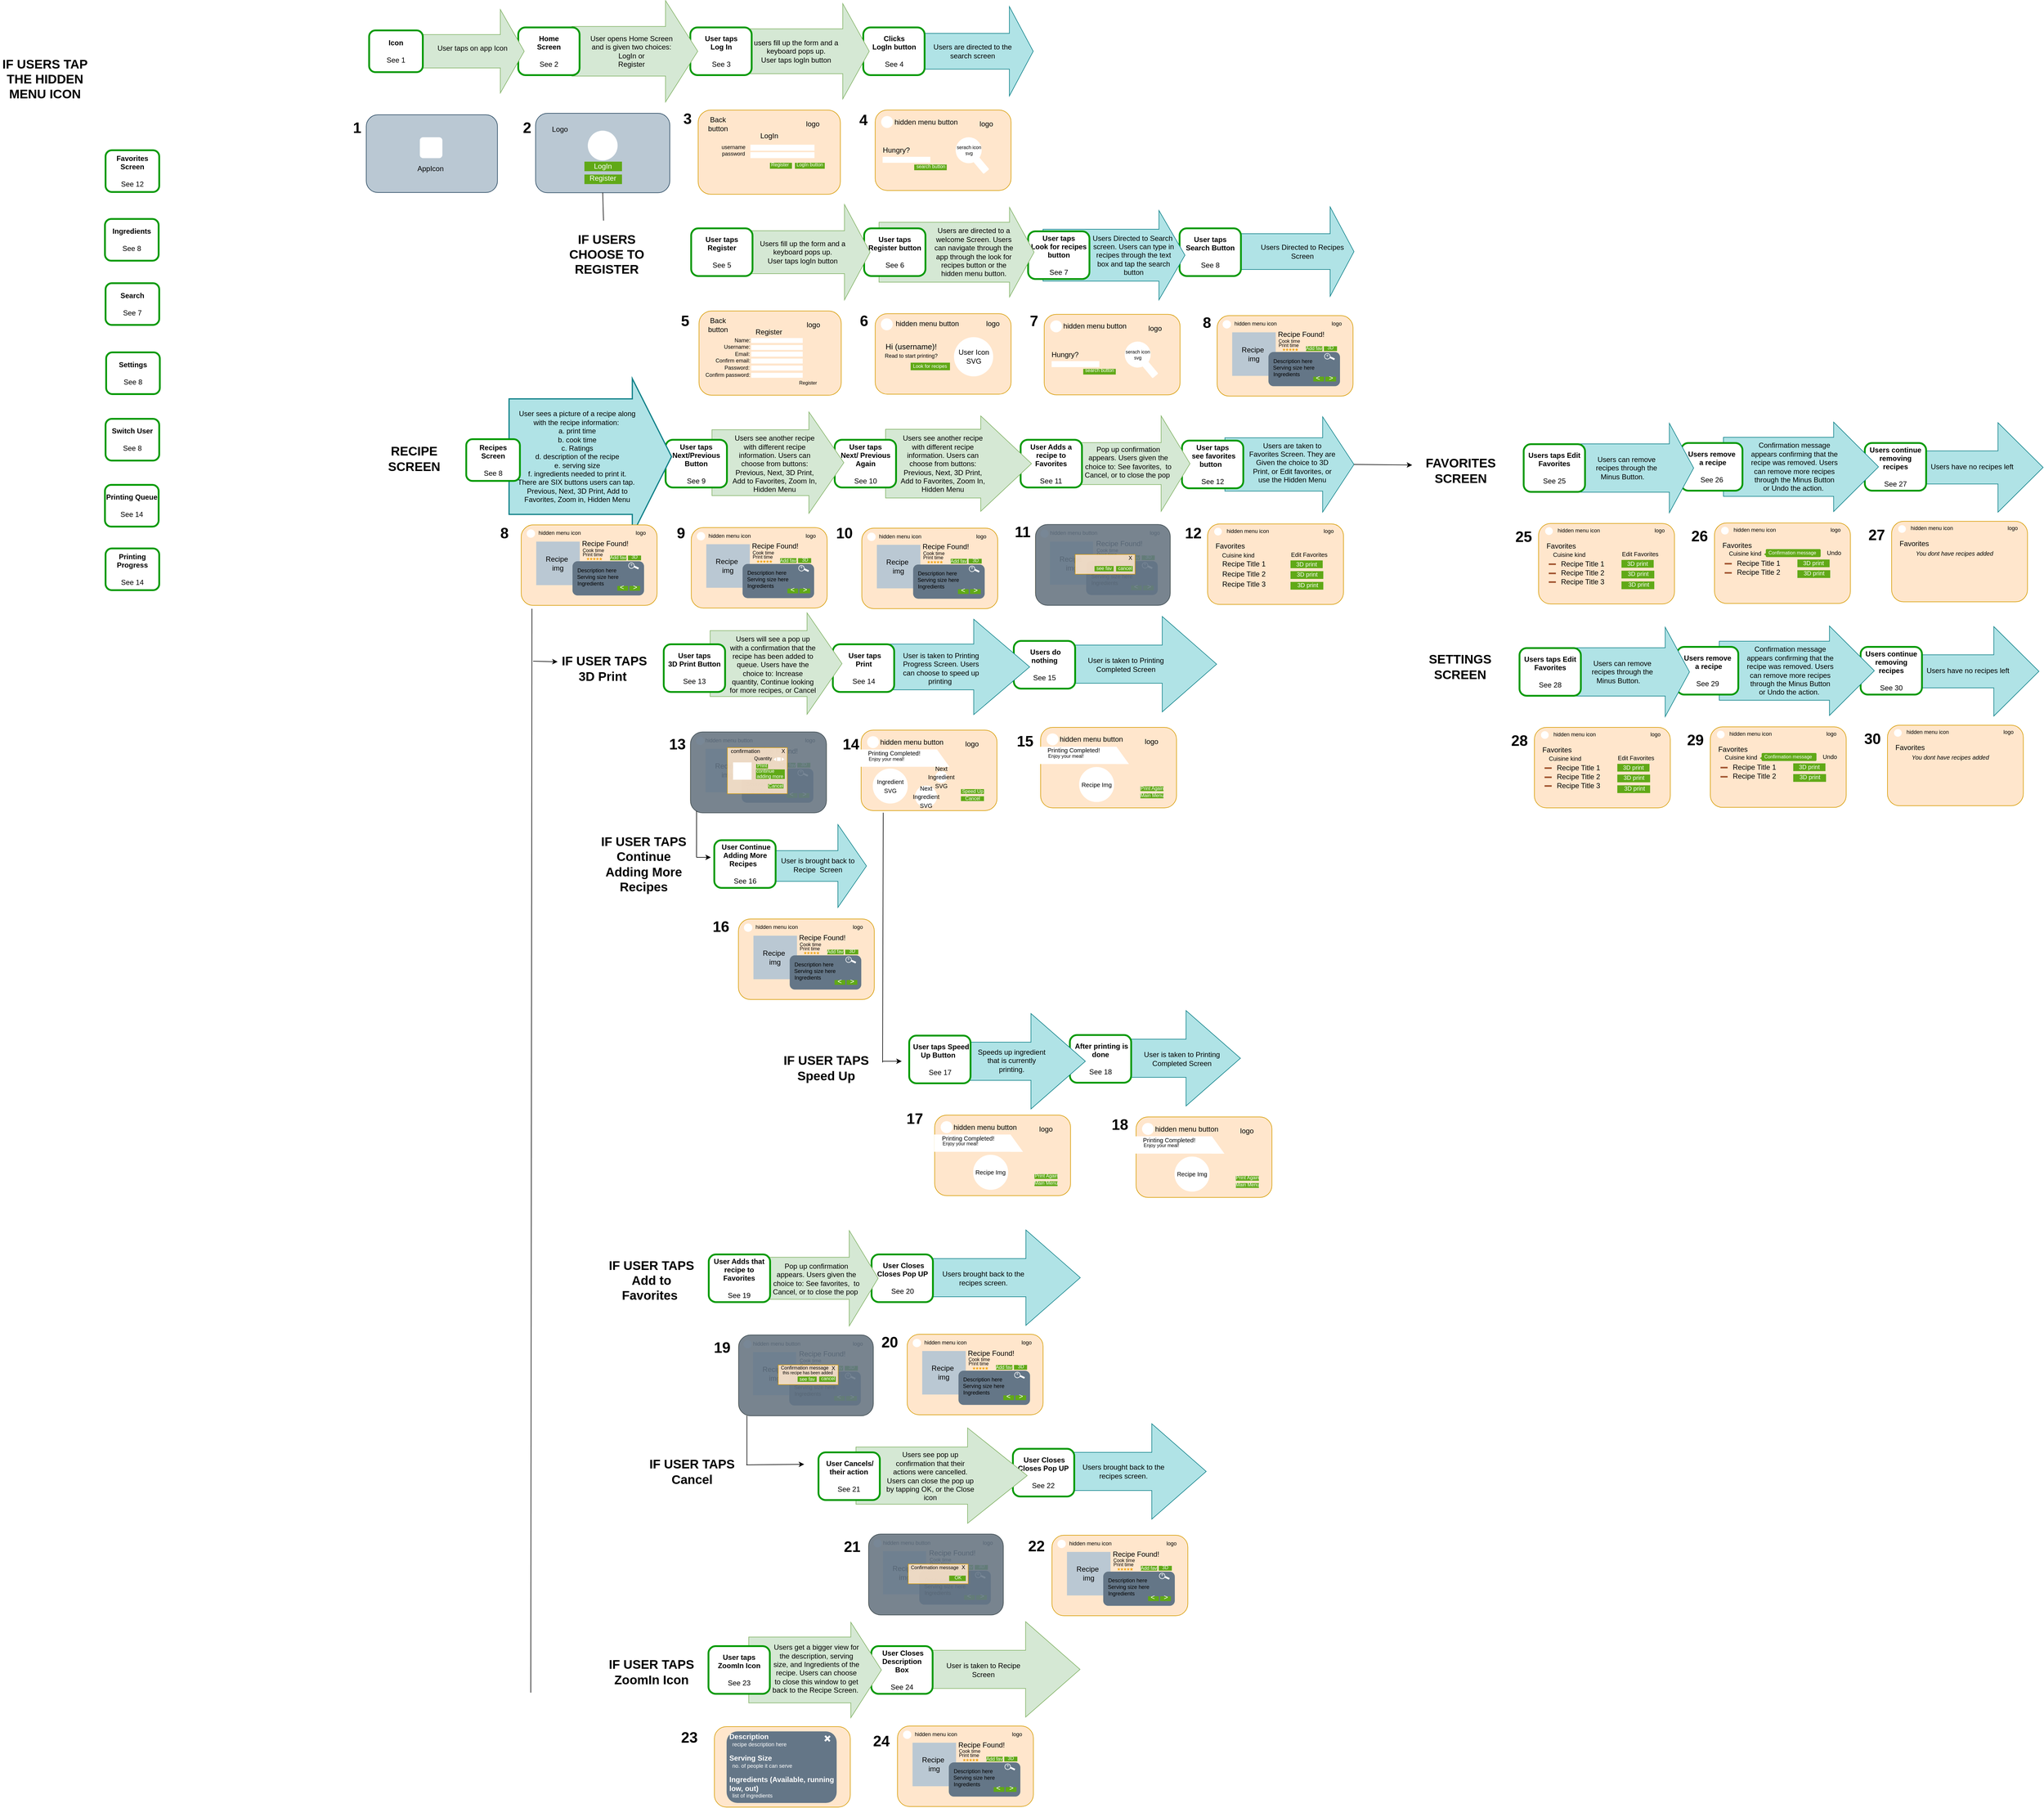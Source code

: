<mxfile version="13.10.9" type="github">
  <diagram id="myGzlP0sKa4aTq20Of19" name="Page-1">
    <mxGraphModel dx="2386" dy="942" grid="1" gridSize="1" guides="1" tooltips="1" connect="1" arrows="1" fold="1" page="1" pageScale="1" pageWidth="1100" pageHeight="850" math="0" shadow="0">
      <root>
        <mxCell id="0" />
        <mxCell id="1" parent="0" />
        <mxCell id="t5ibN4e7BagKxaCl4zuI-1574" value="" style="verticalLabelPosition=bottom;verticalAlign=top;html=1;strokeWidth=1;shape=mxgraph.arrows2.arrow;dy=0.63;dx=75.71;notch=0;fillColor=#b0e3e6;strokeColor=#0e8088;" vertex="1" parent="1">
          <mxGeometry x="2713" y="778" width="224" height="150" as="geometry" />
        </mxCell>
        <mxCell id="t5ibN4e7BagKxaCl4zuI-1573" value="&lt;b&gt;Users continue&lt;br&gt;removing &lt;br&gt;recipes&lt;br&gt;&lt;/b&gt;&lt;br&gt;See 27" style="rounded=1;whiteSpace=wrap;html=1;strokeColor=#009900;strokeWidth=3;" vertex="1" parent="1">
          <mxGeometry x="2638" y="812" width="102.86" height="80" as="geometry" />
        </mxCell>
        <mxCell id="t5ibN4e7BagKxaCl4zuI-1527" value="" style="verticalLabelPosition=bottom;verticalAlign=top;html=1;strokeWidth=1;shape=mxgraph.arrows2.arrow;dy=0.34;dx=75.28;notch=0;fillColor=#b0e3e6;strokeColor=#0e8088;" vertex="1" parent="1">
          <mxGeometry x="2401" y="777" width="260" height="150" as="geometry" />
        </mxCell>
        <mxCell id="t5ibN4e7BagKxaCl4zuI-1526" value="&lt;b&gt;Users remove&lt;br&gt;&amp;nbsp;a recipe&lt;br&gt;&lt;/b&gt;&lt;br&gt;See 26" style="rounded=1;whiteSpace=wrap;html=1;strokeColor=#009900;strokeWidth=3;" vertex="1" parent="1">
          <mxGeometry x="2330" y="812" width="102.86" height="80" as="geometry" />
        </mxCell>
        <mxCell id="t5ibN4e7BagKxaCl4zuI-1510" value="" style="verticalLabelPosition=bottom;verticalAlign=top;html=1;strokeWidth=1;shape=mxgraph.arrows2.arrow;dy=0.46;dx=40.71;notch=0;fillColor=#b0e3e6;strokeColor=#0e8088;" vertex="1" parent="1">
          <mxGeometry x="2091" y="779" width="260" height="150" as="geometry" />
        </mxCell>
        <mxCell id="t5ibN4e7BagKxaCl4zuI-1470" value="" style="verticalLabelPosition=bottom;verticalAlign=top;html=1;strokeWidth=1;shape=mxgraph.arrows2.arrow;dy=0.6;dx=91.24;notch=0;fillColor=#b0e3e6;strokeColor=#0e8088;" vertex="1" parent="1">
          <mxGeometry x="1400.43" y="1764" width="190.57" height="160" as="geometry" />
        </mxCell>
        <mxCell id="t5ibN4e7BagKxaCl4zuI-1471" value="&lt;b&gt;&amp;nbsp;After printing is done&lt;/b&gt;&lt;br&gt;&lt;br&gt;See 18" style="rounded=1;whiteSpace=wrap;html=1;strokeColor=#009900;strokeWidth=3;" vertex="1" parent="1">
          <mxGeometry x="1305" y="1805" width="102.86" height="80" as="geometry" />
        </mxCell>
        <mxCell id="t5ibN4e7BagKxaCl4zuI-1283" value="" style="verticalLabelPosition=bottom;verticalAlign=top;html=1;strokeWidth=1;shape=mxgraph.arrows2.arrow;dy=0.63;dx=47.97;notch=0;fillColor=#b0e3e6;strokeColor=#0e8088;" vertex="1" parent="1">
          <mxGeometry x="774" y="1452" width="190" height="139" as="geometry" />
        </mxCell>
        <mxCell id="t5ibN4e7BagKxaCl4zuI-1242" value="" style="verticalLabelPosition=bottom;verticalAlign=top;html=1;strokeWidth=1;shape=mxgraph.arrows2.arrow;dy=0.6;dx=40;notch=0;fillColor=#b0e3e6;strokeColor=#0e8088;" vertex="1" parent="1">
          <mxGeometry x="1543.43" y="416" width="238" height="150" as="geometry" />
        </mxCell>
        <mxCell id="t5ibN4e7BagKxaCl4zuI-1243" value="Users Directed to Recipes Screen" style="text;html=1;strokeColor=none;fillColor=none;align=center;verticalAlign=middle;whiteSpace=wrap;rounded=0;" vertex="1" parent="1">
          <mxGeometry x="1620.43" y="481" width="150" height="20" as="geometry" />
        </mxCell>
        <mxCell id="t5ibN4e7BagKxaCl4zuI-1241" value="&lt;b&gt;User taps&lt;br&gt;Search Button&lt;br&gt;&lt;/b&gt;&lt;br&gt;See 8" style="rounded=1;whiteSpace=wrap;html=1;strokeColor=#009900;strokeWidth=3;" vertex="1" parent="1">
          <mxGeometry x="1489" y="452" width="102.86" height="80" as="geometry" />
        </mxCell>
        <mxCell id="t5ibN4e7BagKxaCl4zuI-1115" value="" style="verticalLabelPosition=bottom;verticalAlign=top;html=1;strokeWidth=1;shape=mxgraph.arrows2.arrow;dy=0.6;dx=91.24;notch=0;fillColor=#b0e3e6;strokeColor=#0e8088;" vertex="1" parent="1">
          <mxGeometry x="1246.48" y="2457" width="287.12" height="160" as="geometry" />
        </mxCell>
        <mxCell id="t5ibN4e7BagKxaCl4zuI-1114" value="&lt;b&gt;&amp;nbsp;User Closes&lt;br&gt;Closes Pop UP&lt;/b&gt;&lt;br&gt;&lt;br&gt;See 22" style="rounded=1;whiteSpace=wrap;html=1;strokeColor=#009900;strokeWidth=3;" vertex="1" parent="1">
          <mxGeometry x="1209.48" y="2499" width="102.86" height="80" as="geometry" />
        </mxCell>
        <mxCell id="t5ibN4e7BagKxaCl4zuI-958" value="" style="verticalLabelPosition=bottom;verticalAlign=top;html=1;strokeWidth=1;shape=mxgraph.arrows2.arrow;dy=0.6;dx=91.24;notch=0;fillColor=#b0e3e6;strokeColor=#0e8088;" vertex="1" parent="1">
          <mxGeometry x="1306.43" y="1103" width="244.69" height="160" as="geometry" />
        </mxCell>
        <mxCell id="t5ibN4e7BagKxaCl4zuI-957" value="&lt;b&gt;&amp;nbsp;Users do nothing&lt;/b&gt;&lt;br&gt;&lt;br&gt;See 15" style="rounded=1;whiteSpace=wrap;html=1;strokeColor=#009900;strokeWidth=3;" vertex="1" parent="1">
          <mxGeometry x="1211" y="1144" width="102.86" height="80" as="geometry" />
        </mxCell>
        <mxCell id="t5ibN4e7BagKxaCl4zuI-908" value="" style="verticalLabelPosition=bottom;verticalAlign=top;html=1;strokeWidth=1;shape=mxgraph.arrows2.arrow;dy=0.6;dx=91.24;notch=0;fillColor=#b0e3e6;strokeColor=#0e8088;" vertex="1" parent="1">
          <mxGeometry x="1035.36" y="2132" width="287.12" height="160" as="geometry" />
        </mxCell>
        <mxCell id="t5ibN4e7BagKxaCl4zuI-907" value="&lt;b&gt;&amp;nbsp;User Closes&lt;br&gt;Closes Pop UP&lt;/b&gt;&lt;br&gt;&lt;br&gt;See 20" style="rounded=1;whiteSpace=wrap;html=1;strokeColor=#009900;strokeWidth=3;" vertex="1" parent="1">
          <mxGeometry x="972.5" y="2173" width="102.86" height="80" as="geometry" />
        </mxCell>
        <mxCell id="t5ibN4e7BagKxaCl4zuI-770" value="" style="verticalLabelPosition=bottom;verticalAlign=top;html=1;strokeWidth=1;shape=mxgraph.arrows2.arrow;dy=0.44;dx=52.57;notch=0;fillColor=#b0e3e6;strokeColor=#0e8088;" vertex="1" parent="1">
          <mxGeometry x="1565" y="768" width="216.43" height="160" as="geometry" />
        </mxCell>
        <mxCell id="t5ibN4e7BagKxaCl4zuI-768" value="&lt;b&gt;User taps&lt;br&gt;&amp;nbsp;see favorites&lt;br&gt;button&amp;nbsp;&amp;nbsp;&lt;br&gt;&lt;/b&gt;&lt;br&gt;See 12" style="rounded=1;whiteSpace=wrap;html=1;strokeColor=#009900;strokeWidth=3;" vertex="1" parent="1">
          <mxGeometry x="1493" y="808" width="102.86" height="80" as="geometry" />
        </mxCell>
        <mxCell id="t5ibN4e7BagKxaCl4zuI-346" value="" style="group" vertex="1" connectable="0" parent="1">
          <mxGeometry x="978.565" y="253.505" width="227.81" height="151.49" as="geometry" />
        </mxCell>
        <mxCell id="t5ibN4e7BagKxaCl4zuI-347" value="" style="group" vertex="1" connectable="0" parent="t5ibN4e7BagKxaCl4zuI-346">
          <mxGeometry x="-2.842e-14" y="2.842e-14" width="227.81" height="151.49" as="geometry" />
        </mxCell>
        <mxCell id="t5ibN4e7BagKxaCl4zuI-1252" value="" style="group" vertex="1" connectable="0" parent="t5ibN4e7BagKxaCl4zuI-347">
          <mxGeometry width="227.81" height="135" as="geometry" />
        </mxCell>
        <mxCell id="t5ibN4e7BagKxaCl4zuI-348" value="" style="rounded=1;whiteSpace=wrap;html=1;strokeWidth=1;rotation=-90;fillColor=#ffe6cc;strokeColor=#d79b00;" vertex="1" parent="t5ibN4e7BagKxaCl4zuI-1252">
          <mxGeometry x="46.405" y="-46.405" width="135" height="227.81" as="geometry" />
        </mxCell>
        <mxCell id="t5ibN4e7BagKxaCl4zuI-349" value="logo" style="text;html=1;strokeColor=none;fillColor=none;align=center;verticalAlign=middle;whiteSpace=wrap;rounded=0;" vertex="1" parent="t5ibN4e7BagKxaCl4zuI-1252">
          <mxGeometry x="166.405" y="13.595" width="40" height="20" as="geometry" />
        </mxCell>
        <mxCell id="t5ibN4e7BagKxaCl4zuI-350" value="" style="ellipse;whiteSpace=wrap;html=1;aspect=fixed;strokeWidth=1;fontSize=12;fontColor=#000000;strokeColor=none;" vertex="1" parent="t5ibN4e7BagKxaCl4zuI-1252">
          <mxGeometry x="9.995" y="10.125" width="20" height="20" as="geometry" />
        </mxCell>
        <mxCell id="t5ibN4e7BagKxaCl4zuI-351" value="hidden menu button" style="text;html=1;strokeColor=none;fillColor=none;align=center;verticalAlign=middle;whiteSpace=wrap;rounded=0;fontSize=12;fontColor=#000000;" vertex="1" parent="t5ibN4e7BagKxaCl4zuI-1252">
          <mxGeometry x="21.99" y="10.13" width="126.01" height="20" as="geometry" />
        </mxCell>
        <mxCell id="t5ibN4e7BagKxaCl4zuI-184" value="" style="rounded=0;whiteSpace=wrap;html=1;strokeWidth=1;strokeColor=none;" vertex="1" parent="t5ibN4e7BagKxaCl4zuI-1252">
          <mxGeometry x="12.435" y="78.495" width="80" height="10" as="geometry" />
        </mxCell>
        <mxCell id="t5ibN4e7BagKxaCl4zuI-1251" value="" style="rounded=0;whiteSpace=wrap;html=1;strokeWidth=1;fillColor=#60a917;fontSize=12;fontColor=#ffffff;strokeColor=none;" vertex="1" parent="t5ibN4e7BagKxaCl4zuI-1252">
          <mxGeometry x="65.43" y="91.49" width="54.57" height="9.51" as="geometry" />
        </mxCell>
        <mxCell id="t5ibN4e7BagKxaCl4zuI-185" value="&lt;font style=&quot;font-size: 8px&quot; color=&quot;#ffffff&quot;&gt;search button&lt;/font&gt;" style="text;html=1;strokeColor=none;fillColor=none;align=center;verticalAlign=middle;whiteSpace=wrap;rounded=0;fontSize=12;" vertex="1" parent="t5ibN4e7BagKxaCl4zuI-1252">
          <mxGeometry x="67.435" y="88.495" width="52" height="9.22" as="geometry" />
        </mxCell>
        <mxCell id="t5ibN4e7BagKxaCl4zuI-216" value="" style="verticalLabelPosition=bottom;verticalAlign=top;html=1;strokeWidth=1;shape=mxgraph.arrows2.arrow;dy=0.56;dx=48.38;notch=0;fillColor=#d5e8d4;strokeColor=#82b366;" vertex="1" parent="1">
          <mxGeometry x="1290" y="766.6" width="216.43" height="160" as="geometry" />
        </mxCell>
        <mxCell id="t5ibN4e7BagKxaCl4zuI-206" value="&lt;b&gt;User Adds a recipe&amp;nbsp;to Favorites&lt;br&gt;&lt;/b&gt;&lt;br&gt;See 11" style="rounded=1;whiteSpace=wrap;html=1;strokeColor=#009900;strokeWidth=3;" vertex="1" parent="1">
          <mxGeometry x="1222.44" y="806.6" width="102.86" height="80" as="geometry" />
        </mxCell>
        <mxCell id="t5ibN4e7BagKxaCl4zuI-215" value="" style="verticalLabelPosition=bottom;verticalAlign=top;html=1;strokeWidth=1;shape=mxgraph.arrows2.arrow;dy=0.28;dx=85.16;notch=0;fillColor=#d5e8d4;strokeColor=#82b366;" vertex="1" parent="1">
          <mxGeometry x="996" y="766.6" width="244.69" height="160" as="geometry" />
        </mxCell>
        <mxCell id="t5ibN4e7BagKxaCl4zuI-207" value="&lt;b&gt;User taps&lt;br&gt;Next/ Previous Again&lt;br&gt;&lt;/b&gt;&lt;br&gt;See 10" style="rounded=1;whiteSpace=wrap;html=1;strokeColor=#009900;strokeWidth=3;" vertex="1" parent="1">
          <mxGeometry x="910.69" y="806.6" width="102.86" height="80" as="geometry" />
        </mxCell>
        <mxCell id="t5ibN4e7BagKxaCl4zuI-214" value="" style="verticalLabelPosition=bottom;verticalAlign=top;html=1;strokeWidth=1;shape=mxgraph.arrows2.arrow;dy=0.35;dx=58.59;notch=0;fillColor=#d5e8d4;strokeColor=#82b366;" vertex="1" parent="1">
          <mxGeometry x="704.87" y="760" width="221.13" height="170" as="geometry" />
        </mxCell>
        <mxCell id="t5ibN4e7BagKxaCl4zuI-208" value="&lt;b&gt;User taps&lt;br&gt;Next/Previous Button&lt;br&gt;&lt;/b&gt;&lt;br&gt;See 9" style="rounded=1;whiteSpace=wrap;html=1;strokeColor=#009900;strokeWidth=3;" vertex="1" parent="1">
          <mxGeometry x="627.12" y="806.6" width="102.86" height="80" as="geometry" />
        </mxCell>
        <mxCell id="t5ibN4e7BagKxaCl4zuI-293" value="" style="verticalLabelPosition=bottom;verticalAlign=top;html=1;strokeWidth=2;shape=mxgraph.arrows2.arrow;dy=0.26;dx=65.83;notch=0;fontSize=12;fillColor=#b0e3e6;strokeColor=#0e8088;" vertex="1" parent="1">
          <mxGeometry x="364.62" y="704" width="272.5" height="261.72" as="geometry" />
        </mxCell>
        <mxCell id="t5ibN4e7BagKxaCl4zuI-260" value="" style="verticalLabelPosition=bottom;verticalAlign=top;html=1;strokeWidth=1;shape=mxgraph.arrows2.arrow;dy=0.42;dx=43.65;notch=0;fillColor=#b0e3e6;strokeColor=#0e8088;" vertex="1" parent="1">
          <mxGeometry x="1260" y="422" width="238" height="150" as="geometry" />
        </mxCell>
        <mxCell id="t5ibN4e7BagKxaCl4zuI-258" value="&lt;b&gt;User taps&lt;br&gt;Look for recipes button&lt;/b&gt;&lt;br&gt;&lt;br&gt;See 7" style="rounded=1;whiteSpace=wrap;html=1;strokeColor=#009900;strokeWidth=3;" vertex="1" parent="1">
          <mxGeometry x="1235" y="457" width="102.86" height="80" as="geometry" />
        </mxCell>
        <mxCell id="t5ibN4e7BagKxaCl4zuI-166" value="" style="verticalLabelPosition=bottom;verticalAlign=top;html=1;strokeWidth=1;shape=mxgraph.arrows2.arrow;dy=0.6;dx=40;notch=0;fillColor=#b0e3e6;strokeColor=#0e8088;" vertex="1" parent="1">
          <mxGeometry x="983.57" y="80" width="260" height="150" as="geometry" />
        </mxCell>
        <mxCell id="t5ibN4e7BagKxaCl4zuI-164" value="&lt;b&gt;Clicks&lt;br&gt;LogIn button&lt;/b&gt;&lt;br&gt;&lt;br&gt;See 4" style="rounded=1;whiteSpace=wrap;html=1;strokeColor=#009900;strokeWidth=3;" vertex="1" parent="1">
          <mxGeometry x="958.57" y="115" width="102.86" height="80" as="geometry" />
        </mxCell>
        <mxCell id="t5ibN4e7BagKxaCl4zuI-162" value="&amp;nbsp;" style="verticalLabelPosition=bottom;verticalAlign=top;html=1;strokeWidth=1;shape=mxgraph.arrows2.arrow;dy=0.53;dx=44.4;notch=0;fillColor=#d5e8d4;strokeColor=#82b366;" vertex="1" parent="1">
          <mxGeometry x="708.57" y="75" width="260" height="160" as="geometry" />
        </mxCell>
        <mxCell id="t5ibN4e7BagKxaCl4zuI-7" value="&lt;b&gt;User taps&lt;br&gt;Log In&lt;/b&gt;&lt;br&gt;&lt;br&gt;See 3" style="rounded=1;whiteSpace=wrap;html=1;strokeColor=#009900;strokeWidth=3;" vertex="1" parent="1">
          <mxGeometry x="668.57" y="115" width="102.86" height="80" as="geometry" />
        </mxCell>
        <mxCell id="t5ibN4e7BagKxaCl4zuI-6" value="" style="verticalLabelPosition=bottom;verticalAlign=top;html=1;strokeWidth=1;shape=mxgraph.arrows2.arrow;dy=0.51;dx=54;notch=0;fillColor=#d5e8d4;strokeColor=#82b366;" vertex="1" parent="1">
          <mxGeometry x="470" y="70" width="211" height="170" as="geometry" />
        </mxCell>
        <mxCell id="t5ibN4e7BagKxaCl4zuI-5" value="&lt;b&gt;Home&lt;br&gt;Screen&lt;/b&gt;&lt;br&gt;&lt;br&gt;See 2" style="rounded=1;whiteSpace=wrap;html=1;strokeColor=#009900;strokeWidth=3;" vertex="1" parent="1">
          <mxGeometry x="380" y="115" width="102.86" height="80" as="geometry" />
        </mxCell>
        <mxCell id="t5ibN4e7BagKxaCl4zuI-4" value="" style="verticalLabelPosition=bottom;verticalAlign=top;html=1;strokeWidth=1;shape=mxgraph.arrows2.arrow;dy=0.6;dx=40;notch=0;fillColor=#d5e8d4;strokeColor=#82b366;" vertex="1" parent="1">
          <mxGeometry x="220" y="85" width="170" height="140" as="geometry" />
        </mxCell>
        <mxCell id="t5ibN4e7BagKxaCl4zuI-1" value="&lt;b&gt;Icon&lt;/b&gt;&lt;br&gt;&lt;br&gt;See 1" style="rounded=1;whiteSpace=wrap;html=1;strokeColor=#009900;strokeWidth=3;" vertex="1" parent="1">
          <mxGeometry x="130" y="120" width="90" height="70" as="geometry" />
        </mxCell>
        <mxCell id="t5ibN4e7BagKxaCl4zuI-8" value="" style="rounded=1;whiteSpace=wrap;html=1;strokeWidth=1;rotation=-90;fillColor=#bac8d3;strokeColor=#23445d;" vertex="1" parent="1">
          <mxGeometry x="170" y="216.72" width="130.37" height="220" as="geometry" />
        </mxCell>
        <mxCell id="t5ibN4e7BagKxaCl4zuI-9" value="&lt;font style=&quot;font-size: 25px&quot;&gt;&lt;b&gt;1&lt;/b&gt;&lt;/font&gt;" style="text;html=1;strokeColor=none;fillColor=none;align=center;verticalAlign=middle;whiteSpace=wrap;rounded=0;" vertex="1" parent="1">
          <mxGeometry x="90" y="271.72" width="40" height="20" as="geometry" />
        </mxCell>
        <mxCell id="t5ibN4e7BagKxaCl4zuI-38" value="" style="rounded=1;whiteSpace=wrap;html=1;strokeWidth=1;rotation=-90;fillColor=#bac8d3;strokeColor=#23445d;" vertex="1" parent="1">
          <mxGeometry x="455" y="213.13" width="133.33" height="225" as="geometry" />
        </mxCell>
        <mxCell id="t5ibN4e7BagKxaCl4zuI-39" value="&lt;span style=&quot;font-size: 25px&quot;&gt;&lt;b&gt;2&lt;/b&gt;&lt;/span&gt;" style="text;html=1;strokeColor=none;fillColor=none;align=center;verticalAlign=middle;whiteSpace=wrap;rounded=0;" vertex="1" parent="1">
          <mxGeometry x="375" y="271.72" width="40" height="20" as="geometry" />
        </mxCell>
        <mxCell id="t5ibN4e7BagKxaCl4zuI-54" value="" style="rounded=1;whiteSpace=wrap;html=1;strokeWidth=1;rotation=-90;fillColor=#ffe6cc;strokeColor=#d79b00;" vertex="1" parent="1">
          <mxGeometry x="730.29" y="205" width="141.3" height="238.44" as="geometry" />
        </mxCell>
        <mxCell id="t5ibN4e7BagKxaCl4zuI-55" value="&lt;font style=&quot;font-size: 25px&quot;&gt;&lt;b&gt;3&lt;/b&gt;&lt;/font&gt;" style="text;html=1;strokeColor=none;fillColor=none;align=center;verticalAlign=middle;whiteSpace=wrap;rounded=0;" vertex="1" parent="1">
          <mxGeometry x="643.51" y="256.72" width="40" height="20" as="geometry" />
        </mxCell>
        <mxCell id="t5ibN4e7BagKxaCl4zuI-71" value="&lt;font style=&quot;font-size: 25px&quot;&gt;&lt;b&gt;4&lt;/b&gt;&lt;/font&gt;" style="text;html=1;strokeColor=none;fillColor=none;align=center;verticalAlign=middle;whiteSpace=wrap;rounded=0;" vertex="1" parent="1">
          <mxGeometry x="938.57" y="259.22" width="40" height="20" as="geometry" />
        </mxCell>
        <mxCell id="t5ibN4e7BagKxaCl4zuI-153" value="" style="rounded=1;whiteSpace=wrap;html=1;strokeWidth=1;strokeColor=none;" vertex="1" parent="1">
          <mxGeometry x="215" y="299.22" width="37.81" height="35" as="geometry" />
        </mxCell>
        <mxCell id="t5ibN4e7BagKxaCl4zuI-154" value="AppIcon" style="text;html=1;strokeColor=none;fillColor=none;align=center;verticalAlign=middle;whiteSpace=wrap;rounded=0;" vertex="1" parent="1">
          <mxGeometry x="212.81" y="341.72" width="40" height="20" as="geometry" />
        </mxCell>
        <mxCell id="t5ibN4e7BagKxaCl4zuI-155" value="User taps on app Icon&amp;nbsp;" style="text;html=1;strokeColor=none;fillColor=none;align=center;verticalAlign=middle;whiteSpace=wrap;rounded=0;" vertex="1" parent="1">
          <mxGeometry x="230" y="140" width="150" height="20" as="geometry" />
        </mxCell>
        <mxCell id="t5ibN4e7BagKxaCl4zuI-156" value="User opens Home Screen and is given two choices:&lt;br&gt;LogIn or&lt;br&gt;Register" style="text;html=1;strokeColor=none;fillColor=none;align=center;verticalAlign=middle;whiteSpace=wrap;rounded=0;" vertex="1" parent="1">
          <mxGeometry x="495" y="145" width="150" height="20" as="geometry" />
        </mxCell>
        <mxCell id="t5ibN4e7BagKxaCl4zuI-157" value="" style="ellipse;whiteSpace=wrap;html=1;aspect=fixed;strokeWidth=1;strokeColor=none;" vertex="1" parent="1">
          <mxGeometry x="496.67" y="288.13" width="50" height="50" as="geometry" />
        </mxCell>
        <mxCell id="t5ibN4e7BagKxaCl4zuI-158" value="Logo" style="text;html=1;strokeColor=none;fillColor=none;align=center;verticalAlign=middle;whiteSpace=wrap;rounded=0;" vertex="1" parent="1">
          <mxGeometry x="430" y="275.63" width="40" height="20" as="geometry" />
        </mxCell>
        <mxCell id="t5ibN4e7BagKxaCl4zuI-161" value="users fill up the form and a keyboard pops up.&lt;br&gt;User taps logIn button" style="text;html=1;strokeColor=none;fillColor=none;align=center;verticalAlign=middle;whiteSpace=wrap;rounded=0;" vertex="1" parent="1">
          <mxGeometry x="771.43" y="145" width="150" height="20" as="geometry" />
        </mxCell>
        <mxCell id="t5ibN4e7BagKxaCl4zuI-167" value="LogIn" style="text;html=1;strokeColor=none;fillColor=none;align=center;verticalAlign=middle;whiteSpace=wrap;rounded=0;" vertex="1" parent="1">
          <mxGeometry x="780.94" y="286.72" width="40" height="20" as="geometry" />
        </mxCell>
        <mxCell id="t5ibN4e7BagKxaCl4zuI-168" value="Back button" style="text;html=1;strokeColor=none;fillColor=none;align=center;verticalAlign=middle;whiteSpace=wrap;rounded=0;" vertex="1" parent="1">
          <mxGeometry x="695" y="266.72" width="40" height="20" as="geometry" />
        </mxCell>
        <mxCell id="t5ibN4e7BagKxaCl4zuI-169" value="logo" style="text;html=1;strokeColor=none;fillColor=none;align=center;verticalAlign=middle;whiteSpace=wrap;rounded=0;" vertex="1" parent="1">
          <mxGeometry x="853.57" y="266.72" width="40" height="20" as="geometry" />
        </mxCell>
        <mxCell id="t5ibN4e7BagKxaCl4zuI-171" value="" style="rounded=0;whiteSpace=wrap;html=1;strokeWidth=1;strokeColor=none;" vertex="1" parent="1">
          <mxGeometry x="769.32" y="311.72" width="107.4" height="10" as="geometry" />
        </mxCell>
        <mxCell id="t5ibN4e7BagKxaCl4zuI-172" value="" style="rounded=0;whiteSpace=wrap;html=1;strokeWidth=1;strokeColor=none;" vertex="1" parent="1">
          <mxGeometry x="769.32" y="324.22" width="107.4" height="10" as="geometry" />
        </mxCell>
        <mxCell id="t5ibN4e7BagKxaCl4zuI-173" value="username" style="text;html=1;strokeColor=none;fillColor=none;align=center;verticalAlign=middle;whiteSpace=wrap;rounded=0;fontSize=9;" vertex="1" parent="1">
          <mxGeometry x="721.43" y="314.22" width="40" height="3.28" as="geometry" />
        </mxCell>
        <mxCell id="t5ibN4e7BagKxaCl4zuI-174" value="password" style="text;html=1;strokeColor=none;fillColor=none;align=center;verticalAlign=middle;whiteSpace=wrap;rounded=0;fontSize=9;" vertex="1" parent="1">
          <mxGeometry x="721.43" y="322.11" width="40" height="9.22" as="geometry" />
        </mxCell>
        <mxCell id="t5ibN4e7BagKxaCl4zuI-179" value="Users are directed to the search screen" style="text;html=1;strokeColor=none;fillColor=none;align=center;verticalAlign=middle;whiteSpace=wrap;rounded=0;" vertex="1" parent="1">
          <mxGeometry x="1067.14" y="145" width="150" height="20" as="geometry" />
        </mxCell>
        <mxCell id="t5ibN4e7BagKxaCl4zuI-187" value="" style="rounded=1;whiteSpace=wrap;html=1;strokeWidth=1;direction=south;rotation=-130;strokeColor=none;" vertex="1" parent="1">
          <mxGeometry x="1142.9" y="340.25" width="27.01" height="12.5" as="geometry" />
        </mxCell>
        <mxCell id="t5ibN4e7BagKxaCl4zuI-186" value="serach icon svg" style="ellipse;whiteSpace=wrap;html=1;aspect=fixed;strokeWidth=1;fontSize=8;strokeColor=none;" vertex="1" parent="1">
          <mxGeometry x="1113.57" y="299.22" width="43.57" height="43.57" as="geometry" />
        </mxCell>
        <mxCell id="t5ibN4e7BagKxaCl4zuI-188" value="Hungry?" style="text;html=1;strokeColor=none;fillColor=none;align=center;verticalAlign=middle;whiteSpace=wrap;rounded=0;" vertex="1" parent="1">
          <mxGeometry x="993.57" y="311" width="40" height="20" as="geometry" />
        </mxCell>
        <mxCell id="t5ibN4e7BagKxaCl4zuI-210" value="User sees a picture of a recipe along with the recipe information:&amp;nbsp;&lt;br&gt;a. print time&lt;br&gt;b. cook time&lt;br&gt;c. Ratings&lt;br&gt;d. description of the recipe&lt;br&gt;e. serving size&lt;br&gt;f. ingredients needed to print it.&lt;br&gt;There are SIX buttons users can tap.&amp;nbsp;&lt;br&gt;Previous, Next, 3D Print, Add to Favorites, Zoom in, Hidden Menu" style="text;html=1;strokeColor=none;fillColor=none;align=center;verticalAlign=middle;whiteSpace=wrap;rounded=0;" vertex="1" parent="1">
          <mxGeometry x="377.12" y="808" width="203.69" height="54.36" as="geometry" />
        </mxCell>
        <mxCell id="t5ibN4e7BagKxaCl4zuI-211" value="Users see another recipe with different recipe information. Users can choose from buttons:&lt;br&gt;Previous, Next, 3D Print, Add to Favorites, Zoom In, Hidden Menu" style="text;html=1;strokeColor=none;fillColor=none;align=center;verticalAlign=middle;whiteSpace=wrap;rounded=0;" vertex="1" parent="1">
          <mxGeometry x="735.0" y="836.6" width="150" height="20" as="geometry" />
        </mxCell>
        <mxCell id="t5ibN4e7BagKxaCl4zuI-212" value="Users see another recipe with different recipe information. Users can choose from buttons:&lt;br&gt;Previous, Next, 3D Print, Add to Favorites, Zoom In, Hidden Menu" style="text;html=1;strokeColor=none;fillColor=none;align=center;verticalAlign=middle;whiteSpace=wrap;rounded=0;" vertex="1" parent="1">
          <mxGeometry x="1017.47" y="836.6" width="150" height="20" as="geometry" />
        </mxCell>
        <mxCell id="t5ibN4e7BagKxaCl4zuI-213" value="Pop up confirmation&lt;br&gt;appears. Users given the choice to: See favorites,&amp;nbsp; to Cancel, or to close the pop&amp;nbsp;" style="text;html=1;strokeColor=none;fillColor=none;align=center;verticalAlign=middle;whiteSpace=wrap;rounded=0;" vertex="1" parent="1">
          <mxGeometry x="1328" y="834" width="150" height="20" as="geometry" />
        </mxCell>
        <mxCell id="t5ibN4e7BagKxaCl4zuI-218" value="" style="group" vertex="1" connectable="0" parent="1">
          <mxGeometry x="384.995" y="949.405" width="227.81" height="135.0" as="geometry" />
        </mxCell>
        <mxCell id="t5ibN4e7BagKxaCl4zuI-321" value="" style="group" vertex="1" connectable="0" parent="t5ibN4e7BagKxaCl4zuI-218">
          <mxGeometry x="-2.842e-14" y="2.842e-14" width="227.81" height="135" as="geometry" />
        </mxCell>
        <mxCell id="t5ibN4e7BagKxaCl4zuI-410" value="" style="group" vertex="1" connectable="0" parent="t5ibN4e7BagKxaCl4zuI-321">
          <mxGeometry width="227.81" height="135" as="geometry" />
        </mxCell>
        <mxCell id="t5ibN4e7BagKxaCl4zuI-189" value="" style="rounded=1;whiteSpace=wrap;html=1;strokeWidth=1;rotation=-90;fillColor=#ffe6cc;strokeColor=#d79b00;" vertex="1" parent="t5ibN4e7BagKxaCl4zuI-410">
          <mxGeometry x="46.405" y="-46.405" width="135" height="227.81" as="geometry" />
        </mxCell>
        <mxCell id="t5ibN4e7BagKxaCl4zuI-190" value="&lt;font style=&quot;font-size: 9px&quot;&gt;logo&lt;/font&gt;" style="text;html=1;strokeColor=none;fillColor=none;align=center;verticalAlign=middle;whiteSpace=wrap;rounded=0;" vertex="1" parent="t5ibN4e7BagKxaCl4zuI-410">
          <mxGeometry x="189.19" y="8.79" width="22.59" height="8" as="geometry" />
        </mxCell>
        <mxCell id="t5ibN4e7BagKxaCl4zuI-319" value="" style="ellipse;whiteSpace=wrap;html=1;aspect=fixed;strokeWidth=1;fontSize=12;fontColor=#000000;strokeColor=none;" vertex="1" parent="t5ibN4e7BagKxaCl4zuI-410">
          <mxGeometry x="9.19" y="7.58" width="14" height="14" as="geometry" />
        </mxCell>
        <mxCell id="t5ibN4e7BagKxaCl4zuI-320" value="&lt;font style=&quot;font-size: 9px&quot;&gt;hidden menu icon&lt;/font&gt;" style="text;html=1;strokeColor=none;fillColor=none;align=center;verticalAlign=middle;whiteSpace=wrap;rounded=0;fontSize=12;fontColor=#000000;" vertex="1" parent="t5ibN4e7BagKxaCl4zuI-410">
          <mxGeometry x="23.19" y="7.58" width="82.81" height="10.41" as="geometry" />
        </mxCell>
        <mxCell id="t5ibN4e7BagKxaCl4zuI-353" value="Recipe&amp;nbsp;&lt;br&gt;img" style="whiteSpace=wrap;html=1;aspect=fixed;strokeWidth=1;fontSize=12;fillColor=#bac8d3;strokeColor=none;align=center;" vertex="1" parent="t5ibN4e7BagKxaCl4zuI-410">
          <mxGeometry x="25.19" y="28" width="73" height="73" as="geometry" />
        </mxCell>
        <mxCell id="t5ibN4e7BagKxaCl4zuI-354" value="" style="rounded=1;whiteSpace=wrap;html=1;strokeWidth=1;fontSize=12;fontColor=#ffffff;fillColor=#647687;strokeColor=none;" vertex="1" parent="t5ibN4e7BagKxaCl4zuI-410">
          <mxGeometry x="85.99" y="61" width="120" height="57.4" as="geometry" />
        </mxCell>
        <mxCell id="t5ibN4e7BagKxaCl4zuI-356" value="Recipe Found!" style="text;html=1;strokeColor=none;fillColor=none;align=center;verticalAlign=middle;whiteSpace=wrap;rounded=0;fontSize=12;fontColor=#000000;" vertex="1" parent="t5ibN4e7BagKxaCl4zuI-410">
          <mxGeometry x="89.19" y="21.58" width="103.92" height="20" as="geometry" />
        </mxCell>
        <mxCell id="t5ibN4e7BagKxaCl4zuI-357" value="&lt;font style=&quot;font-size: 9px&quot;&gt;Description here&lt;/font&gt;" style="text;html=1;strokeColor=none;fillColor=none;align=center;verticalAlign=middle;whiteSpace=wrap;rounded=0;fontSize=12;fontColor=#000000;" vertex="1" parent="t5ibN4e7BagKxaCl4zuI-410">
          <mxGeometry x="93.185" y="69.405" width="68" height="12" as="geometry" />
        </mxCell>
        <mxCell id="t5ibN4e7BagKxaCl4zuI-358" value="&lt;font style=&quot;font-size: 9px&quot;&gt;Serving size here&lt;/font&gt;" style="text;html=1;strokeColor=none;fillColor=none;align=center;verticalAlign=middle;whiteSpace=wrap;rounded=0;fontSize=12;fontColor=#000000;" vertex="1" parent="t5ibN4e7BagKxaCl4zuI-410">
          <mxGeometry x="89.19" y="80.4" width="78.81" height="12" as="geometry" />
        </mxCell>
        <mxCell id="t5ibN4e7BagKxaCl4zuI-359" value="&lt;font style=&quot;font-size: 9px&quot;&gt;Ingredients&lt;/font&gt;" style="text;html=1;strokeColor=none;fillColor=none;align=center;verticalAlign=middle;whiteSpace=wrap;rounded=0;fontSize=12;fontColor=#000000;" vertex="1" parent="t5ibN4e7BagKxaCl4zuI-410">
          <mxGeometry x="93.19" y="91.4" width="46.81" height="12" as="geometry" />
        </mxCell>
        <mxCell id="t5ibN4e7BagKxaCl4zuI-360" value="" style="rounded=0;whiteSpace=wrap;html=1;strokeWidth=1;fontSize=12;fontColor=#ffffff;fillColor=#60a917;strokeColor=none;" vertex="1" parent="t5ibN4e7BagKxaCl4zuI-410">
          <mxGeometry x="149" y="51.4" width="27.38" height="8" as="geometry" />
        </mxCell>
        <mxCell id="t5ibN4e7BagKxaCl4zuI-361" value="" style="rounded=0;whiteSpace=wrap;html=1;strokeWidth=1;fontSize=12;fontColor=#ffffff;fillColor=#60a917;strokeColor=none;" vertex="1" parent="t5ibN4e7BagKxaCl4zuI-410">
          <mxGeometry x="179" y="51.4" width="22" height="8" as="geometry" />
        </mxCell>
        <mxCell id="t5ibN4e7BagKxaCl4zuI-362" value="" style="rounded=0;whiteSpace=wrap;html=1;strokeWidth=1;fontSize=12;fontColor=#ffffff;fillColor=#60a917;strokeColor=none;" vertex="1" parent="t5ibN4e7BagKxaCl4zuI-410">
          <mxGeometry x="161.19" y="102.4" width="18.01" height="8" as="geometry" />
        </mxCell>
        <mxCell id="t5ibN4e7BagKxaCl4zuI-363" value="" style="rounded=0;whiteSpace=wrap;html=1;strokeWidth=1;fontSize=12;fontColor=#ffffff;fillColor=#60a917;strokeColor=none;" vertex="1" parent="t5ibN4e7BagKxaCl4zuI-410">
          <mxGeometry x="181.41" y="102.4" width="18.01" height="8" as="geometry" />
        </mxCell>
        <mxCell id="t5ibN4e7BagKxaCl4zuI-364" value="&lt;font color=&quot;#ffffff&quot;&gt;&amp;lt;&lt;/font&gt;" style="text;html=1;strokeColor=none;fillColor=none;align=center;verticalAlign=middle;whiteSpace=wrap;rounded=0;fontSize=12;fontColor=#000000;" vertex="1" parent="t5ibN4e7BagKxaCl4zuI-410">
          <mxGeometry x="157.405" y="98.395" width="24" height="12" as="geometry" />
        </mxCell>
        <mxCell id="t5ibN4e7BagKxaCl4zuI-365" value="&lt;font color=&quot;#ffffff&quot;&gt;&amp;gt;&lt;/font&gt;" style="text;html=1;strokeColor=none;fillColor=none;align=center;verticalAlign=middle;whiteSpace=wrap;rounded=0;fontSize=12;fontColor=#000000;" vertex="1" parent="t5ibN4e7BagKxaCl4zuI-410">
          <mxGeometry x="179.195" y="98.405" width="24" height="12" as="geometry" />
        </mxCell>
        <mxCell id="t5ibN4e7BagKxaCl4zuI-367" value="" style="ellipse;whiteSpace=wrap;html=1;aspect=fixed;strokeWidth=1;fontSize=12;fontColor=#000000;strokeColor=#FFFFFF;fillColor=none;" vertex="1" parent="t5ibN4e7BagKxaCl4zuI-410">
          <mxGeometry x="180" y="63.51" width="9.5" height="9.5" as="geometry" />
        </mxCell>
        <mxCell id="t5ibN4e7BagKxaCl4zuI-368" value="&lt;font color=&quot;#ffffff&quot; style=&quot;font-size: 8px&quot;&gt;+&lt;/font&gt;" style="text;html=1;strokeColor=none;fillColor=none;align=center;verticalAlign=middle;whiteSpace=wrap;rounded=0;fontSize=12;fontColor=#000000;" vertex="1" parent="t5ibN4e7BagKxaCl4zuI-410">
          <mxGeometry x="181.74" y="62.5" width="6.01" height="5.48" as="geometry" />
        </mxCell>
        <mxCell id="t5ibN4e7BagKxaCl4zuI-370" value="" style="rounded=0;whiteSpace=wrap;html=1;strokeWidth=1;fontSize=12;fontColor=#000000;strokeColor=none;rotation=25;" vertex="1" parent="t5ibN4e7BagKxaCl4zuI-410">
          <mxGeometry x="189.19" y="70" width="8" height="3.01" as="geometry" />
        </mxCell>
        <mxCell id="t5ibN4e7BagKxaCl4zuI-371" style="edgeStyle=orthogonalEdgeStyle;rounded=0;orthogonalLoop=1;jettySize=auto;html=1;exitX=0.5;exitY=1;exitDx=0;exitDy=0;fontSize=12;fontColor=#000000;" edge="1" parent="t5ibN4e7BagKxaCl4zuI-410">
          <mxGeometry relative="1" as="geometry">
            <mxPoint x="184.745" y="66.98" as="sourcePoint" />
            <mxPoint x="184.745" y="66.98" as="targetPoint" />
          </mxGeometry>
        </mxCell>
        <mxCell id="t5ibN4e7BagKxaCl4zuI-372" value="" style="verticalLabelPosition=bottom;verticalAlign=top;html=1;shape=mxgraph.basic.star;strokeWidth=1;fillColor=#f0a30a;fontSize=12;fontColor=#ffffff;strokeColor=none;" vertex="1" parent="t5ibN4e7BagKxaCl4zuI-410">
          <mxGeometry x="114.665" y="54.405" width="5.26" height="5" as="geometry" />
        </mxCell>
        <mxCell id="t5ibN4e7BagKxaCl4zuI-373" value="" style="verticalLabelPosition=bottom;verticalAlign=top;html=1;shape=mxgraph.basic.star;strokeWidth=1;fillColor=#f0a30a;fontSize=12;fontColor=#ffffff;strokeColor=none;" vertex="1" parent="t5ibN4e7BagKxaCl4zuI-410">
          <mxGeometry x="119.925" y="54.395" width="5.26" height="5" as="geometry" />
        </mxCell>
        <mxCell id="t5ibN4e7BagKxaCl4zuI-374" value="" style="verticalLabelPosition=bottom;verticalAlign=top;html=1;shape=mxgraph.basic.star;strokeWidth=1;fillColor=#f0a30a;fontSize=12;fontColor=#ffffff;strokeColor=none;" vertex="1" parent="t5ibN4e7BagKxaCl4zuI-410">
          <mxGeometry x="125.185" y="54.395" width="5.26" height="5" as="geometry" />
        </mxCell>
        <mxCell id="t5ibN4e7BagKxaCl4zuI-375" value="" style="verticalLabelPosition=bottom;verticalAlign=top;html=1;shape=mxgraph.basic.star;strokeWidth=1;fillColor=#f0a30a;fontSize=12;fontColor=#ffffff;strokeColor=none;" vertex="1" parent="t5ibN4e7BagKxaCl4zuI-410">
          <mxGeometry x="130.45" y="54.2" width="5.71" height="5.42" as="geometry" />
        </mxCell>
        <mxCell id="t5ibN4e7BagKxaCl4zuI-376" value="" style="verticalLabelPosition=bottom;verticalAlign=top;html=1;shape=mxgraph.basic.star;strokeWidth=1;fillColor=#f0a30a;fontSize=12;fontColor=#ffffff;strokeColor=none;" vertex="1" parent="t5ibN4e7BagKxaCl4zuI-410">
          <mxGeometry x="109.405" y="54.405" width="5.26" height="5" as="geometry" />
        </mxCell>
        <mxCell id="t5ibN4e7BagKxaCl4zuI-377" value="&lt;font style=&quot;font-size: 8px&quot;&gt;Cook time&lt;/font&gt;" style="text;html=1;strokeColor=none;fillColor=none;align=center;verticalAlign=middle;whiteSpace=wrap;rounded=0;fontSize=12;fontColor=#000000;" vertex="1" parent="t5ibN4e7BagKxaCl4zuI-410">
          <mxGeometry x="102.185" y="39.405" width="38" height="4" as="geometry" />
        </mxCell>
        <mxCell id="t5ibN4e7BagKxaCl4zuI-378" value="&lt;font style=&quot;font-size: 8px&quot;&gt;Print time&lt;/font&gt;" style="text;html=1;strokeColor=none;fillColor=none;align=center;verticalAlign=middle;whiteSpace=wrap;rounded=0;fontSize=12;fontColor=#000000;" vertex="1" parent="t5ibN4e7BagKxaCl4zuI-410">
          <mxGeometry x="101.185" y="46.405" width="38" height="4" as="geometry" />
        </mxCell>
        <mxCell id="t5ibN4e7BagKxaCl4zuI-379" value="&lt;font color=&quot;#ffffff&quot; style=&quot;font-size: 8px&quot;&gt;Add fav&lt;/font&gt;" style="text;html=1;strokeColor=none;fillColor=none;align=center;verticalAlign=middle;whiteSpace=wrap;rounded=0;fontSize=12;fontColor=#000000;" vertex="1" parent="t5ibN4e7BagKxaCl4zuI-410">
          <mxGeometry x="141.75" y="51.4" width="41.26" height="5" as="geometry" />
        </mxCell>
        <mxCell id="t5ibN4e7BagKxaCl4zuI-380" value="&lt;font style=&quot;font-size: 8px&quot; color=&quot;#ffffff&quot;&gt;3D&lt;/font&gt;" style="text;html=1;strokeColor=none;fillColor=none;align=center;verticalAlign=middle;whiteSpace=wrap;rounded=0;fontSize=12;fontColor=#000000;" vertex="1" parent="t5ibN4e7BagKxaCl4zuI-410">
          <mxGeometry x="184.415" y="48.405" width="12" height="9" as="geometry" />
        </mxCell>
        <mxCell id="t5ibN4e7BagKxaCl4zuI-411" value="" style="group" vertex="1" connectable="0" parent="t5ibN4e7BagKxaCl4zuI-321">
          <mxGeometry x="285.19" y="4.41" width="227.81" height="135" as="geometry" />
        </mxCell>
        <mxCell id="t5ibN4e7BagKxaCl4zuI-412" value="" style="rounded=1;whiteSpace=wrap;html=1;strokeWidth=1;rotation=-90;fillColor=#ffe6cc;strokeColor=#d79b00;" vertex="1" parent="t5ibN4e7BagKxaCl4zuI-411">
          <mxGeometry x="46.405" y="-46.405" width="135" height="227.81" as="geometry" />
        </mxCell>
        <mxCell id="t5ibN4e7BagKxaCl4zuI-413" value="&lt;font style=&quot;font-size: 9px&quot;&gt;logo&lt;/font&gt;" style="text;html=1;strokeColor=none;fillColor=none;align=center;verticalAlign=middle;whiteSpace=wrap;rounded=0;" vertex="1" parent="t5ibN4e7BagKxaCl4zuI-411">
          <mxGeometry x="189.19" y="8.79" width="22.59" height="8" as="geometry" />
        </mxCell>
        <mxCell id="t5ibN4e7BagKxaCl4zuI-414" value="" style="ellipse;whiteSpace=wrap;html=1;aspect=fixed;strokeWidth=1;fontSize=12;fontColor=#000000;strokeColor=none;" vertex="1" parent="t5ibN4e7BagKxaCl4zuI-411">
          <mxGeometry x="9.19" y="7.58" width="14" height="14" as="geometry" />
        </mxCell>
        <mxCell id="t5ibN4e7BagKxaCl4zuI-415" value="&lt;font style=&quot;font-size: 9px&quot;&gt;hidden menu icon&lt;/font&gt;" style="text;html=1;strokeColor=none;fillColor=none;align=center;verticalAlign=middle;whiteSpace=wrap;rounded=0;fontSize=12;fontColor=#000000;" vertex="1" parent="t5ibN4e7BagKxaCl4zuI-411">
          <mxGeometry x="23.19" y="7.58" width="82.81" height="10.41" as="geometry" />
        </mxCell>
        <mxCell id="t5ibN4e7BagKxaCl4zuI-416" value="Recipe&amp;nbsp;&lt;br&gt;img" style="whiteSpace=wrap;html=1;aspect=fixed;strokeWidth=1;fontSize=12;fillColor=#bac8d3;strokeColor=none;align=center;" vertex="1" parent="t5ibN4e7BagKxaCl4zuI-411">
          <mxGeometry x="25.19" y="28" width="73" height="73" as="geometry" />
        </mxCell>
        <mxCell id="t5ibN4e7BagKxaCl4zuI-417" value="" style="rounded=1;whiteSpace=wrap;html=1;strokeWidth=1;fontSize=12;fontColor=#ffffff;fillColor=#647687;strokeColor=none;" vertex="1" parent="t5ibN4e7BagKxaCl4zuI-411">
          <mxGeometry x="85.99" y="61" width="120" height="57.4" as="geometry" />
        </mxCell>
        <mxCell id="t5ibN4e7BagKxaCl4zuI-418" value="Recipe Found!" style="text;html=1;strokeColor=none;fillColor=none;align=center;verticalAlign=middle;whiteSpace=wrap;rounded=0;fontSize=12;fontColor=#000000;" vertex="1" parent="t5ibN4e7BagKxaCl4zuI-411">
          <mxGeometry x="89.19" y="21.58" width="103.92" height="20" as="geometry" />
        </mxCell>
        <mxCell id="t5ibN4e7BagKxaCl4zuI-419" value="&lt;font style=&quot;font-size: 9px&quot;&gt;Description here&lt;/font&gt;" style="text;html=1;strokeColor=none;fillColor=none;align=center;verticalAlign=middle;whiteSpace=wrap;rounded=0;fontSize=12;fontColor=#000000;" vertex="1" parent="t5ibN4e7BagKxaCl4zuI-411">
          <mxGeometry x="93.185" y="69.405" width="68" height="12" as="geometry" />
        </mxCell>
        <mxCell id="t5ibN4e7BagKxaCl4zuI-420" value="&lt;font style=&quot;font-size: 9px&quot;&gt;Serving size here&lt;/font&gt;" style="text;html=1;strokeColor=none;fillColor=none;align=center;verticalAlign=middle;whiteSpace=wrap;rounded=0;fontSize=12;fontColor=#000000;" vertex="1" parent="t5ibN4e7BagKxaCl4zuI-411">
          <mxGeometry x="89.19" y="80.4" width="78.81" height="12" as="geometry" />
        </mxCell>
        <mxCell id="t5ibN4e7BagKxaCl4zuI-421" value="&lt;font style=&quot;font-size: 9px&quot;&gt;Ingredients&lt;/font&gt;" style="text;html=1;strokeColor=none;fillColor=none;align=center;verticalAlign=middle;whiteSpace=wrap;rounded=0;fontSize=12;fontColor=#000000;" vertex="1" parent="t5ibN4e7BagKxaCl4zuI-411">
          <mxGeometry x="93.19" y="91.4" width="46.81" height="12" as="geometry" />
        </mxCell>
        <mxCell id="t5ibN4e7BagKxaCl4zuI-422" value="" style="rounded=0;whiteSpace=wrap;html=1;strokeWidth=1;fontSize=12;fontColor=#ffffff;fillColor=#60a917;strokeColor=none;" vertex="1" parent="t5ibN4e7BagKxaCl4zuI-411">
          <mxGeometry x="149" y="51.4" width="27.38" height="8" as="geometry" />
        </mxCell>
        <mxCell id="t5ibN4e7BagKxaCl4zuI-423" value="" style="rounded=0;whiteSpace=wrap;html=1;strokeWidth=1;fontSize=12;fontColor=#ffffff;fillColor=#60a917;strokeColor=none;" vertex="1" parent="t5ibN4e7BagKxaCl4zuI-411">
          <mxGeometry x="179" y="51.4" width="22" height="8" as="geometry" />
        </mxCell>
        <mxCell id="t5ibN4e7BagKxaCl4zuI-424" value="" style="rounded=0;whiteSpace=wrap;html=1;strokeWidth=1;fontSize=12;fontColor=#ffffff;fillColor=#60a917;strokeColor=none;" vertex="1" parent="t5ibN4e7BagKxaCl4zuI-411">
          <mxGeometry x="161.19" y="102.4" width="18.01" height="8" as="geometry" />
        </mxCell>
        <mxCell id="t5ibN4e7BagKxaCl4zuI-425" value="" style="rounded=0;whiteSpace=wrap;html=1;strokeWidth=1;fontSize=12;fontColor=#ffffff;fillColor=#60a917;strokeColor=none;" vertex="1" parent="t5ibN4e7BagKxaCl4zuI-411">
          <mxGeometry x="181.41" y="102.4" width="18.01" height="8" as="geometry" />
        </mxCell>
        <mxCell id="t5ibN4e7BagKxaCl4zuI-426" value="&lt;font color=&quot;#ffffff&quot;&gt;&amp;lt;&lt;/font&gt;" style="text;html=1;strokeColor=none;fillColor=none;align=center;verticalAlign=middle;whiteSpace=wrap;rounded=0;fontSize=12;fontColor=#000000;" vertex="1" parent="t5ibN4e7BagKxaCl4zuI-411">
          <mxGeometry x="157.405" y="98.395" width="24" height="12" as="geometry" />
        </mxCell>
        <mxCell id="t5ibN4e7BagKxaCl4zuI-427" value="&lt;font color=&quot;#ffffff&quot;&gt;&amp;gt;&lt;/font&gt;" style="text;html=1;strokeColor=none;fillColor=none;align=center;verticalAlign=middle;whiteSpace=wrap;rounded=0;fontSize=12;fontColor=#000000;" vertex="1" parent="t5ibN4e7BagKxaCl4zuI-411">
          <mxGeometry x="179.195" y="98.405" width="24" height="12" as="geometry" />
        </mxCell>
        <mxCell id="t5ibN4e7BagKxaCl4zuI-428" value="" style="ellipse;whiteSpace=wrap;html=1;aspect=fixed;strokeWidth=1;fontSize=12;fontColor=#000000;strokeColor=#FFFFFF;fillColor=none;" vertex="1" parent="t5ibN4e7BagKxaCl4zuI-411">
          <mxGeometry x="180" y="63.51" width="9.5" height="9.5" as="geometry" />
        </mxCell>
        <mxCell id="t5ibN4e7BagKxaCl4zuI-429" value="&lt;font color=&quot;#ffffff&quot; style=&quot;font-size: 8px&quot;&gt;+&lt;/font&gt;" style="text;html=1;strokeColor=none;fillColor=none;align=center;verticalAlign=middle;whiteSpace=wrap;rounded=0;fontSize=12;fontColor=#000000;" vertex="1" parent="t5ibN4e7BagKxaCl4zuI-411">
          <mxGeometry x="181.74" y="62.5" width="6.01" height="5.48" as="geometry" />
        </mxCell>
        <mxCell id="t5ibN4e7BagKxaCl4zuI-430" value="" style="rounded=0;whiteSpace=wrap;html=1;strokeWidth=1;fontSize=12;fontColor=#000000;strokeColor=none;rotation=25;" vertex="1" parent="t5ibN4e7BagKxaCl4zuI-411">
          <mxGeometry x="189.19" y="70" width="8" height="3.01" as="geometry" />
        </mxCell>
        <mxCell id="t5ibN4e7BagKxaCl4zuI-431" style="edgeStyle=orthogonalEdgeStyle;rounded=0;orthogonalLoop=1;jettySize=auto;html=1;exitX=0.5;exitY=1;exitDx=0;exitDy=0;fontSize=12;fontColor=#000000;" edge="1" parent="t5ibN4e7BagKxaCl4zuI-411">
          <mxGeometry relative="1" as="geometry">
            <mxPoint x="184.745" y="66.98" as="sourcePoint" />
            <mxPoint x="184.745" y="66.98" as="targetPoint" />
          </mxGeometry>
        </mxCell>
        <mxCell id="t5ibN4e7BagKxaCl4zuI-432" value="" style="verticalLabelPosition=bottom;verticalAlign=top;html=1;shape=mxgraph.basic.star;strokeWidth=1;fillColor=#f0a30a;fontSize=12;fontColor=#ffffff;strokeColor=none;" vertex="1" parent="t5ibN4e7BagKxaCl4zuI-411">
          <mxGeometry x="114.665" y="54.405" width="5.26" height="5" as="geometry" />
        </mxCell>
        <mxCell id="t5ibN4e7BagKxaCl4zuI-433" value="" style="verticalLabelPosition=bottom;verticalAlign=top;html=1;shape=mxgraph.basic.star;strokeWidth=1;fillColor=#f0a30a;fontSize=12;fontColor=#ffffff;strokeColor=none;" vertex="1" parent="t5ibN4e7BagKxaCl4zuI-411">
          <mxGeometry x="119.925" y="54.395" width="5.26" height="5" as="geometry" />
        </mxCell>
        <mxCell id="t5ibN4e7BagKxaCl4zuI-434" value="" style="verticalLabelPosition=bottom;verticalAlign=top;html=1;shape=mxgraph.basic.star;strokeWidth=1;fillColor=#f0a30a;fontSize=12;fontColor=#ffffff;strokeColor=none;" vertex="1" parent="t5ibN4e7BagKxaCl4zuI-411">
          <mxGeometry x="125.185" y="54.395" width="5.26" height="5" as="geometry" />
        </mxCell>
        <mxCell id="t5ibN4e7BagKxaCl4zuI-435" value="" style="verticalLabelPosition=bottom;verticalAlign=top;html=1;shape=mxgraph.basic.star;strokeWidth=1;fillColor=#f0a30a;fontSize=12;fontColor=#ffffff;strokeColor=none;" vertex="1" parent="t5ibN4e7BagKxaCl4zuI-411">
          <mxGeometry x="130.45" y="54.2" width="5.71" height="5.42" as="geometry" />
        </mxCell>
        <mxCell id="t5ibN4e7BagKxaCl4zuI-436" value="" style="verticalLabelPosition=bottom;verticalAlign=top;html=1;shape=mxgraph.basic.star;strokeWidth=1;fillColor=#f0a30a;fontSize=12;fontColor=#ffffff;strokeColor=none;" vertex="1" parent="t5ibN4e7BagKxaCl4zuI-411">
          <mxGeometry x="109.405" y="54.405" width="5.26" height="5" as="geometry" />
        </mxCell>
        <mxCell id="t5ibN4e7BagKxaCl4zuI-437" value="&lt;font style=&quot;font-size: 8px&quot;&gt;Cook time&lt;/font&gt;" style="text;html=1;strokeColor=none;fillColor=none;align=center;verticalAlign=middle;whiteSpace=wrap;rounded=0;fontSize=12;fontColor=#000000;" vertex="1" parent="t5ibN4e7BagKxaCl4zuI-411">
          <mxGeometry x="102.185" y="39.405" width="38" height="4" as="geometry" />
        </mxCell>
        <mxCell id="t5ibN4e7BagKxaCl4zuI-438" value="&lt;font style=&quot;font-size: 8px&quot;&gt;Print time&lt;/font&gt;" style="text;html=1;strokeColor=none;fillColor=none;align=center;verticalAlign=middle;whiteSpace=wrap;rounded=0;fontSize=12;fontColor=#000000;" vertex="1" parent="t5ibN4e7BagKxaCl4zuI-411">
          <mxGeometry x="101.185" y="46.405" width="38" height="4" as="geometry" />
        </mxCell>
        <mxCell id="t5ibN4e7BagKxaCl4zuI-439" value="&lt;font color=&quot;#ffffff&quot; style=&quot;font-size: 8px&quot;&gt;Add fav&lt;/font&gt;" style="text;html=1;strokeColor=none;fillColor=none;align=center;verticalAlign=middle;whiteSpace=wrap;rounded=0;fontSize=12;fontColor=#000000;" vertex="1" parent="t5ibN4e7BagKxaCl4zuI-411">
          <mxGeometry x="141.75" y="51.4" width="41.26" height="5" as="geometry" />
        </mxCell>
        <mxCell id="t5ibN4e7BagKxaCl4zuI-440" value="&lt;font style=&quot;font-size: 8px&quot; color=&quot;#ffffff&quot;&gt;3D&lt;/font&gt;" style="text;html=1;strokeColor=none;fillColor=none;align=center;verticalAlign=middle;whiteSpace=wrap;rounded=0;fontSize=12;fontColor=#000000;" vertex="1" parent="t5ibN4e7BagKxaCl4zuI-411">
          <mxGeometry x="184.415" y="48.405" width="12" height="9" as="geometry" />
        </mxCell>
        <mxCell id="t5ibN4e7BagKxaCl4zuI-441" value="" style="group" vertex="1" connectable="0" parent="t5ibN4e7BagKxaCl4zuI-321">
          <mxGeometry x="571.19" y="5.41" width="227.81" height="135" as="geometry" />
        </mxCell>
        <mxCell id="t5ibN4e7BagKxaCl4zuI-442" value="" style="rounded=1;whiteSpace=wrap;html=1;strokeWidth=1;rotation=-90;fillColor=#ffe6cc;strokeColor=#d79b00;" vertex="1" parent="t5ibN4e7BagKxaCl4zuI-441">
          <mxGeometry x="46.405" y="-46.405" width="135" height="227.81" as="geometry" />
        </mxCell>
        <mxCell id="t5ibN4e7BagKxaCl4zuI-443" value="&lt;font style=&quot;font-size: 9px&quot;&gt;logo&lt;/font&gt;" style="text;html=1;strokeColor=none;fillColor=none;align=center;verticalAlign=middle;whiteSpace=wrap;rounded=0;" vertex="1" parent="t5ibN4e7BagKxaCl4zuI-441">
          <mxGeometry x="189.19" y="8.79" width="22.59" height="8" as="geometry" />
        </mxCell>
        <mxCell id="t5ibN4e7BagKxaCl4zuI-444" value="" style="ellipse;whiteSpace=wrap;html=1;aspect=fixed;strokeWidth=1;fontSize=12;fontColor=#000000;strokeColor=none;" vertex="1" parent="t5ibN4e7BagKxaCl4zuI-441">
          <mxGeometry x="9.19" y="7.58" width="14" height="14" as="geometry" />
        </mxCell>
        <mxCell id="t5ibN4e7BagKxaCl4zuI-445" value="&lt;font style=&quot;font-size: 9px&quot;&gt;hidden menu icon&lt;/font&gt;" style="text;html=1;strokeColor=none;fillColor=none;align=center;verticalAlign=middle;whiteSpace=wrap;rounded=0;fontSize=12;fontColor=#000000;" vertex="1" parent="t5ibN4e7BagKxaCl4zuI-441">
          <mxGeometry x="23.19" y="7.58" width="82.81" height="10.41" as="geometry" />
        </mxCell>
        <mxCell id="t5ibN4e7BagKxaCl4zuI-446" value="Recipe&amp;nbsp;&lt;br&gt;img" style="whiteSpace=wrap;html=1;aspect=fixed;strokeWidth=1;fontSize=12;fillColor=#bac8d3;strokeColor=none;align=center;" vertex="1" parent="t5ibN4e7BagKxaCl4zuI-441">
          <mxGeometry x="25.19" y="28" width="73" height="73" as="geometry" />
        </mxCell>
        <mxCell id="t5ibN4e7BagKxaCl4zuI-447" value="" style="rounded=1;whiteSpace=wrap;html=1;strokeWidth=1;fontSize=12;fontColor=#ffffff;fillColor=#647687;strokeColor=none;" vertex="1" parent="t5ibN4e7BagKxaCl4zuI-441">
          <mxGeometry x="85.99" y="61" width="120" height="57.4" as="geometry" />
        </mxCell>
        <mxCell id="t5ibN4e7BagKxaCl4zuI-448" value="Recipe Found!" style="text;html=1;strokeColor=none;fillColor=none;align=center;verticalAlign=middle;whiteSpace=wrap;rounded=0;fontSize=12;fontColor=#000000;" vertex="1" parent="t5ibN4e7BagKxaCl4zuI-441">
          <mxGeometry x="89.19" y="21.58" width="103.92" height="20" as="geometry" />
        </mxCell>
        <mxCell id="t5ibN4e7BagKxaCl4zuI-449" value="&lt;font style=&quot;font-size: 9px&quot;&gt;Description here&lt;/font&gt;" style="text;html=1;strokeColor=none;fillColor=none;align=center;verticalAlign=middle;whiteSpace=wrap;rounded=0;fontSize=12;fontColor=#000000;" vertex="1" parent="t5ibN4e7BagKxaCl4zuI-441">
          <mxGeometry x="93.185" y="69.405" width="68" height="12" as="geometry" />
        </mxCell>
        <mxCell id="t5ibN4e7BagKxaCl4zuI-450" value="&lt;font style=&quot;font-size: 9px&quot;&gt;Serving size here&lt;/font&gt;" style="text;html=1;strokeColor=none;fillColor=none;align=center;verticalAlign=middle;whiteSpace=wrap;rounded=0;fontSize=12;fontColor=#000000;" vertex="1" parent="t5ibN4e7BagKxaCl4zuI-441">
          <mxGeometry x="89.19" y="80.4" width="78.81" height="12" as="geometry" />
        </mxCell>
        <mxCell id="t5ibN4e7BagKxaCl4zuI-451" value="&lt;font style=&quot;font-size: 9px&quot;&gt;Ingredients&lt;/font&gt;" style="text;html=1;strokeColor=none;fillColor=none;align=center;verticalAlign=middle;whiteSpace=wrap;rounded=0;fontSize=12;fontColor=#000000;" vertex="1" parent="t5ibN4e7BagKxaCl4zuI-441">
          <mxGeometry x="93.19" y="91.4" width="46.81" height="12" as="geometry" />
        </mxCell>
        <mxCell id="t5ibN4e7BagKxaCl4zuI-452" value="" style="rounded=0;whiteSpace=wrap;html=1;strokeWidth=1;fontSize=12;fontColor=#ffffff;fillColor=#60a917;strokeColor=none;" vertex="1" parent="t5ibN4e7BagKxaCl4zuI-441">
          <mxGeometry x="149" y="51.4" width="27.38" height="8" as="geometry" />
        </mxCell>
        <mxCell id="t5ibN4e7BagKxaCl4zuI-453" value="" style="rounded=0;whiteSpace=wrap;html=1;strokeWidth=1;fontSize=12;fontColor=#ffffff;fillColor=#60a917;strokeColor=none;" vertex="1" parent="t5ibN4e7BagKxaCl4zuI-441">
          <mxGeometry x="179" y="51.4" width="22" height="8" as="geometry" />
        </mxCell>
        <mxCell id="t5ibN4e7BagKxaCl4zuI-454" value="" style="rounded=0;whiteSpace=wrap;html=1;strokeWidth=1;fontSize=12;fontColor=#ffffff;fillColor=#60a917;strokeColor=none;" vertex="1" parent="t5ibN4e7BagKxaCl4zuI-441">
          <mxGeometry x="161.19" y="102.4" width="18.01" height="8" as="geometry" />
        </mxCell>
        <mxCell id="t5ibN4e7BagKxaCl4zuI-455" value="" style="rounded=0;whiteSpace=wrap;html=1;strokeWidth=1;fontSize=12;fontColor=#ffffff;fillColor=#60a917;strokeColor=none;" vertex="1" parent="t5ibN4e7BagKxaCl4zuI-441">
          <mxGeometry x="181.41" y="102.4" width="18.01" height="8" as="geometry" />
        </mxCell>
        <mxCell id="t5ibN4e7BagKxaCl4zuI-456" value="&lt;font color=&quot;#ffffff&quot;&gt;&amp;lt;&lt;/font&gt;" style="text;html=1;strokeColor=none;fillColor=none;align=center;verticalAlign=middle;whiteSpace=wrap;rounded=0;fontSize=12;fontColor=#000000;" vertex="1" parent="t5ibN4e7BagKxaCl4zuI-441">
          <mxGeometry x="157.405" y="98.395" width="24" height="12" as="geometry" />
        </mxCell>
        <mxCell id="t5ibN4e7BagKxaCl4zuI-457" value="&lt;font color=&quot;#ffffff&quot;&gt;&amp;gt;&lt;/font&gt;" style="text;html=1;strokeColor=none;fillColor=none;align=center;verticalAlign=middle;whiteSpace=wrap;rounded=0;fontSize=12;fontColor=#000000;" vertex="1" parent="t5ibN4e7BagKxaCl4zuI-441">
          <mxGeometry x="179.195" y="98.405" width="24" height="12" as="geometry" />
        </mxCell>
        <mxCell id="t5ibN4e7BagKxaCl4zuI-458" value="" style="ellipse;whiteSpace=wrap;html=1;aspect=fixed;strokeWidth=1;fontSize=12;fontColor=#000000;strokeColor=#FFFFFF;fillColor=none;" vertex="1" parent="t5ibN4e7BagKxaCl4zuI-441">
          <mxGeometry x="180" y="63.51" width="9.5" height="9.5" as="geometry" />
        </mxCell>
        <mxCell id="t5ibN4e7BagKxaCl4zuI-459" value="&lt;font color=&quot;#ffffff&quot; style=&quot;font-size: 8px&quot;&gt;+&lt;/font&gt;" style="text;html=1;strokeColor=none;fillColor=none;align=center;verticalAlign=middle;whiteSpace=wrap;rounded=0;fontSize=12;fontColor=#000000;" vertex="1" parent="t5ibN4e7BagKxaCl4zuI-441">
          <mxGeometry x="181.74" y="62.5" width="6.01" height="5.48" as="geometry" />
        </mxCell>
        <mxCell id="t5ibN4e7BagKxaCl4zuI-460" value="" style="rounded=0;whiteSpace=wrap;html=1;strokeWidth=1;fontSize=12;fontColor=#000000;strokeColor=none;rotation=25;" vertex="1" parent="t5ibN4e7BagKxaCl4zuI-441">
          <mxGeometry x="189.19" y="70" width="8" height="3.01" as="geometry" />
        </mxCell>
        <mxCell id="t5ibN4e7BagKxaCl4zuI-461" style="edgeStyle=orthogonalEdgeStyle;rounded=0;orthogonalLoop=1;jettySize=auto;html=1;exitX=0.5;exitY=1;exitDx=0;exitDy=0;fontSize=12;fontColor=#000000;" edge="1" parent="t5ibN4e7BagKxaCl4zuI-441">
          <mxGeometry relative="1" as="geometry">
            <mxPoint x="184.745" y="66.98" as="sourcePoint" />
            <mxPoint x="184.745" y="66.98" as="targetPoint" />
          </mxGeometry>
        </mxCell>
        <mxCell id="t5ibN4e7BagKxaCl4zuI-462" value="" style="verticalLabelPosition=bottom;verticalAlign=top;html=1;shape=mxgraph.basic.star;strokeWidth=1;fillColor=#f0a30a;fontSize=12;fontColor=#ffffff;strokeColor=none;" vertex="1" parent="t5ibN4e7BagKxaCl4zuI-441">
          <mxGeometry x="114.665" y="54.405" width="5.26" height="5" as="geometry" />
        </mxCell>
        <mxCell id="t5ibN4e7BagKxaCl4zuI-463" value="" style="verticalLabelPosition=bottom;verticalAlign=top;html=1;shape=mxgraph.basic.star;strokeWidth=1;fillColor=#f0a30a;fontSize=12;fontColor=#ffffff;strokeColor=none;" vertex="1" parent="t5ibN4e7BagKxaCl4zuI-441">
          <mxGeometry x="119.925" y="54.395" width="5.26" height="5" as="geometry" />
        </mxCell>
        <mxCell id="t5ibN4e7BagKxaCl4zuI-464" value="" style="verticalLabelPosition=bottom;verticalAlign=top;html=1;shape=mxgraph.basic.star;strokeWidth=1;fillColor=#f0a30a;fontSize=12;fontColor=#ffffff;strokeColor=none;" vertex="1" parent="t5ibN4e7BagKxaCl4zuI-441">
          <mxGeometry x="125.185" y="54.395" width="5.26" height="5" as="geometry" />
        </mxCell>
        <mxCell id="t5ibN4e7BagKxaCl4zuI-465" value="" style="verticalLabelPosition=bottom;verticalAlign=top;html=1;shape=mxgraph.basic.star;strokeWidth=1;fillColor=#f0a30a;fontSize=12;fontColor=#ffffff;strokeColor=none;" vertex="1" parent="t5ibN4e7BagKxaCl4zuI-441">
          <mxGeometry x="130.45" y="54.2" width="5.71" height="5.42" as="geometry" />
        </mxCell>
        <mxCell id="t5ibN4e7BagKxaCl4zuI-466" value="" style="verticalLabelPosition=bottom;verticalAlign=top;html=1;shape=mxgraph.basic.star;strokeWidth=1;fillColor=#f0a30a;fontSize=12;fontColor=#ffffff;strokeColor=none;" vertex="1" parent="t5ibN4e7BagKxaCl4zuI-441">
          <mxGeometry x="109.405" y="54.405" width="5.26" height="5" as="geometry" />
        </mxCell>
        <mxCell id="t5ibN4e7BagKxaCl4zuI-467" value="&lt;font style=&quot;font-size: 8px&quot;&gt;Cook time&lt;/font&gt;" style="text;html=1;strokeColor=none;fillColor=none;align=center;verticalAlign=middle;whiteSpace=wrap;rounded=0;fontSize=12;fontColor=#000000;" vertex="1" parent="t5ibN4e7BagKxaCl4zuI-441">
          <mxGeometry x="102.185" y="39.405" width="38" height="4" as="geometry" />
        </mxCell>
        <mxCell id="t5ibN4e7BagKxaCl4zuI-468" value="&lt;font style=&quot;font-size: 8px&quot;&gt;Print time&lt;/font&gt;" style="text;html=1;strokeColor=none;fillColor=none;align=center;verticalAlign=middle;whiteSpace=wrap;rounded=0;fontSize=12;fontColor=#000000;" vertex="1" parent="t5ibN4e7BagKxaCl4zuI-441">
          <mxGeometry x="101.185" y="46.405" width="38" height="4" as="geometry" />
        </mxCell>
        <mxCell id="t5ibN4e7BagKxaCl4zuI-469" value="&lt;font color=&quot;#ffffff&quot; style=&quot;font-size: 8px&quot;&gt;Add fav&lt;/font&gt;" style="text;html=1;strokeColor=none;fillColor=none;align=center;verticalAlign=middle;whiteSpace=wrap;rounded=0;fontSize=12;fontColor=#000000;" vertex="1" parent="t5ibN4e7BagKxaCl4zuI-441">
          <mxGeometry x="141.75" y="51.4" width="41.26" height="5" as="geometry" />
        </mxCell>
        <mxCell id="t5ibN4e7BagKxaCl4zuI-470" value="&lt;font style=&quot;font-size: 8px&quot; color=&quot;#ffffff&quot;&gt;3D&lt;/font&gt;" style="text;html=1;strokeColor=none;fillColor=none;align=center;verticalAlign=middle;whiteSpace=wrap;rounded=0;fontSize=12;fontColor=#000000;" vertex="1" parent="t5ibN4e7BagKxaCl4zuI-441">
          <mxGeometry x="184.415" y="48.405" width="12" height="9" as="geometry" />
        </mxCell>
        <mxCell id="t5ibN4e7BagKxaCl4zuI-219" value="&lt;font style=&quot;font-size: 25px&quot;&gt;&lt;b&gt;8&lt;/b&gt;&lt;/font&gt;" style="text;html=1;strokeColor=none;fillColor=none;align=center;verticalAlign=middle;whiteSpace=wrap;rounded=0;" vertex="1" parent="1">
          <mxGeometry x="337.12" y="951.6" width="40" height="20" as="geometry" />
        </mxCell>
        <mxCell id="t5ibN4e7BagKxaCl4zuI-220" value="" style="verticalLabelPosition=bottom;verticalAlign=top;html=1;strokeWidth=1;shape=mxgraph.arrows2.arrow;dy=0.33;dx=41.14;notch=0;fillColor=#d5e8d4;strokeColor=#82b366;" vertex="1" parent="1">
          <mxGeometry x="985" y="417" width="260" height="150" as="geometry" />
        </mxCell>
        <mxCell id="t5ibN4e7BagKxaCl4zuI-221" value="&lt;b&gt;User taps&lt;br&gt;Register button&lt;/b&gt;&lt;br&gt;&lt;br&gt;See 6" style="rounded=1;whiteSpace=wrap;html=1;strokeColor=#009900;strokeWidth=3;" vertex="1" parent="1">
          <mxGeometry x="960" y="452" width="102.86" height="80" as="geometry" />
        </mxCell>
        <mxCell id="t5ibN4e7BagKxaCl4zuI-222" value="" style="verticalLabelPosition=bottom;verticalAlign=top;html=1;strokeWidth=1;shape=mxgraph.arrows2.arrow;dy=0.55;dx=42.92;notch=0;fillColor=#d5e8d4;strokeColor=#82b366;" vertex="1" parent="1">
          <mxGeometry x="710" y="412" width="260" height="160" as="geometry" />
        </mxCell>
        <mxCell id="t5ibN4e7BagKxaCl4zuI-223" value="&lt;b&gt;User taps&lt;br&gt;Register&lt;/b&gt;&lt;br&gt;&lt;br&gt;See 5" style="rounded=1;whiteSpace=wrap;html=1;strokeColor=#009900;strokeWidth=3;" vertex="1" parent="1">
          <mxGeometry x="670" y="452" width="102.86" height="80" as="geometry" />
        </mxCell>
        <mxCell id="t5ibN4e7BagKxaCl4zuI-224" value="" style="rounded=1;whiteSpace=wrap;html=1;strokeWidth=1;rotation=-90;fillColor=#ffe6cc;strokeColor=#d79b00;" vertex="1" parent="1">
          <mxGeometry x="731.72" y="542" width="141.3" height="238.44" as="geometry" />
        </mxCell>
        <mxCell id="t5ibN4e7BagKxaCl4zuI-225" value="" style="rounded=1;whiteSpace=wrap;html=1;strokeWidth=1;rotation=-90;fillColor=#ffe6cc;strokeColor=#d79b00;" vertex="1" parent="1">
          <mxGeometry x="1025" y="548.72" width="135" height="227.81" as="geometry" />
        </mxCell>
        <mxCell id="t5ibN4e7BagKxaCl4zuI-226" value="&lt;span style=&quot;font-size: 25px&quot;&gt;&lt;b&gt;6&lt;/b&gt;&lt;/span&gt;" style="text;html=1;strokeColor=none;fillColor=none;align=center;verticalAlign=middle;whiteSpace=wrap;rounded=0;" vertex="1" parent="1">
          <mxGeometry x="940" y="596.22" width="40" height="20" as="geometry" />
        </mxCell>
        <mxCell id="t5ibN4e7BagKxaCl4zuI-227" value="Users fill up the form and a keyboard pops up.&lt;br&gt;User taps logIn button" style="text;html=1;strokeColor=none;fillColor=none;align=center;verticalAlign=middle;whiteSpace=wrap;rounded=0;" vertex="1" parent="1">
          <mxGeometry x="782.37" y="482" width="150" height="20" as="geometry" />
        </mxCell>
        <mxCell id="t5ibN4e7BagKxaCl4zuI-228" value="Register&amp;nbsp;" style="text;html=1;strokeColor=none;fillColor=none;align=center;verticalAlign=middle;whiteSpace=wrap;rounded=0;" vertex="1" parent="1">
          <mxGeometry x="782.37" y="616.22" width="40" height="20" as="geometry" />
        </mxCell>
        <mxCell id="t5ibN4e7BagKxaCl4zuI-229" value="Back button" style="text;html=1;strokeColor=none;fillColor=none;align=center;verticalAlign=middle;whiteSpace=wrap;rounded=0;" vertex="1" parent="1">
          <mxGeometry x="694.78" y="603.72" width="40" height="20" as="geometry" />
        </mxCell>
        <mxCell id="t5ibN4e7BagKxaCl4zuI-230" value="logo" style="text;html=1;strokeColor=none;fillColor=none;align=center;verticalAlign=middle;whiteSpace=wrap;rounded=0;" vertex="1" parent="1">
          <mxGeometry x="855" y="603.72" width="40" height="20" as="geometry" />
        </mxCell>
        <mxCell id="t5ibN4e7BagKxaCl4zuI-231" value="" style="rounded=0;whiteSpace=wrap;html=1;strokeWidth=1;strokeColor=none;" vertex="1" parent="1">
          <mxGeometry x="770.75" y="636" width="86.25" height="8.22" as="geometry" />
        </mxCell>
        <mxCell id="t5ibN4e7BagKxaCl4zuI-233" value="Name:" style="text;html=1;strokeColor=none;fillColor=none;align=center;verticalAlign=middle;whiteSpace=wrap;rounded=0;fontSize=9;" vertex="1" parent="1">
          <mxGeometry x="736.43" y="634.5" width="40" height="11.72" as="geometry" />
        </mxCell>
        <mxCell id="t5ibN4e7BagKxaCl4zuI-236" value="&lt;font style=&quot;font-size: 8px&quot;&gt;Register&lt;/font&gt;" style="text;html=1;strokeColor=none;fillColor=none;align=center;verticalAlign=middle;whiteSpace=wrap;rounded=0;" vertex="1" parent="1">
          <mxGeometry x="846.43" y="700.28" width="40" height="20" as="geometry" />
        </mxCell>
        <mxCell id="t5ibN4e7BagKxaCl4zuI-237" value="logo" style="text;html=1;strokeColor=none;fillColor=none;align=center;verticalAlign=middle;whiteSpace=wrap;rounded=0;" vertex="1" parent="1">
          <mxGeometry x="1156" y="602" width="40" height="20" as="geometry" />
        </mxCell>
        <mxCell id="t5ibN4e7BagKxaCl4zuI-238" value="Users are directed to a welcome Screen. Users can navigate through the app through the look for recipes button or the hidden menu button." style="text;html=1;strokeColor=none;fillColor=none;align=center;verticalAlign=middle;whiteSpace=wrap;rounded=0;" vertex="1" parent="1">
          <mxGeometry x="1068.57" y="482" width="150" height="20" as="geometry" />
        </mxCell>
        <mxCell id="t5ibN4e7BagKxaCl4zuI-243" value="User Icon&lt;br&gt;SVG" style="ellipse;whiteSpace=wrap;html=1;aspect=fixed;strokeWidth=1;strokeColor=none;" vertex="1" parent="1">
          <mxGeometry x="1110.68" y="634.5" width="65.78" height="65.78" as="geometry" />
        </mxCell>
        <mxCell id="t5ibN4e7BagKxaCl4zuI-244" value="&lt;font&gt;&lt;span style=&quot;font-size: 13px&quot;&gt;Hi (username)!&lt;/span&gt;&lt;br&gt;&lt;font style=&quot;font-size: 9px&quot;&gt;Read to start printing?&lt;/font&gt;&lt;br&gt;&lt;/font&gt;" style="text;html=1;strokeColor=none;fillColor=none;align=center;verticalAlign=middle;whiteSpace=wrap;rounded=0;" vertex="1" parent="1">
          <mxGeometry x="986" y="647.1" width="106" height="20" as="geometry" />
        </mxCell>
        <mxCell id="t5ibN4e7BagKxaCl4zuI-245" value="&lt;span style=&quot;font-size: 25px&quot;&gt;&lt;b&gt;5&lt;/b&gt;&lt;/span&gt;" style="text;html=1;strokeColor=none;fillColor=none;align=center;verticalAlign=middle;whiteSpace=wrap;rounded=0;" vertex="1" parent="1">
          <mxGeometry x="640" y="596.22" width="40" height="20" as="geometry" />
        </mxCell>
        <mxCell id="t5ibN4e7BagKxaCl4zuI-246" style="edgeStyle=orthogonalEdgeStyle;rounded=0;orthogonalLoop=1;jettySize=auto;html=1;exitX=0.5;exitY=1;exitDx=0;exitDy=0;fontColor=#00994D;" edge="1" parent="1" source="t5ibN4e7BagKxaCl4zuI-230" target="t5ibN4e7BagKxaCl4zuI-230">
          <mxGeometry relative="1" as="geometry" />
        </mxCell>
        <mxCell id="t5ibN4e7BagKxaCl4zuI-251" value="Email:" style="text;html=1;strokeColor=none;fillColor=none;align=center;verticalAlign=middle;whiteSpace=wrap;rounded=0;fontSize=9;" vertex="1" parent="1">
          <mxGeometry x="736.43" y="657.13" width="40" height="11.72" as="geometry" />
        </mxCell>
        <mxCell id="t5ibN4e7BagKxaCl4zuI-252" value="Confirm email:" style="text;html=1;strokeColor=none;fillColor=none;align=center;verticalAlign=middle;whiteSpace=wrap;rounded=0;fontSize=9;" vertex="1" parent="1">
          <mxGeometry x="706.05" y="668.49" width="68.38" height="11.72" as="geometry" />
        </mxCell>
        <mxCell id="t5ibN4e7BagKxaCl4zuI-256" value="Password:" style="text;html=1;strokeColor=none;fillColor=none;align=center;verticalAlign=middle;whiteSpace=wrap;rounded=0;fontSize=9;" vertex="1" parent="1">
          <mxGeometry x="726.86" y="681.13" width="40" height="10.68" as="geometry" />
        </mxCell>
        <mxCell id="t5ibN4e7BagKxaCl4zuI-257" value="Confirm password:" style="text;html=1;strokeColor=none;fillColor=none;align=center;verticalAlign=middle;whiteSpace=wrap;rounded=0;fontSize=9;" vertex="1" parent="1">
          <mxGeometry x="691.07" y="691.81" width="81.43" height="11.72" as="geometry" />
        </mxCell>
        <mxCell id="t5ibN4e7BagKxaCl4zuI-259" value="Users Directed to Search&amp;nbsp;&lt;br&gt;screen. Users can type in recipes through the text box and tap the search button" style="text;html=1;strokeColor=none;fillColor=none;align=center;verticalAlign=middle;whiteSpace=wrap;rounded=0;" vertex="1" parent="1">
          <mxGeometry x="1337" y="487" width="150" height="20" as="geometry" />
        </mxCell>
        <mxCell id="t5ibN4e7BagKxaCl4zuI-269" value="&lt;span style=&quot;font-size: 25px&quot;&gt;&lt;b&gt;7&lt;/b&gt;&lt;/span&gt;" style="text;html=1;strokeColor=none;fillColor=none;align=center;verticalAlign=middle;whiteSpace=wrap;rounded=0;" vertex="1" parent="1">
          <mxGeometry x="1225" y="596.22" width="40" height="20" as="geometry" />
        </mxCell>
        <mxCell id="t5ibN4e7BagKxaCl4zuI-274" value="&lt;font style=&quot;font-size: 25px&quot;&gt;&lt;b&gt;9&lt;/b&gt;&lt;/font&gt;" style="text;html=1;strokeColor=none;fillColor=none;align=center;verticalAlign=middle;whiteSpace=wrap;rounded=0;" vertex="1" parent="1">
          <mxGeometry x="633.12" y="951.61" width="40" height="20" as="geometry" />
        </mxCell>
        <mxCell id="t5ibN4e7BagKxaCl4zuI-279" value="&lt;font style=&quot;font-size: 25px&quot;&gt;&lt;b&gt;10&lt;/b&gt;&lt;/font&gt;" style="text;html=1;strokeColor=none;fillColor=none;align=center;verticalAlign=middle;whiteSpace=wrap;rounded=0;" vertex="1" parent="1">
          <mxGeometry x="907.12" y="951.61" width="40" height="20" as="geometry" />
        </mxCell>
        <mxCell id="t5ibN4e7BagKxaCl4zuI-284" value="&lt;font style=&quot;font-size: 25px&quot;&gt;&lt;b&gt;11&lt;/b&gt;&lt;/font&gt;" style="text;html=1;strokeColor=none;fillColor=none;align=center;verticalAlign=middle;whiteSpace=wrap;rounded=0;" vertex="1" parent="1">
          <mxGeometry x="1206.37" y="950" width="40" height="20" as="geometry" />
        </mxCell>
        <mxCell id="t5ibN4e7BagKxaCl4zuI-285" value="&lt;b&gt;&lt;font style=&quot;font-size: 21px&quot;&gt;IF USERS CHOOSE TO REGISTER&lt;/font&gt;&lt;/b&gt;" style="text;html=1;align=center;verticalAlign=middle;whiteSpace=wrap;rounded=0;fontSize=12;" vertex="1" parent="1">
          <mxGeometry x="445" y="442" width="167.14" height="105" as="geometry" />
        </mxCell>
        <mxCell id="t5ibN4e7BagKxaCl4zuI-295" value="Username:" style="text;html=1;strokeColor=none;fillColor=none;align=center;verticalAlign=middle;whiteSpace=wrap;rounded=0;fontSize=9;" vertex="1" parent="1">
          <mxGeometry x="726.86" y="645.22" width="40" height="11.72" as="geometry" />
        </mxCell>
        <mxCell id="t5ibN4e7BagKxaCl4zuI-297" value="" style="rounded=0;whiteSpace=wrap;html=1;strokeWidth=1;strokeColor=none;" vertex="1" parent="1">
          <mxGeometry x="770.75" y="647.72" width="86.25" height="8.22" as="geometry" />
        </mxCell>
        <mxCell id="t5ibN4e7BagKxaCl4zuI-298" value="" style="rounded=0;whiteSpace=wrap;html=1;strokeWidth=1;strokeColor=none;" vertex="1" parent="1">
          <mxGeometry x="770.75" y="658.88" width="86.25" height="8.22" as="geometry" />
        </mxCell>
        <mxCell id="t5ibN4e7BagKxaCl4zuI-299" value="" style="rounded=0;whiteSpace=wrap;html=1;strokeWidth=1;strokeColor=none;" vertex="1" parent="1">
          <mxGeometry x="770.75" y="670.49" width="86.25" height="8.22" as="geometry" />
        </mxCell>
        <mxCell id="t5ibN4e7BagKxaCl4zuI-300" value="" style="rounded=0;whiteSpace=wrap;html=1;strokeWidth=1;strokeColor=none;" vertex="1" parent="1">
          <mxGeometry x="770.75" y="682.21" width="86.25" height="8.22" as="geometry" />
        </mxCell>
        <mxCell id="t5ibN4e7BagKxaCl4zuI-301" value="" style="rounded=0;whiteSpace=wrap;html=1;strokeWidth=1;strokeColor=none;" vertex="1" parent="1">
          <mxGeometry x="770.75" y="694.4" width="86.25" height="8.22" as="geometry" />
        </mxCell>
        <mxCell id="t5ibN4e7BagKxaCl4zuI-209" value="&lt;b&gt;Recipes Screen&lt;/b&gt;&lt;br&gt;&lt;br&gt;See 8" style="rounded=1;whiteSpace=wrap;html=1;strokeColor=#009900;strokeWidth=3;" vertex="1" parent="1">
          <mxGeometry x="292.81" y="805.6" width="90" height="70" as="geometry" />
        </mxCell>
        <mxCell id="t5ibN4e7BagKxaCl4zuI-352" value="&lt;font size=&quot;1&quot;&gt;&lt;b style=&quot;font-size: 21px&quot;&gt;RECIPE SCREEN&lt;/b&gt;&lt;/font&gt;" style="text;html=1;align=center;verticalAlign=middle;whiteSpace=wrap;rounded=0;fontSize=12;" vertex="1" parent="1">
          <mxGeometry x="153" y="785" width="105" height="105" as="geometry" />
        </mxCell>
        <mxCell id="t5ibN4e7BagKxaCl4zuI-757" value="&lt;font style=&quot;font-size: 25px&quot;&gt;&lt;b&gt;14&lt;/b&gt;&lt;/font&gt;" style="text;html=1;strokeColor=none;fillColor=none;align=center;verticalAlign=middle;whiteSpace=wrap;rounded=0;" vertex="1" parent="1">
          <mxGeometry x="918.0" y="1305.59" width="40" height="20" as="geometry" />
        </mxCell>
        <mxCell id="t5ibN4e7BagKxaCl4zuI-758" value="&lt;font style=&quot;font-size: 25px&quot;&gt;&lt;b&gt;13&lt;/b&gt;&lt;/font&gt;" style="text;html=1;strokeColor=none;fillColor=none;align=center;verticalAlign=middle;whiteSpace=wrap;rounded=0;" vertex="1" parent="1">
          <mxGeometry x="627.0" y="1305.59" width="40" height="20" as="geometry" />
        </mxCell>
        <mxCell id="t5ibN4e7BagKxaCl4zuI-759" value="" style="verticalLabelPosition=bottom;verticalAlign=top;html=1;strokeWidth=1;shape=mxgraph.arrows2.arrow;dy=0.56;dx=48.38;notch=0;fillColor=#d5e8d4;strokeColor=#82b366;" vertex="1" parent="1">
          <mxGeometry x="767.04" y="2133" width="216.43" height="160" as="geometry" />
        </mxCell>
        <mxCell id="t5ibN4e7BagKxaCl4zuI-760" value="&lt;b&gt;User Adds that&lt;br&gt;recipe to Favorites&lt;br&gt;&lt;/b&gt;&lt;br&gt;See 19" style="rounded=1;whiteSpace=wrap;html=1;strokeColor=#009900;strokeWidth=3;" vertex="1" parent="1">
          <mxGeometry x="699.48" y="2173" width="102.86" height="80" as="geometry" />
        </mxCell>
        <mxCell id="t5ibN4e7BagKxaCl4zuI-761" value="" style="verticalLabelPosition=bottom;verticalAlign=top;html=1;strokeWidth=1;shape=mxgraph.arrows2.arrow;dy=0.52;dx=93.76;notch=0;fillColor=#b0e3e6;strokeColor=#0e8088;" vertex="1" parent="1">
          <mxGeometry x="992.88" y="1107.6" width="244.69" height="160" as="geometry" />
        </mxCell>
        <mxCell id="t5ibN4e7BagKxaCl4zuI-762" value="&lt;b&gt;&amp;nbsp;User taps &lt;/b&gt;&lt;br&gt;&lt;b&gt;Print&lt;/b&gt;&lt;br&gt;&lt;br&gt;See 14" style="rounded=1;whiteSpace=wrap;html=1;strokeColor=#009900;strokeWidth=3;" vertex="1" parent="1">
          <mxGeometry x="907.57" y="1149.6" width="102.86" height="80" as="geometry" />
        </mxCell>
        <mxCell id="t5ibN4e7BagKxaCl4zuI-763" value="" style="verticalLabelPosition=bottom;verticalAlign=top;html=1;strokeWidth=1;shape=mxgraph.arrows2.arrow;dy=0.35;dx=58.59;notch=0;fillColor=#d5e8d4;strokeColor=#82b366;" vertex="1" parent="1">
          <mxGeometry x="701.75" y="1097" width="221.13" height="170" as="geometry" />
        </mxCell>
        <mxCell id="t5ibN4e7BagKxaCl4zuI-764" value="Users will see a pop up with a confirmation that the recipe has been added to queue. Users have the choice to: Increase quantity, Continue looking for more recipes, or Cancel" style="text;html=1;strokeColor=none;fillColor=none;align=center;verticalAlign=middle;whiteSpace=wrap;rounded=0;" vertex="1" parent="1">
          <mxGeometry x="731.88" y="1173.6" width="150" height="20" as="geometry" />
        </mxCell>
        <mxCell id="t5ibN4e7BagKxaCl4zuI-765" value="User is taken to Printing Progress Screen. Users can choose to speed up printing&amp;nbsp;" style="text;html=1;strokeColor=none;fillColor=none;align=center;verticalAlign=middle;whiteSpace=wrap;rounded=0;" vertex="1" parent="1">
          <mxGeometry x="1014.35" y="1179.6" width="150" height="20" as="geometry" />
        </mxCell>
        <mxCell id="t5ibN4e7BagKxaCl4zuI-766" value="Pop up confirmation&lt;br&gt;appears. Users given the choice to: See favorites,&amp;nbsp; to Cancel, or to close the pop&amp;nbsp;" style="text;html=1;strokeColor=none;fillColor=none;align=center;verticalAlign=middle;whiteSpace=wrap;rounded=0;" vertex="1" parent="1">
          <mxGeometry x="805.04" y="2204.4" width="150" height="20" as="geometry" />
        </mxCell>
        <mxCell id="t5ibN4e7BagKxaCl4zuI-767" value="&lt;b&gt;User taps&lt;br&gt;3D Print Button&lt;br&gt;&lt;/b&gt;&lt;br&gt;See 13" style="rounded=1;whiteSpace=wrap;html=1;strokeColor=#009900;strokeWidth=3;" vertex="1" parent="1">
          <mxGeometry x="624.0" y="1149.6" width="102.86" height="80" as="geometry" />
        </mxCell>
        <mxCell id="t5ibN4e7BagKxaCl4zuI-771" value="Users are taken to Favorites Screen. They are Given the choice to 3D Print, or Edit favorites, or use the Hidden Menu" style="text;html=1;strokeColor=none;fillColor=none;align=center;verticalAlign=middle;whiteSpace=wrap;rounded=0;" vertex="1" parent="1">
          <mxGeometry x="1603" y="835.4" width="150" height="20" as="geometry" />
        </mxCell>
        <mxCell id="t5ibN4e7BagKxaCl4zuI-772" value="" style="group" vertex="1" connectable="0" parent="1">
          <mxGeometry x="1517.005" y="940.995" width="227.81" height="135.0" as="geometry" />
        </mxCell>
        <mxCell id="t5ibN4e7BagKxaCl4zuI-773" value="" style="group" vertex="1" connectable="0" parent="t5ibN4e7BagKxaCl4zuI-772">
          <mxGeometry x="-2.842e-14" y="2.842e-14" width="227.81" height="135" as="geometry" />
        </mxCell>
        <mxCell id="t5ibN4e7BagKxaCl4zuI-774" value="" style="rounded=1;whiteSpace=wrap;html=1;strokeWidth=1;rotation=-90;fillColor=#ffe6cc;strokeColor=#d79b00;" vertex="1" parent="t5ibN4e7BagKxaCl4zuI-773">
          <mxGeometry x="65.405" y="-39.595" width="135" height="227.81" as="geometry" />
        </mxCell>
        <mxCell id="t5ibN4e7BagKxaCl4zuI-775" value="&lt;font style=&quot;font-size: 9px&quot;&gt;logo&lt;/font&gt;" style="text;html=1;strokeColor=none;fillColor=none;align=center;verticalAlign=middle;whiteSpace=wrap;rounded=0;" vertex="1" parent="t5ibN4e7BagKxaCl4zuI-773">
          <mxGeometry x="210" y="13.22" width="23.59" height="8.59" as="geometry" />
        </mxCell>
        <mxCell id="t5ibN4e7BagKxaCl4zuI-776" value="" style="ellipse;whiteSpace=wrap;html=1;aspect=fixed;strokeWidth=1;fontSize=12;fontColor=#000000;strokeColor=none;" vertex="1" parent="t5ibN4e7BagKxaCl4zuI-773">
          <mxGeometry x="29.99" y="13.22" width="12.88" height="12.88" as="geometry" />
        </mxCell>
        <mxCell id="t5ibN4e7BagKxaCl4zuI-777" value="&lt;font style=&quot;font-size: 9px&quot;&gt;hidden menu icon&lt;/font&gt;" style="text;html=1;strokeColor=none;fillColor=none;align=center;verticalAlign=middle;whiteSpace=wrap;rounded=0;fontSize=12;fontColor=#000000;" vertex="1" parent="t5ibN4e7BagKxaCl4zuI-773">
          <mxGeometry x="42.99" y="13.68" width="87.01" height="8.13" as="geometry" />
        </mxCell>
        <mxCell id="t5ibN4e7BagKxaCl4zuI-779" value="&lt;font style=&quot;font-size: 25px&quot;&gt;&lt;b&gt;12&lt;/b&gt;&lt;/font&gt;" style="text;html=1;strokeColor=none;fillColor=none;align=center;verticalAlign=middle;whiteSpace=wrap;rounded=0;" vertex="1" parent="t5ibN4e7BagKxaCl4zuI-773">
          <mxGeometry x="-25.005" y="11.405" width="40" height="20" as="geometry" />
        </mxCell>
        <mxCell id="t5ibN4e7BagKxaCl4zuI-781" value="Favorites" style="text;html=1;strokeColor=none;fillColor=none;align=center;verticalAlign=middle;whiteSpace=wrap;rounded=0;fontSize=12;fontColor=#000000;" vertex="1" parent="t5ibN4e7BagKxaCl4zuI-773">
          <mxGeometry x="36.995" y="34.405" width="40" height="20" as="geometry" />
        </mxCell>
        <mxCell id="t5ibN4e7BagKxaCl4zuI-782" value="Recipe Title 1" style="text;html=1;strokeColor=none;fillColor=none;align=center;verticalAlign=middle;whiteSpace=wrap;rounded=0;fontSize=12;fontColor=#000000;" vertex="1" parent="t5ibN4e7BagKxaCl4zuI-773">
          <mxGeometry x="41.99" y="68.5" width="76" height="12" as="geometry" />
        </mxCell>
        <mxCell id="t5ibN4e7BagKxaCl4zuI-783" value="Recipe Title 2" style="text;html=1;strokeColor=none;fillColor=none;align=center;verticalAlign=middle;whiteSpace=wrap;rounded=0;fontSize=12;fontColor=#000000;" vertex="1" parent="t5ibN4e7BagKxaCl4zuI-773">
          <mxGeometry x="41.99" y="85" width="76" height="12" as="geometry" />
        </mxCell>
        <mxCell id="t5ibN4e7BagKxaCl4zuI-784" value="Recipe Title 3" style="text;html=1;strokeColor=none;fillColor=none;align=center;verticalAlign=middle;whiteSpace=wrap;rounded=0;fontSize=12;fontColor=#000000;" vertex="1" parent="t5ibN4e7BagKxaCl4zuI-773">
          <mxGeometry x="41.99" y="102.5" width="76" height="12" as="geometry" />
        </mxCell>
        <mxCell id="t5ibN4e7BagKxaCl4zuI-785" value="&lt;font style=&quot;font-size: 10px&quot;&gt;Cuisine kind&lt;/font&gt;" style="text;html=1;strokeColor=none;fillColor=none;align=center;verticalAlign=middle;whiteSpace=wrap;rounded=0;fontSize=12;fontColor=#000000;" vertex="1" parent="t5ibN4e7BagKxaCl4zuI-773">
          <mxGeometry x="29.99" y="54" width="81.01" height="10.01" as="geometry" />
        </mxCell>
        <mxCell id="t5ibN4e7BagKxaCl4zuI-786" value="" style="rounded=0;whiteSpace=wrap;html=1;strokeWidth=1;fillColor=#60a917;fontSize=12;fontColor=#ffffff;strokeColor=none;" vertex="1" parent="t5ibN4e7BagKxaCl4zuI-773">
          <mxGeometry x="157.99" y="68" width="54.01" height="13" as="geometry" />
        </mxCell>
        <mxCell id="t5ibN4e7BagKxaCl4zuI-787" value="" style="rounded=0;whiteSpace=wrap;html=1;strokeWidth=1;fillColor=#60a917;fontSize=12;fontColor=#ffffff;strokeColor=none;" vertex="1" parent="t5ibN4e7BagKxaCl4zuI-773">
          <mxGeometry x="157.99" y="86" width="55.01" height="13" as="geometry" />
        </mxCell>
        <mxCell id="t5ibN4e7BagKxaCl4zuI-788" value="" style="rounded=0;whiteSpace=wrap;html=1;strokeWidth=1;fillColor=#60a917;fontSize=12;fontColor=#ffffff;strokeColor=none;" vertex="1" parent="t5ibN4e7BagKxaCl4zuI-773">
          <mxGeometry x="157.99" y="104" width="55.01" height="13" as="geometry" />
        </mxCell>
        <mxCell id="t5ibN4e7BagKxaCl4zuI-789" value="&lt;font color=&quot;#ffffff&quot; size=&quot;1&quot;&gt;3D print&lt;/font&gt;" style="text;html=1;strokeColor=none;fillColor=none;align=center;verticalAlign=middle;whiteSpace=wrap;rounded=0;fontSize=12;fontColor=#000000;" vertex="1" parent="t5ibN4e7BagKxaCl4zuI-773">
          <mxGeometry x="164.995" y="69.005" width="40" height="9" as="geometry" />
        </mxCell>
        <mxCell id="t5ibN4e7BagKxaCl4zuI-790" value="&lt;font color=&quot;#ffffff&quot; size=&quot;1&quot;&gt;3D print&lt;/font&gt;" style="text;html=1;strokeColor=none;fillColor=none;align=center;verticalAlign=middle;whiteSpace=wrap;rounded=0;fontSize=12;fontColor=#000000;" vertex="1" parent="t5ibN4e7BagKxaCl4zuI-773">
          <mxGeometry x="165.995" y="86.005" width="40" height="9" as="geometry" />
        </mxCell>
        <mxCell id="t5ibN4e7BagKxaCl4zuI-791" value="&lt;font color=&quot;#ffffff&quot; size=&quot;1&quot;&gt;3D print&lt;/font&gt;" style="text;html=1;strokeColor=none;fillColor=none;align=center;verticalAlign=middle;whiteSpace=wrap;rounded=0;fontSize=12;fontColor=#000000;" vertex="1" parent="t5ibN4e7BagKxaCl4zuI-773">
          <mxGeometry x="166.995" y="104.005" width="40" height="9" as="geometry" />
        </mxCell>
        <mxCell id="t5ibN4e7BagKxaCl4zuI-1062" value="&lt;font style=&quot;font-size: 10px&quot;&gt;Edit Favorites&lt;/font&gt;" style="text;html=1;strokeColor=none;fillColor=none;align=center;verticalAlign=middle;whiteSpace=wrap;rounded=0;fontSize=12;fontColor=#000000;" vertex="1" parent="t5ibN4e7BagKxaCl4zuI-773">
          <mxGeometry x="148.99" y="53.01" width="81.01" height="10.01" as="geometry" />
        </mxCell>
        <mxCell id="t5ibN4e7BagKxaCl4zuI-780" value="&lt;b&gt;&lt;font style=&quot;font-size: 21px&quot;&gt;IF USER TAPS 3D Print&amp;nbsp;&lt;/font&gt;&lt;/b&gt;" style="text;html=1;align=center;verticalAlign=middle;whiteSpace=wrap;rounded=0;fontSize=12;" vertex="1" parent="1">
          <mxGeometry x="441" y="1137.1" width="167.14" height="105" as="geometry" />
        </mxCell>
        <mxCell id="t5ibN4e7BagKxaCl4zuI-812" value="" style="group" vertex="1" connectable="0" parent="1">
          <mxGeometry x="668.795" y="1296.595" width="228.1" height="135.79" as="geometry" />
        </mxCell>
        <mxCell id="t5ibN4e7BagKxaCl4zuI-474" value="" style="rounded=1;whiteSpace=wrap;html=1;strokeWidth=1;rotation=-90;fillColor=#ffe6cc;strokeColor=#d79b00;" vertex="1" parent="t5ibN4e7BagKxaCl4zuI-812">
          <mxGeometry x="46.495" y="-46.005" width="135" height="227.81" as="geometry" />
        </mxCell>
        <mxCell id="t5ibN4e7BagKxaCl4zuI-475" value="&lt;font style=&quot;font-size: 9px&quot;&gt;logo&lt;/font&gt;" style="text;html=1;strokeColor=none;fillColor=none;align=center;verticalAlign=middle;whiteSpace=wrap;rounded=0;" vertex="1" parent="t5ibN4e7BagKxaCl4zuI-812">
          <mxGeometry x="189.28" y="9.19" width="22.59" height="8" as="geometry" />
        </mxCell>
        <mxCell id="t5ibN4e7BagKxaCl4zuI-476" value="" style="ellipse;whiteSpace=wrap;html=1;aspect=fixed;strokeWidth=1;fontSize=12;fontColor=#000000;strokeColor=none;" vertex="1" parent="t5ibN4e7BagKxaCl4zuI-812">
          <mxGeometry x="9.28" y="7.98" width="14" height="14" as="geometry" />
        </mxCell>
        <mxCell id="t5ibN4e7BagKxaCl4zuI-477" value="&lt;font style=&quot;font-size: 9px&quot;&gt;hidden menu button&lt;/font&gt;" style="text;html=1;strokeColor=none;fillColor=none;align=center;verticalAlign=middle;whiteSpace=wrap;rounded=0;fontSize=12;fontColor=#000000;" vertex="1" parent="t5ibN4e7BagKxaCl4zuI-812">
          <mxGeometry x="23.28" y="7.98" width="82.81" height="10.41" as="geometry" />
        </mxCell>
        <mxCell id="t5ibN4e7BagKxaCl4zuI-478" value="Recipe&amp;nbsp;&lt;br&gt;img" style="whiteSpace=wrap;html=1;aspect=fixed;strokeWidth=1;fontSize=12;fillColor=#bac8d3;strokeColor=none;align=center;" vertex="1" parent="t5ibN4e7BagKxaCl4zuI-812">
          <mxGeometry x="25.28" y="28.4" width="73" height="73" as="geometry" />
        </mxCell>
        <mxCell id="t5ibN4e7BagKxaCl4zuI-479" value="" style="rounded=1;whiteSpace=wrap;html=1;strokeWidth=1;fontSize=12;fontColor=#ffffff;fillColor=#647687;strokeColor=none;" vertex="1" parent="t5ibN4e7BagKxaCl4zuI-812">
          <mxGeometry x="86.08" y="61.4" width="120" height="57.4" as="geometry" />
        </mxCell>
        <mxCell id="t5ibN4e7BagKxaCl4zuI-480" value="Recipe Found!" style="text;html=1;strokeColor=none;fillColor=none;align=center;verticalAlign=middle;whiteSpace=wrap;rounded=0;fontSize=12;fontColor=#000000;" vertex="1" parent="t5ibN4e7BagKxaCl4zuI-812">
          <mxGeometry x="89.28" y="21.98" width="103.92" height="20" as="geometry" />
        </mxCell>
        <mxCell id="t5ibN4e7BagKxaCl4zuI-481" value="&lt;font style=&quot;font-size: 9px&quot;&gt;Description here&lt;/font&gt;" style="text;html=1;strokeColor=none;fillColor=none;align=center;verticalAlign=middle;whiteSpace=wrap;rounded=0;fontSize=12;fontColor=#000000;" vertex="1" parent="t5ibN4e7BagKxaCl4zuI-812">
          <mxGeometry x="93.275" y="69.805" width="68" height="12" as="geometry" />
        </mxCell>
        <mxCell id="t5ibN4e7BagKxaCl4zuI-482" value="&lt;font style=&quot;font-size: 9px&quot;&gt;Serving size here&lt;/font&gt;" style="text;html=1;strokeColor=none;fillColor=none;align=center;verticalAlign=middle;whiteSpace=wrap;rounded=0;fontSize=12;fontColor=#000000;" vertex="1" parent="t5ibN4e7BagKxaCl4zuI-812">
          <mxGeometry x="89.28" y="80.8" width="78.81" height="12" as="geometry" />
        </mxCell>
        <mxCell id="t5ibN4e7BagKxaCl4zuI-483" value="&lt;font style=&quot;font-size: 9px&quot;&gt;Ingredients&lt;/font&gt;" style="text;html=1;strokeColor=none;fillColor=none;align=center;verticalAlign=middle;whiteSpace=wrap;rounded=0;fontSize=12;fontColor=#000000;" vertex="1" parent="t5ibN4e7BagKxaCl4zuI-812">
          <mxGeometry x="93.28" y="91.8" width="46.81" height="12" as="geometry" />
        </mxCell>
        <mxCell id="t5ibN4e7BagKxaCl4zuI-484" value="" style="rounded=0;whiteSpace=wrap;html=1;strokeWidth=1;fontSize=12;fontColor=#ffffff;fillColor=#60a917;strokeColor=none;" vertex="1" parent="t5ibN4e7BagKxaCl4zuI-812">
          <mxGeometry x="149.09" y="51.8" width="27.38" height="8" as="geometry" />
        </mxCell>
        <mxCell id="t5ibN4e7BagKxaCl4zuI-485" value="" style="rounded=0;whiteSpace=wrap;html=1;strokeWidth=1;fontSize=12;fontColor=#ffffff;fillColor=#60a917;strokeColor=none;" vertex="1" parent="t5ibN4e7BagKxaCl4zuI-812">
          <mxGeometry x="179.09" y="51.8" width="22" height="8" as="geometry" />
        </mxCell>
        <mxCell id="t5ibN4e7BagKxaCl4zuI-486" value="" style="rounded=0;whiteSpace=wrap;html=1;strokeWidth=1;fontSize=12;fontColor=#ffffff;fillColor=#60a917;strokeColor=none;" vertex="1" parent="t5ibN4e7BagKxaCl4zuI-812">
          <mxGeometry x="161.28" y="102.8" width="18.01" height="8" as="geometry" />
        </mxCell>
        <mxCell id="t5ibN4e7BagKxaCl4zuI-487" value="" style="rounded=0;whiteSpace=wrap;html=1;strokeWidth=1;fontSize=12;fontColor=#ffffff;fillColor=#60a917;strokeColor=none;" vertex="1" parent="t5ibN4e7BagKxaCl4zuI-812">
          <mxGeometry x="181.5" y="102.8" width="18.01" height="8" as="geometry" />
        </mxCell>
        <mxCell id="t5ibN4e7BagKxaCl4zuI-488" value="&lt;font color=&quot;#ffffff&quot;&gt;&amp;lt;&lt;/font&gt;" style="text;html=1;strokeColor=none;fillColor=none;align=center;verticalAlign=middle;whiteSpace=wrap;rounded=0;fontSize=12;fontColor=#000000;" vertex="1" parent="t5ibN4e7BagKxaCl4zuI-812">
          <mxGeometry x="157.495" y="98.795" width="24" height="12" as="geometry" />
        </mxCell>
        <mxCell id="t5ibN4e7BagKxaCl4zuI-489" value="&lt;font color=&quot;#ffffff&quot;&gt;&amp;gt;&lt;/font&gt;" style="text;html=1;strokeColor=none;fillColor=none;align=center;verticalAlign=middle;whiteSpace=wrap;rounded=0;fontSize=12;fontColor=#000000;" vertex="1" parent="t5ibN4e7BagKxaCl4zuI-812">
          <mxGeometry x="179.285" y="98.805" width="24" height="12" as="geometry" />
        </mxCell>
        <mxCell id="t5ibN4e7BagKxaCl4zuI-490" value="" style="ellipse;whiteSpace=wrap;html=1;aspect=fixed;strokeWidth=1;fontSize=12;fontColor=#000000;strokeColor=#FFFFFF;fillColor=none;" vertex="1" parent="t5ibN4e7BagKxaCl4zuI-812">
          <mxGeometry x="180.09" y="63.91" width="9.5" height="9.5" as="geometry" />
        </mxCell>
        <mxCell id="t5ibN4e7BagKxaCl4zuI-491" value="&lt;font color=&quot;#ffffff&quot; style=&quot;font-size: 8px&quot;&gt;+&lt;/font&gt;" style="text;html=1;strokeColor=none;fillColor=none;align=center;verticalAlign=middle;whiteSpace=wrap;rounded=0;fontSize=12;fontColor=#000000;" vertex="1" parent="t5ibN4e7BagKxaCl4zuI-812">
          <mxGeometry x="181.83" y="62.9" width="6.01" height="5.48" as="geometry" />
        </mxCell>
        <mxCell id="t5ibN4e7BagKxaCl4zuI-492" value="" style="rounded=0;whiteSpace=wrap;html=1;strokeWidth=1;fontSize=12;fontColor=#000000;strokeColor=none;rotation=25;" vertex="1" parent="t5ibN4e7BagKxaCl4zuI-812">
          <mxGeometry x="189.28" y="70.4" width="8" height="3.01" as="geometry" />
        </mxCell>
        <mxCell id="t5ibN4e7BagKxaCl4zuI-493" style="edgeStyle=orthogonalEdgeStyle;rounded=0;orthogonalLoop=1;jettySize=auto;html=1;exitX=0.5;exitY=1;exitDx=0;exitDy=0;fontSize=12;fontColor=#000000;" edge="1" parent="t5ibN4e7BagKxaCl4zuI-812">
          <mxGeometry x="0.09" y="0.4" as="geometry">
            <mxPoint x="184.835" y="67.38" as="sourcePoint" />
            <mxPoint x="184.835" y="67.38" as="targetPoint" />
          </mxGeometry>
        </mxCell>
        <mxCell id="t5ibN4e7BagKxaCl4zuI-494" value="" style="verticalLabelPosition=bottom;verticalAlign=top;html=1;shape=mxgraph.basic.star;strokeWidth=1;fillColor=#f0a30a;fontSize=12;fontColor=#ffffff;strokeColor=none;" vertex="1" parent="t5ibN4e7BagKxaCl4zuI-812">
          <mxGeometry x="114.755" y="54.805" width="5.26" height="5" as="geometry" />
        </mxCell>
        <mxCell id="t5ibN4e7BagKxaCl4zuI-495" value="" style="verticalLabelPosition=bottom;verticalAlign=top;html=1;shape=mxgraph.basic.star;strokeWidth=1;fillColor=#f0a30a;fontSize=12;fontColor=#ffffff;strokeColor=none;" vertex="1" parent="t5ibN4e7BagKxaCl4zuI-812">
          <mxGeometry x="120.015" y="54.795" width="5.26" height="5" as="geometry" />
        </mxCell>
        <mxCell id="t5ibN4e7BagKxaCl4zuI-496" value="" style="verticalLabelPosition=bottom;verticalAlign=top;html=1;shape=mxgraph.basic.star;strokeWidth=1;fillColor=#f0a30a;fontSize=12;fontColor=#ffffff;strokeColor=none;" vertex="1" parent="t5ibN4e7BagKxaCl4zuI-812">
          <mxGeometry x="125.275" y="54.795" width="5.26" height="5" as="geometry" />
        </mxCell>
        <mxCell id="t5ibN4e7BagKxaCl4zuI-497" value="" style="verticalLabelPosition=bottom;verticalAlign=top;html=1;shape=mxgraph.basic.star;strokeWidth=1;fillColor=#f0a30a;fontSize=12;fontColor=#ffffff;strokeColor=none;" vertex="1" parent="t5ibN4e7BagKxaCl4zuI-812">
          <mxGeometry x="130.54" y="54.6" width="5.71" height="5.42" as="geometry" />
        </mxCell>
        <mxCell id="t5ibN4e7BagKxaCl4zuI-498" value="" style="verticalLabelPosition=bottom;verticalAlign=top;html=1;shape=mxgraph.basic.star;strokeWidth=1;fillColor=#f0a30a;fontSize=12;fontColor=#ffffff;strokeColor=none;" vertex="1" parent="t5ibN4e7BagKxaCl4zuI-812">
          <mxGeometry x="109.495" y="54.805" width="5.26" height="5" as="geometry" />
        </mxCell>
        <mxCell id="t5ibN4e7BagKxaCl4zuI-499" value="&lt;font style=&quot;font-size: 8px&quot;&gt;Cook time&lt;/font&gt;" style="text;html=1;strokeColor=none;fillColor=none;align=center;verticalAlign=middle;whiteSpace=wrap;rounded=0;fontSize=12;fontColor=#000000;" vertex="1" parent="t5ibN4e7BagKxaCl4zuI-812">
          <mxGeometry x="102.275" y="39.805" width="38" height="4" as="geometry" />
        </mxCell>
        <mxCell id="t5ibN4e7BagKxaCl4zuI-500" value="&lt;font style=&quot;font-size: 8px&quot;&gt;Print time&lt;/font&gt;" style="text;html=1;strokeColor=none;fillColor=none;align=center;verticalAlign=middle;whiteSpace=wrap;rounded=0;fontSize=12;fontColor=#000000;" vertex="1" parent="t5ibN4e7BagKxaCl4zuI-812">
          <mxGeometry x="101.275" y="46.805" width="38" height="4" as="geometry" />
        </mxCell>
        <mxCell id="t5ibN4e7BagKxaCl4zuI-501" value="&lt;font color=&quot;#ffffff&quot; style=&quot;font-size: 8px&quot;&gt;Add fav&lt;/font&gt;" style="text;html=1;strokeColor=none;fillColor=none;align=center;verticalAlign=middle;whiteSpace=wrap;rounded=0;fontSize=12;fontColor=#000000;" vertex="1" parent="t5ibN4e7BagKxaCl4zuI-812">
          <mxGeometry x="141.84" y="51.8" width="41.26" height="5" as="geometry" />
        </mxCell>
        <mxCell id="t5ibN4e7BagKxaCl4zuI-502" value="&lt;font style=&quot;font-size: 8px&quot; color=&quot;#ffffff&quot;&gt;3D&lt;/font&gt;" style="text;html=1;strokeColor=none;fillColor=none;align=center;verticalAlign=middle;whiteSpace=wrap;rounded=0;fontSize=12;fontColor=#000000;" vertex="1" parent="t5ibN4e7BagKxaCl4zuI-812">
          <mxGeometry x="184.505" y="48.805" width="12" height="9" as="geometry" />
        </mxCell>
        <mxCell id="t5ibN4e7BagKxaCl4zuI-792" value="" style="rounded=1;whiteSpace=wrap;html=1;strokeColor=#314354;strokeWidth=1;fillColor=#647687;fontSize=12;fontColor=#ffffff;opacity=87;" vertex="1" parent="t5ibN4e7BagKxaCl4zuI-812">
          <mxGeometry width="228.1" height="135.79" as="geometry" />
        </mxCell>
        <mxCell id="t5ibN4e7BagKxaCl4zuI-793" value="" style="rounded=0;whiteSpace=wrap;html=1;strokeColor=#d79b00;strokeWidth=1;fillColor=#ffe6cc;fontSize=12;opacity=87;" vertex="1" parent="t5ibN4e7BagKxaCl4zuI-812">
          <mxGeometry x="61.895" y="26.405" width="100.45" height="77.25" as="geometry" />
        </mxCell>
        <mxCell id="t5ibN4e7BagKxaCl4zuI-794" value="&lt;font style=&quot;font-size: 9px&quot;&gt;X&lt;/font&gt;" style="text;html=1;strokeColor=none;fillColor=none;align=center;verticalAlign=middle;whiteSpace=wrap;rounded=0;fontSize=12;fontColor=#000000;opacity=87;" vertex="1" parent="t5ibN4e7BagKxaCl4zuI-812">
          <mxGeometry x="149.775" y="27.405" width="10.6" height="8.41" as="geometry" />
        </mxCell>
        <mxCell id="t5ibN4e7BagKxaCl4zuI-797" value="" style="rounded=0;whiteSpace=wrap;html=1;strokeWidth=1;fillColor=#60a917;fontSize=12;fontColor=#ffffff;strokeColor=none;" vertex="1" parent="t5ibN4e7BagKxaCl4zuI-812">
          <mxGeometry x="109.835" y="62.905" width="48.37" height="16" as="geometry" />
        </mxCell>
        <mxCell id="t5ibN4e7BagKxaCl4zuI-798" value="&lt;span style=&quot;color: rgb(255 , 255 , 255) ; font-size: 8px&quot;&gt;continue&amp;nbsp;&lt;/span&gt;" style="text;html=1;strokeColor=none;fillColor=none;align=center;verticalAlign=middle;whiteSpace=wrap;rounded=0;fontSize=12;fontColor=#000000;" vertex="1" parent="t5ibN4e7BagKxaCl4zuI-812">
          <mxGeometry x="112.145" y="62.415" width="29" height="3.99" as="geometry" />
        </mxCell>
        <mxCell id="t5ibN4e7BagKxaCl4zuI-799" value="" style="rounded=0;whiteSpace=wrap;html=1;strokeWidth=1;fillColor=#60a917;fontSize=12;fontColor=#ffffff;strokeColor=none;" vertex="1" parent="t5ibN4e7BagKxaCl4zuI-812">
          <mxGeometry x="110.095" y="53.965" width="19.86" height="7.4" as="geometry" />
        </mxCell>
        <mxCell id="t5ibN4e7BagKxaCl4zuI-800" value="&lt;span style=&quot;color: rgb(255 , 255 , 255) ; font-size: 8px&quot;&gt;Print&lt;/span&gt;" style="text;html=1;strokeColor=none;fillColor=none;align=center;verticalAlign=middle;whiteSpace=wrap;rounded=0;fontSize=12;fontColor=#000000;" vertex="1" parent="t5ibN4e7BagKxaCl4zuI-812">
          <mxGeometry x="105.635" y="52.805" width="30" height="5" as="geometry" />
        </mxCell>
        <mxCell id="t5ibN4e7BagKxaCl4zuI-801" value="&lt;font style=&quot;font-size: 9px&quot;&gt;confirmation&lt;/font&gt;" style="text;html=1;strokeColor=none;fillColor=none;align=center;verticalAlign=middle;whiteSpace=wrap;rounded=0;fontSize=12;fontColor=#000000;" vertex="1" parent="t5ibN4e7BagKxaCl4zuI-812">
          <mxGeometry x="71.955" y="27.405" width="40" height="7" as="geometry" />
        </mxCell>
        <mxCell id="t5ibN4e7BagKxaCl4zuI-802" value="" style="rounded=0;whiteSpace=wrap;html=1;strokeColor=#FFFFFF;strokeWidth=1;fillColor=#ffffff;fontSize=12;fontColor=#000000;" vertex="1" parent="t5ibN4e7BagKxaCl4zuI-812">
          <mxGeometry x="71.955" y="51.645" width="30" height="28" as="geometry" />
        </mxCell>
        <mxCell id="t5ibN4e7BagKxaCl4zuI-803" value="&lt;font style=&quot;font-size: 8px&quot;&gt;Quantity&lt;/font&gt;" style="text;html=1;strokeColor=none;fillColor=none;align=center;verticalAlign=middle;whiteSpace=wrap;rounded=0;fontSize=12;fontColor=#000000;" vertex="1" parent="t5ibN4e7BagKxaCl4zuI-812">
          <mxGeometry x="106.085" y="41.605" width="30.96" height="4.4" as="geometry" />
        </mxCell>
        <mxCell id="t5ibN4e7BagKxaCl4zuI-804" value="" style="rounded=0;whiteSpace=wrap;html=1;strokeWidth=1;fontSize=12;strokeColor=none;" vertex="1" parent="t5ibN4e7BagKxaCl4zuI-812">
          <mxGeometry x="145.205" y="42.805" width="6" height="6" as="geometry" />
        </mxCell>
        <mxCell id="t5ibN4e7BagKxaCl4zuI-805" value="" style="triangle;whiteSpace=wrap;html=1;strokeColor=#FFFFFF;strokeWidth=1;fillColor=#ffffff;fontSize=12;fontColor=#000000;" vertex="1" parent="t5ibN4e7BagKxaCl4zuI-812">
          <mxGeometry x="153.575" y="43.795" width="3" height="4" as="geometry" />
        </mxCell>
        <mxCell id="t5ibN4e7BagKxaCl4zuI-806" value="" style="triangle;whiteSpace=wrap;html=1;strokeColor=#FFFFFF;strokeWidth=1;fillColor=#ffffff;fontSize=12;fontColor=#000000;rotation=180;" vertex="1" parent="t5ibN4e7BagKxaCl4zuI-812">
          <mxGeometry x="140.085" y="44.015" width="3" height="4" as="geometry" />
        </mxCell>
        <mxCell id="t5ibN4e7BagKxaCl4zuI-807" value="&lt;div style=&quot;text-align: center&quot;&gt;&lt;span style=&quot;font-size: 8px&quot;&gt;&lt;font color=&quot;#ffffff&quot; face=&quot;helvetica&quot;&gt;adding more&lt;/font&gt;&lt;/span&gt;&lt;/div&gt;" style="text;whiteSpace=wrap;html=1;fontSize=12;fontColor=#000000;" vertex="1" parent="t5ibN4e7BagKxaCl4zuI-812">
          <mxGeometry x="109.495" y="58.915" width="53.68" height="5" as="geometry" />
        </mxCell>
        <mxCell id="t5ibN4e7BagKxaCl4zuI-811" value="" style="rounded=0;whiteSpace=wrap;html=1;strokeWidth=1;fillColor=#60a917;fontSize=12;fontColor=#ffffff;strokeColor=none;" vertex="1" parent="t5ibN4e7BagKxaCl4zuI-812">
          <mxGeometry x="130.205" y="87.405" width="25.9" height="7.4" as="geometry" />
        </mxCell>
        <mxCell id="t5ibN4e7BagKxaCl4zuI-808" value="&lt;span style=&quot;color: rgb(255 , 255 , 255) ; font-size: 8px&quot;&gt;Cancel&lt;/span&gt;" style="text;html=1;strokeColor=none;fillColor=none;align=center;verticalAlign=middle;whiteSpace=wrap;rounded=0;fontSize=12;fontColor=#000000;" vertex="1" parent="t5ibN4e7BagKxaCl4zuI-812">
          <mxGeometry x="128.525" y="86.405" width="30" height="5" as="geometry" />
        </mxCell>
        <mxCell id="t5ibN4e7BagKxaCl4zuI-860" value="&lt;b&gt;&lt;font style=&quot;font-size: 21px&quot;&gt;IF USER TAPS Add to Favorites&amp;nbsp;&lt;/font&gt;&lt;/b&gt;" style="text;html=1;align=center;verticalAlign=middle;whiteSpace=wrap;rounded=0;fontSize=12;" vertex="1" parent="1">
          <mxGeometry x="520.48" y="2163" width="167.14" height="105" as="geometry" />
        </mxCell>
        <mxCell id="t5ibN4e7BagKxaCl4zuI-861" value="hidden menu button" style="text;html=1;strokeColor=none;fillColor=none;align=center;verticalAlign=middle;whiteSpace=wrap;rounded=0;fontSize=12;fontColor=#000000;" vertex="1" parent="1">
          <mxGeometry x="1002.995" y="601.995" width="126.01" height="20" as="geometry" />
        </mxCell>
        <mxCell id="t5ibN4e7BagKxaCl4zuI-862" value="" style="ellipse;whiteSpace=wrap;html=1;aspect=fixed;strokeWidth=1;fontSize=12;fontColor=#000000;strokeColor=none;" vertex="1" parent="1">
          <mxGeometry x="988.0" y="603" width="20" height="20" as="geometry" />
        </mxCell>
        <mxCell id="t5ibN4e7BagKxaCl4zuI-863" value="" style="group" vertex="1" connectable="0" parent="1">
          <mxGeometry x="1247.369" y="948.61" width="226.001" height="135.79" as="geometry" />
        </mxCell>
        <mxCell id="t5ibN4e7BagKxaCl4zuI-534" value="" style="rounded=1;whiteSpace=wrap;html=1;strokeWidth=1;rotation=-90;fillColor=#ffe6cc;strokeColor=#d79b00;" vertex="1" parent="t5ibN4e7BagKxaCl4zuI-863">
          <mxGeometry x="45.401" y="-45.011" width="135" height="225.802" as="geometry" />
        </mxCell>
        <mxCell id="t5ibN4e7BagKxaCl4zuI-535" value="&lt;font style=&quot;font-size: 9px&quot;&gt;logo&lt;/font&gt;" style="text;html=1;strokeColor=none;fillColor=none;align=center;verticalAlign=middle;whiteSpace=wrap;rounded=0;" vertex="1" parent="t5ibN4e7BagKxaCl4zuI-863">
          <mxGeometry x="188.186" y="9.698" width="22.59" height="7.929" as="geometry" />
        </mxCell>
        <mxCell id="t5ibN4e7BagKxaCl4zuI-536" value="" style="ellipse;whiteSpace=wrap;html=1;aspect=fixed;strokeWidth=1;fontSize=12;fontColor=#000000;strokeColor=none;" vertex="1" parent="t5ibN4e7BagKxaCl4zuI-863">
          <mxGeometry x="8.186" y="8.498" width="13.877" height="13.877" as="geometry" />
        </mxCell>
        <mxCell id="t5ibN4e7BagKxaCl4zuI-537" value="&lt;font style=&quot;font-size: 9px&quot;&gt;hidden menu button&lt;/font&gt;" style="text;html=1;strokeColor=none;fillColor=none;align=center;verticalAlign=middle;whiteSpace=wrap;rounded=0;fontSize=12;fontColor=#000000;" vertex="1" parent="t5ibN4e7BagKxaCl4zuI-863">
          <mxGeometry x="22.186" y="8.498" width="82.81" height="10.318" as="geometry" />
        </mxCell>
        <mxCell id="t5ibN4e7BagKxaCl4zuI-538" value="Recipe&amp;nbsp;&lt;br&gt;img" style="whiteSpace=wrap;html=1;aspect=fixed;strokeWidth=1;fontSize=12;fillColor=#bac8d3;strokeColor=none;align=center;" vertex="1" parent="t5ibN4e7BagKxaCl4zuI-863">
          <mxGeometry x="24.186" y="28.738" width="72.357" height="72.357" as="geometry" />
        </mxCell>
        <mxCell id="t5ibN4e7BagKxaCl4zuI-539" value="" style="rounded=1;whiteSpace=wrap;html=1;strokeWidth=1;fontSize=12;fontColor=#ffffff;fillColor=#647687;strokeColor=none;" vertex="1" parent="t5ibN4e7BagKxaCl4zuI-863">
          <mxGeometry x="84.986" y="61.447" width="120" height="56.894" as="geometry" />
        </mxCell>
        <mxCell id="t5ibN4e7BagKxaCl4zuI-540" value="Recipe Found!" style="text;html=1;strokeColor=none;fillColor=none;align=center;verticalAlign=middle;whiteSpace=wrap;rounded=0;fontSize=12;fontColor=#000000;" vertex="1" parent="t5ibN4e7BagKxaCl4zuI-863">
          <mxGeometry x="88.186" y="22.375" width="103.92" height="19.824" as="geometry" />
        </mxCell>
        <mxCell id="t5ibN4e7BagKxaCl4zuI-541" value="&lt;font style=&quot;font-size: 9px&quot;&gt;Description here&lt;/font&gt;" style="text;html=1;strokeColor=none;fillColor=none;align=center;verticalAlign=middle;whiteSpace=wrap;rounded=0;fontSize=12;fontColor=#000000;" vertex="1" parent="t5ibN4e7BagKxaCl4zuI-863">
          <mxGeometry x="92.181" y="69.778" width="68" height="11.894" as="geometry" />
        </mxCell>
        <mxCell id="t5ibN4e7BagKxaCl4zuI-542" value="&lt;font style=&quot;font-size: 9px&quot;&gt;Serving size here&lt;/font&gt;" style="text;html=1;strokeColor=none;fillColor=none;align=center;verticalAlign=middle;whiteSpace=wrap;rounded=0;fontSize=12;fontColor=#000000;" vertex="1" parent="t5ibN4e7BagKxaCl4zuI-863">
          <mxGeometry x="88.186" y="80.676" width="78.81" height="11.894" as="geometry" />
        </mxCell>
        <mxCell id="t5ibN4e7BagKxaCl4zuI-543" value="&lt;font style=&quot;font-size: 9px&quot;&gt;Ingredients&lt;/font&gt;" style="text;html=1;strokeColor=none;fillColor=none;align=center;verticalAlign=middle;whiteSpace=wrap;rounded=0;fontSize=12;fontColor=#000000;" vertex="1" parent="t5ibN4e7BagKxaCl4zuI-863">
          <mxGeometry x="92.186" y="91.579" width="46.81" height="11.894" as="geometry" />
        </mxCell>
        <mxCell id="t5ibN4e7BagKxaCl4zuI-544" value="" style="rounded=0;whiteSpace=wrap;html=1;strokeWidth=1;fontSize=12;fontColor=#ffffff;fillColor=#60a917;strokeColor=none;" vertex="1" parent="t5ibN4e7BagKxaCl4zuI-863">
          <mxGeometry x="147.996" y="51.932" width="27.38" height="7.929" as="geometry" />
        </mxCell>
        <mxCell id="t5ibN4e7BagKxaCl4zuI-545" value="" style="rounded=0;whiteSpace=wrap;html=1;strokeWidth=1;fontSize=12;fontColor=#ffffff;fillColor=#60a917;strokeColor=none;" vertex="1" parent="t5ibN4e7BagKxaCl4zuI-863">
          <mxGeometry x="177.996" y="51.932" width="22" height="7.929" as="geometry" />
        </mxCell>
        <mxCell id="t5ibN4e7BagKxaCl4zuI-546" value="" style="rounded=0;whiteSpace=wrap;html=1;strokeWidth=1;fontSize=12;fontColor=#ffffff;fillColor=#60a917;strokeColor=none;" vertex="1" parent="t5ibN4e7BagKxaCl4zuI-863">
          <mxGeometry x="160.186" y="102.482" width="18.01" height="7.929" as="geometry" />
        </mxCell>
        <mxCell id="t5ibN4e7BagKxaCl4zuI-547" value="" style="rounded=0;whiteSpace=wrap;html=1;strokeWidth=1;fontSize=12;fontColor=#ffffff;fillColor=#60a917;strokeColor=none;" vertex="1" parent="t5ibN4e7BagKxaCl4zuI-863">
          <mxGeometry x="180.406" y="102.482" width="18.01" height="7.929" as="geometry" />
        </mxCell>
        <mxCell id="t5ibN4e7BagKxaCl4zuI-548" value="&lt;font color=&quot;#ffffff&quot;&gt;&amp;lt;&lt;/font&gt;" style="text;html=1;strokeColor=none;fillColor=none;align=center;verticalAlign=middle;whiteSpace=wrap;rounded=0;fontSize=12;fontColor=#000000;" vertex="1" parent="t5ibN4e7BagKxaCl4zuI-863">
          <mxGeometry x="156.401" y="98.513" width="24" height="11.894" as="geometry" />
        </mxCell>
        <mxCell id="t5ibN4e7BagKxaCl4zuI-549" value="&lt;font color=&quot;#ffffff&quot;&gt;&amp;gt;&lt;/font&gt;" style="text;html=1;strokeColor=none;fillColor=none;align=center;verticalAlign=middle;whiteSpace=wrap;rounded=0;fontSize=12;fontColor=#000000;" vertex="1" parent="t5ibN4e7BagKxaCl4zuI-863">
          <mxGeometry x="178.191" y="98.523" width="24" height="11.894" as="geometry" />
        </mxCell>
        <mxCell id="t5ibN4e7BagKxaCl4zuI-550" value="" style="ellipse;whiteSpace=wrap;html=1;aspect=fixed;strokeWidth=1;fontSize=12;fontColor=#000000;strokeColor=#FFFFFF;fillColor=none;" vertex="1" parent="t5ibN4e7BagKxaCl4zuI-863">
          <mxGeometry x="178.996" y="63.935" width="9.416" height="9.416" as="geometry" />
        </mxCell>
        <mxCell id="t5ibN4e7BagKxaCl4zuI-551" value="&lt;font color=&quot;#ffffff&quot; style=&quot;font-size: 8px&quot;&gt;+&lt;/font&gt;" style="text;html=1;strokeColor=none;fillColor=none;align=center;verticalAlign=middle;whiteSpace=wrap;rounded=0;fontSize=12;fontColor=#000000;" vertex="1" parent="t5ibN4e7BagKxaCl4zuI-863">
          <mxGeometry x="180.736" y="62.934" width="6.01" height="5.432" as="geometry" />
        </mxCell>
        <mxCell id="t5ibN4e7BagKxaCl4zuI-552" value="" style="rounded=0;whiteSpace=wrap;html=1;strokeWidth=1;fontSize=12;fontColor=#000000;strokeColor=none;rotation=25;" vertex="1" parent="t5ibN4e7BagKxaCl4zuI-863">
          <mxGeometry x="188.186" y="70.368" width="8" height="2.983" as="geometry" />
        </mxCell>
        <mxCell id="t5ibN4e7BagKxaCl4zuI-553" style="edgeStyle=orthogonalEdgeStyle;rounded=0;orthogonalLoop=1;jettySize=auto;html=1;exitX=0.5;exitY=1;exitDx=0;exitDy=0;fontSize=12;fontColor=#000000;" edge="1" parent="t5ibN4e7BagKxaCl4zuI-863">
          <mxGeometry x="-1.004" y="0.985" as="geometry">
            <mxPoint x="183.741" y="67.375" as="sourcePoint" />
            <mxPoint x="183.741" y="67.375" as="targetPoint" />
          </mxGeometry>
        </mxCell>
        <mxCell id="t5ibN4e7BagKxaCl4zuI-554" value="" style="verticalLabelPosition=bottom;verticalAlign=top;html=1;shape=mxgraph.basic.star;strokeWidth=1;fillColor=#f0a30a;fontSize=12;fontColor=#ffffff;strokeColor=none;" vertex="1" parent="t5ibN4e7BagKxaCl4zuI-863">
          <mxGeometry x="113.661" y="54.91" width="5.26" height="4.956" as="geometry" />
        </mxCell>
        <mxCell id="t5ibN4e7BagKxaCl4zuI-555" value="" style="verticalLabelPosition=bottom;verticalAlign=top;html=1;shape=mxgraph.basic.star;strokeWidth=1;fillColor=#f0a30a;fontSize=12;fontColor=#ffffff;strokeColor=none;" vertex="1" parent="t5ibN4e7BagKxaCl4zuI-863">
          <mxGeometry x="118.921" y="54.901" width="5.26" height="4.956" as="geometry" />
        </mxCell>
        <mxCell id="t5ibN4e7BagKxaCl4zuI-556" value="" style="verticalLabelPosition=bottom;verticalAlign=top;html=1;shape=mxgraph.basic.star;strokeWidth=1;fillColor=#f0a30a;fontSize=12;fontColor=#ffffff;strokeColor=none;" vertex="1" parent="t5ibN4e7BagKxaCl4zuI-863">
          <mxGeometry x="124.181" y="54.901" width="5.26" height="4.956" as="geometry" />
        </mxCell>
        <mxCell id="t5ibN4e7BagKxaCl4zuI-557" value="" style="verticalLabelPosition=bottom;verticalAlign=top;html=1;shape=mxgraph.basic.star;strokeWidth=1;fillColor=#f0a30a;fontSize=12;fontColor=#ffffff;strokeColor=none;" vertex="1" parent="t5ibN4e7BagKxaCl4zuI-863">
          <mxGeometry x="129.446" y="54.707" width="5.71" height="5.372" as="geometry" />
        </mxCell>
        <mxCell id="t5ibN4e7BagKxaCl4zuI-558" value="" style="verticalLabelPosition=bottom;verticalAlign=top;html=1;shape=mxgraph.basic.star;strokeWidth=1;fillColor=#f0a30a;fontSize=12;fontColor=#ffffff;strokeColor=none;" vertex="1" parent="t5ibN4e7BagKxaCl4zuI-863">
          <mxGeometry x="108.401" y="54.91" width="5.26" height="4.956" as="geometry" />
        </mxCell>
        <mxCell id="t5ibN4e7BagKxaCl4zuI-559" value="&lt;font style=&quot;font-size: 8px&quot;&gt;Cook time&lt;/font&gt;" style="text;html=1;strokeColor=none;fillColor=none;align=center;verticalAlign=middle;whiteSpace=wrap;rounded=0;fontSize=12;fontColor=#000000;" vertex="1" parent="t5ibN4e7BagKxaCl4zuI-863">
          <mxGeometry x="101.181" y="40.043" width="38" height="3.965" as="geometry" />
        </mxCell>
        <mxCell id="t5ibN4e7BagKxaCl4zuI-560" value="&lt;font style=&quot;font-size: 8px&quot;&gt;Print time&lt;/font&gt;" style="text;html=1;strokeColor=none;fillColor=none;align=center;verticalAlign=middle;whiteSpace=wrap;rounded=0;fontSize=12;fontColor=#000000;" vertex="1" parent="t5ibN4e7BagKxaCl4zuI-863">
          <mxGeometry x="100.181" y="46.981" width="38" height="3.965" as="geometry" />
        </mxCell>
        <mxCell id="t5ibN4e7BagKxaCl4zuI-561" value="&lt;font color=&quot;#ffffff&quot; style=&quot;font-size: 8px&quot;&gt;Add fav&lt;/font&gt;" style="text;html=1;strokeColor=none;fillColor=none;align=center;verticalAlign=middle;whiteSpace=wrap;rounded=0;fontSize=12;fontColor=#000000;" vertex="1" parent="t5ibN4e7BagKxaCl4zuI-863">
          <mxGeometry x="140.746" y="51.932" width="41.26" height="4.956" as="geometry" />
        </mxCell>
        <mxCell id="t5ibN4e7BagKxaCl4zuI-562" value="&lt;font style=&quot;font-size: 8px&quot; color=&quot;#ffffff&quot;&gt;3D&lt;/font&gt;" style="text;html=1;strokeColor=none;fillColor=none;align=center;verticalAlign=middle;whiteSpace=wrap;rounded=0;fontSize=12;fontColor=#000000;" vertex="1" parent="t5ibN4e7BagKxaCl4zuI-863">
          <mxGeometry x="183.411" y="48.963" width="12" height="8.921" as="geometry" />
        </mxCell>
        <mxCell id="t5ibN4e7BagKxaCl4zuI-563" value="" style="rounded=1;whiteSpace=wrap;html=1;strokeColor=#314354;strokeWidth=1;fillColor=#647687;fontSize=12;fontColor=#ffffff;opacity=87;" vertex="1" parent="t5ibN4e7BagKxaCl4zuI-863">
          <mxGeometry x="0.001" width="226" height="135.79" as="geometry" />
        </mxCell>
        <mxCell id="t5ibN4e7BagKxaCl4zuI-566" value="" style="rounded=0;whiteSpace=wrap;html=1;strokeColor=#d79b00;strokeWidth=1;fillColor=#ffe6cc;fontSize=12;opacity=87;" vertex="1" parent="t5ibN4e7BagKxaCl4zuI-863">
          <mxGeometry x="66.541" y="50.39" width="100.45" height="33.03" as="geometry" />
        </mxCell>
        <mxCell id="t5ibN4e7BagKxaCl4zuI-567" value="&lt;font style=&quot;font-size: 9px&quot;&gt;X&lt;/font&gt;" style="text;html=1;strokeColor=none;fillColor=none;align=center;verticalAlign=middle;whiteSpace=wrap;rounded=0;fontSize=12;fontColor=#000000;opacity=87;" vertex="1" parent="t5ibN4e7BagKxaCl4zuI-863">
          <mxGeometry x="154.001" y="50.95" width="10.6" height="8.41" as="geometry" />
        </mxCell>
        <mxCell id="t5ibN4e7BagKxaCl4zuI-568" value="" style="rounded=0;whiteSpace=wrap;html=1;strokeWidth=1;fillColor=#60a917;fontSize=12;fontColor=#ffffff;strokeColor=none;" vertex="1" parent="t5ibN4e7BagKxaCl4zuI-863">
          <mxGeometry x="99.001" y="69.78" width="32" height="9" as="geometry" />
        </mxCell>
        <mxCell id="t5ibN4e7BagKxaCl4zuI-569" value="" style="rounded=0;whiteSpace=wrap;html=1;strokeWidth=1;fillColor=#60a917;fontSize=12;fontColor=#ffffff;strokeColor=none;" vertex="1" parent="t5ibN4e7BagKxaCl4zuI-863">
          <mxGeometry x="135.151" y="69.78" width="27.85" height="9" as="geometry" />
        </mxCell>
        <mxCell id="t5ibN4e7BagKxaCl4zuI-662" value="&lt;font color=&quot;#ffffff&quot; style=&quot;font-size: 8px&quot;&gt;see fav&lt;/font&gt;" style="text;html=1;strokeColor=none;fillColor=none;align=center;verticalAlign=middle;whiteSpace=wrap;rounded=0;fontSize=12;fontColor=#000000;" vertex="1" parent="t5ibN4e7BagKxaCl4zuI-863">
          <mxGeometry x="100.181" y="69.78" width="29" height="6" as="geometry" />
        </mxCell>
        <mxCell id="t5ibN4e7BagKxaCl4zuI-663" value="&lt;font color=&quot;#ffffff&quot; style=&quot;font-size: 8px&quot;&gt;cancel&lt;/font&gt;" style="text;html=1;strokeColor=none;fillColor=none;align=center;verticalAlign=middle;whiteSpace=wrap;rounded=0;fontSize=12;fontColor=#000000;" vertex="1" parent="t5ibN4e7BagKxaCl4zuI-863">
          <mxGeometry x="135.411" y="69.39" width="29" height="6" as="geometry" />
        </mxCell>
        <mxCell id="t5ibN4e7BagKxaCl4zuI-864" value="" style="group" vertex="1" connectable="0" parent="1">
          <mxGeometry x="746.479" y="2308" width="226.001" height="135.79" as="geometry" />
        </mxCell>
        <mxCell id="t5ibN4e7BagKxaCl4zuI-865" value="" style="rounded=1;whiteSpace=wrap;html=1;strokeWidth=1;rotation=-90;fillColor=#ffe6cc;strokeColor=#d79b00;" vertex="1" parent="t5ibN4e7BagKxaCl4zuI-864">
          <mxGeometry x="48.401" y="-45.011" width="135" height="225.802" as="geometry" />
        </mxCell>
        <mxCell id="t5ibN4e7BagKxaCl4zuI-866" value="&lt;font style=&quot;font-size: 9px&quot;&gt;logo&lt;/font&gt;" style="text;html=1;strokeColor=none;fillColor=none;align=center;verticalAlign=middle;whiteSpace=wrap;rounded=0;" vertex="1" parent="t5ibN4e7BagKxaCl4zuI-864">
          <mxGeometry x="191.186" y="9.698" width="22.59" height="7.929" as="geometry" />
        </mxCell>
        <mxCell id="t5ibN4e7BagKxaCl4zuI-867" value="" style="ellipse;whiteSpace=wrap;html=1;aspect=fixed;strokeWidth=1;fontSize=12;fontColor=#000000;strokeColor=none;" vertex="1" parent="t5ibN4e7BagKxaCl4zuI-864">
          <mxGeometry x="11.186" y="8.498" width="13.877" height="13.877" as="geometry" />
        </mxCell>
        <mxCell id="t5ibN4e7BagKxaCl4zuI-868" value="&lt;font style=&quot;font-size: 9px&quot;&gt;hidden menu button&lt;/font&gt;" style="text;html=1;strokeColor=none;fillColor=none;align=center;verticalAlign=middle;whiteSpace=wrap;rounded=0;fontSize=12;fontColor=#000000;" vertex="1" parent="t5ibN4e7BagKxaCl4zuI-864">
          <mxGeometry x="25.186" y="8.498" width="82.81" height="10.318" as="geometry" />
        </mxCell>
        <mxCell id="t5ibN4e7BagKxaCl4zuI-869" value="Recipe&amp;nbsp;&lt;br&gt;img" style="whiteSpace=wrap;html=1;aspect=fixed;strokeWidth=1;fontSize=12;fillColor=#bac8d3;strokeColor=none;align=center;" vertex="1" parent="t5ibN4e7BagKxaCl4zuI-864">
          <mxGeometry x="27.186" y="28.738" width="72.357" height="72.357" as="geometry" />
        </mxCell>
        <mxCell id="t5ibN4e7BagKxaCl4zuI-870" value="" style="rounded=1;whiteSpace=wrap;html=1;strokeWidth=1;fontSize=12;fontColor=#ffffff;fillColor=#647687;strokeColor=none;" vertex="1" parent="t5ibN4e7BagKxaCl4zuI-864">
          <mxGeometry x="87.986" y="61.447" width="120" height="56.894" as="geometry" />
        </mxCell>
        <mxCell id="t5ibN4e7BagKxaCl4zuI-871" value="Recipe Found!" style="text;html=1;strokeColor=none;fillColor=none;align=center;verticalAlign=middle;whiteSpace=wrap;rounded=0;fontSize=12;fontColor=#000000;" vertex="1" parent="t5ibN4e7BagKxaCl4zuI-864">
          <mxGeometry x="91.186" y="22.375" width="103.92" height="19.824" as="geometry" />
        </mxCell>
        <mxCell id="t5ibN4e7BagKxaCl4zuI-872" value="&lt;font style=&quot;font-size: 9px&quot;&gt;Description here&lt;/font&gt;" style="text;html=1;strokeColor=none;fillColor=none;align=center;verticalAlign=middle;whiteSpace=wrap;rounded=0;fontSize=12;fontColor=#000000;" vertex="1" parent="t5ibN4e7BagKxaCl4zuI-864">
          <mxGeometry x="95.181" y="69.778" width="68" height="11.894" as="geometry" />
        </mxCell>
        <mxCell id="t5ibN4e7BagKxaCl4zuI-873" value="&lt;font style=&quot;font-size: 9px&quot;&gt;Serving size here&lt;/font&gt;" style="text;html=1;strokeColor=none;fillColor=none;align=center;verticalAlign=middle;whiteSpace=wrap;rounded=0;fontSize=12;fontColor=#000000;" vertex="1" parent="t5ibN4e7BagKxaCl4zuI-864">
          <mxGeometry x="91.186" y="80.676" width="78.81" height="11.894" as="geometry" />
        </mxCell>
        <mxCell id="t5ibN4e7BagKxaCl4zuI-874" value="&lt;font style=&quot;font-size: 9px&quot;&gt;Ingredients&lt;/font&gt;" style="text;html=1;strokeColor=none;fillColor=none;align=center;verticalAlign=middle;whiteSpace=wrap;rounded=0;fontSize=12;fontColor=#000000;" vertex="1" parent="t5ibN4e7BagKxaCl4zuI-864">
          <mxGeometry x="95.186" y="91.579" width="46.81" height="11.894" as="geometry" />
        </mxCell>
        <mxCell id="t5ibN4e7BagKxaCl4zuI-875" value="" style="rounded=0;whiteSpace=wrap;html=1;strokeWidth=1;fontSize=12;fontColor=#ffffff;fillColor=#60a917;strokeColor=none;" vertex="1" parent="t5ibN4e7BagKxaCl4zuI-864">
          <mxGeometry x="150.996" y="51.932" width="27.38" height="7.929" as="geometry" />
        </mxCell>
        <mxCell id="t5ibN4e7BagKxaCl4zuI-876" value="" style="rounded=0;whiteSpace=wrap;html=1;strokeWidth=1;fontSize=12;fontColor=#ffffff;fillColor=#60a917;strokeColor=none;" vertex="1" parent="t5ibN4e7BagKxaCl4zuI-864">
          <mxGeometry x="180.996" y="51.932" width="22" height="7.929" as="geometry" />
        </mxCell>
        <mxCell id="t5ibN4e7BagKxaCl4zuI-877" value="" style="rounded=0;whiteSpace=wrap;html=1;strokeWidth=1;fontSize=12;fontColor=#ffffff;fillColor=#60a917;strokeColor=none;" vertex="1" parent="t5ibN4e7BagKxaCl4zuI-864">
          <mxGeometry x="163.186" y="102.482" width="18.01" height="7.929" as="geometry" />
        </mxCell>
        <mxCell id="t5ibN4e7BagKxaCl4zuI-878" value="" style="rounded=0;whiteSpace=wrap;html=1;strokeWidth=1;fontSize=12;fontColor=#ffffff;fillColor=#60a917;strokeColor=none;" vertex="1" parent="t5ibN4e7BagKxaCl4zuI-864">
          <mxGeometry x="183.406" y="102.482" width="18.01" height="7.929" as="geometry" />
        </mxCell>
        <mxCell id="t5ibN4e7BagKxaCl4zuI-879" value="&lt;font color=&quot;#ffffff&quot;&gt;&amp;lt;&lt;/font&gt;" style="text;html=1;strokeColor=none;fillColor=none;align=center;verticalAlign=middle;whiteSpace=wrap;rounded=0;fontSize=12;fontColor=#000000;" vertex="1" parent="t5ibN4e7BagKxaCl4zuI-864">
          <mxGeometry x="159.401" y="98.513" width="24" height="11.894" as="geometry" />
        </mxCell>
        <mxCell id="t5ibN4e7BagKxaCl4zuI-880" value="&lt;font color=&quot;#ffffff&quot;&gt;&amp;gt;&lt;/font&gt;" style="text;html=1;strokeColor=none;fillColor=none;align=center;verticalAlign=middle;whiteSpace=wrap;rounded=0;fontSize=12;fontColor=#000000;" vertex="1" parent="t5ibN4e7BagKxaCl4zuI-864">
          <mxGeometry x="181.191" y="98.523" width="24" height="11.894" as="geometry" />
        </mxCell>
        <mxCell id="t5ibN4e7BagKxaCl4zuI-881" value="" style="ellipse;whiteSpace=wrap;html=1;aspect=fixed;strokeWidth=1;fontSize=12;fontColor=#000000;strokeColor=#FFFFFF;fillColor=none;" vertex="1" parent="t5ibN4e7BagKxaCl4zuI-864">
          <mxGeometry x="181.996" y="63.935" width="9.416" height="9.416" as="geometry" />
        </mxCell>
        <mxCell id="t5ibN4e7BagKxaCl4zuI-882" value="&lt;font color=&quot;#ffffff&quot; style=&quot;font-size: 8px&quot;&gt;+&lt;/font&gt;" style="text;html=1;strokeColor=none;fillColor=none;align=center;verticalAlign=middle;whiteSpace=wrap;rounded=0;fontSize=12;fontColor=#000000;" vertex="1" parent="t5ibN4e7BagKxaCl4zuI-864">
          <mxGeometry x="183.736" y="62.934" width="6.01" height="5.432" as="geometry" />
        </mxCell>
        <mxCell id="t5ibN4e7BagKxaCl4zuI-883" value="" style="rounded=0;whiteSpace=wrap;html=1;strokeWidth=1;fontSize=12;fontColor=#000000;strokeColor=none;rotation=25;" vertex="1" parent="t5ibN4e7BagKxaCl4zuI-864">
          <mxGeometry x="191.186" y="70.368" width="8" height="2.983" as="geometry" />
        </mxCell>
        <mxCell id="t5ibN4e7BagKxaCl4zuI-884" style="edgeStyle=orthogonalEdgeStyle;rounded=0;orthogonalLoop=1;jettySize=auto;html=1;exitX=0.5;exitY=1;exitDx=0;exitDy=0;fontSize=12;fontColor=#000000;" edge="1" parent="t5ibN4e7BagKxaCl4zuI-864">
          <mxGeometry x="1.996" y="0.985" as="geometry">
            <mxPoint x="186.741" y="67.375" as="sourcePoint" />
            <mxPoint x="186.741" y="67.375" as="targetPoint" />
          </mxGeometry>
        </mxCell>
        <mxCell id="t5ibN4e7BagKxaCl4zuI-885" value="" style="verticalLabelPosition=bottom;verticalAlign=top;html=1;shape=mxgraph.basic.star;strokeWidth=1;fillColor=#f0a30a;fontSize=12;fontColor=#ffffff;strokeColor=none;" vertex="1" parent="t5ibN4e7BagKxaCl4zuI-864">
          <mxGeometry x="116.661" y="54.91" width="5.26" height="4.956" as="geometry" />
        </mxCell>
        <mxCell id="t5ibN4e7BagKxaCl4zuI-886" value="" style="verticalLabelPosition=bottom;verticalAlign=top;html=1;shape=mxgraph.basic.star;strokeWidth=1;fillColor=#f0a30a;fontSize=12;fontColor=#ffffff;strokeColor=none;" vertex="1" parent="t5ibN4e7BagKxaCl4zuI-864">
          <mxGeometry x="121.921" y="54.901" width="5.26" height="4.956" as="geometry" />
        </mxCell>
        <mxCell id="t5ibN4e7BagKxaCl4zuI-887" value="" style="verticalLabelPosition=bottom;verticalAlign=top;html=1;shape=mxgraph.basic.star;strokeWidth=1;fillColor=#f0a30a;fontSize=12;fontColor=#ffffff;strokeColor=none;" vertex="1" parent="t5ibN4e7BagKxaCl4zuI-864">
          <mxGeometry x="127.181" y="54.901" width="5.26" height="4.956" as="geometry" />
        </mxCell>
        <mxCell id="t5ibN4e7BagKxaCl4zuI-888" value="" style="verticalLabelPosition=bottom;verticalAlign=top;html=1;shape=mxgraph.basic.star;strokeWidth=1;fillColor=#f0a30a;fontSize=12;fontColor=#ffffff;strokeColor=none;" vertex="1" parent="t5ibN4e7BagKxaCl4zuI-864">
          <mxGeometry x="132.446" y="54.707" width="5.71" height="5.372" as="geometry" />
        </mxCell>
        <mxCell id="t5ibN4e7BagKxaCl4zuI-889" value="" style="verticalLabelPosition=bottom;verticalAlign=top;html=1;shape=mxgraph.basic.star;strokeWidth=1;fillColor=#f0a30a;fontSize=12;fontColor=#ffffff;strokeColor=none;" vertex="1" parent="t5ibN4e7BagKxaCl4zuI-864">
          <mxGeometry x="111.401" y="54.91" width="5.26" height="4.956" as="geometry" />
        </mxCell>
        <mxCell id="t5ibN4e7BagKxaCl4zuI-890" value="&lt;font style=&quot;font-size: 8px&quot;&gt;Cook time&lt;/font&gt;" style="text;html=1;strokeColor=none;fillColor=none;align=center;verticalAlign=middle;whiteSpace=wrap;rounded=0;fontSize=12;fontColor=#000000;" vertex="1" parent="t5ibN4e7BagKxaCl4zuI-864">
          <mxGeometry x="104.181" y="40.043" width="38" height="3.965" as="geometry" />
        </mxCell>
        <mxCell id="t5ibN4e7BagKxaCl4zuI-891" value="&lt;font style=&quot;font-size: 8px&quot;&gt;Print time&lt;/font&gt;" style="text;html=1;strokeColor=none;fillColor=none;align=center;verticalAlign=middle;whiteSpace=wrap;rounded=0;fontSize=12;fontColor=#000000;" vertex="1" parent="t5ibN4e7BagKxaCl4zuI-864">
          <mxGeometry x="103.181" y="46.981" width="38" height="3.965" as="geometry" />
        </mxCell>
        <mxCell id="t5ibN4e7BagKxaCl4zuI-892" value="&lt;font color=&quot;#ffffff&quot; style=&quot;font-size: 8px&quot;&gt;Add fav&lt;/font&gt;" style="text;html=1;strokeColor=none;fillColor=none;align=center;verticalAlign=middle;whiteSpace=wrap;rounded=0;fontSize=12;fontColor=#000000;" vertex="1" parent="t5ibN4e7BagKxaCl4zuI-864">
          <mxGeometry x="143.746" y="51.932" width="41.26" height="4.956" as="geometry" />
        </mxCell>
        <mxCell id="t5ibN4e7BagKxaCl4zuI-893" value="&lt;font style=&quot;font-size: 8px&quot; color=&quot;#ffffff&quot;&gt;3D&lt;/font&gt;" style="text;html=1;strokeColor=none;fillColor=none;align=center;verticalAlign=middle;whiteSpace=wrap;rounded=0;fontSize=12;fontColor=#000000;" vertex="1" parent="t5ibN4e7BagKxaCl4zuI-864">
          <mxGeometry x="186.411" y="48.963" width="12" height="8.921" as="geometry" />
        </mxCell>
        <mxCell id="t5ibN4e7BagKxaCl4zuI-894" value="" style="rounded=1;whiteSpace=wrap;html=1;strokeColor=#314354;strokeWidth=1;fillColor=#647687;fontSize=12;fontColor=#ffffff;opacity=87;" vertex="1" parent="t5ibN4e7BagKxaCl4zuI-864">
          <mxGeometry x="3.001" width="226" height="135.79" as="geometry" />
        </mxCell>
        <mxCell id="t5ibN4e7BagKxaCl4zuI-895" value="" style="rounded=0;whiteSpace=wrap;html=1;strokeColor=#d79b00;strokeWidth=1;fillColor=#ffe6cc;fontSize=12;opacity=87;" vertex="1" parent="t5ibN4e7BagKxaCl4zuI-864">
          <mxGeometry x="69.541" y="50.39" width="100.45" height="33.03" as="geometry" />
        </mxCell>
        <mxCell id="t5ibN4e7BagKxaCl4zuI-896" value="&lt;font style=&quot;font-size: 9px&quot;&gt;X&lt;/font&gt;" style="text;html=1;strokeColor=none;fillColor=none;align=center;verticalAlign=middle;whiteSpace=wrap;rounded=0;fontSize=12;fontColor=#000000;opacity=87;" vertex="1" parent="t5ibN4e7BagKxaCl4zuI-864">
          <mxGeometry x="157.001" y="50.95" width="10.6" height="8.41" as="geometry" />
        </mxCell>
        <mxCell id="t5ibN4e7BagKxaCl4zuI-897" value="" style="rounded=0;whiteSpace=wrap;html=1;strokeWidth=1;fillColor=#60a917;fontSize=12;fontColor=#ffffff;strokeColor=none;" vertex="1" parent="t5ibN4e7BagKxaCl4zuI-864">
          <mxGeometry x="102.001" y="69.78" width="32" height="9" as="geometry" />
        </mxCell>
        <mxCell id="t5ibN4e7BagKxaCl4zuI-898" value="" style="rounded=0;whiteSpace=wrap;html=1;strokeWidth=1;fillColor=#60a917;fontSize=12;fontColor=#ffffff;strokeColor=none;" vertex="1" parent="t5ibN4e7BagKxaCl4zuI-864">
          <mxGeometry x="138.151" y="69.78" width="27.85" height="9" as="geometry" />
        </mxCell>
        <mxCell id="t5ibN4e7BagKxaCl4zuI-899" value="&lt;font color=&quot;#ffffff&quot; style=&quot;font-size: 8px&quot;&gt;see fav&lt;/font&gt;" style="text;html=1;strokeColor=none;fillColor=none;align=center;verticalAlign=middle;whiteSpace=wrap;rounded=0;fontSize=12;fontColor=#000000;" vertex="1" parent="t5ibN4e7BagKxaCl4zuI-864">
          <mxGeometry x="103.181" y="69.78" width="29" height="6" as="geometry" />
        </mxCell>
        <mxCell id="t5ibN4e7BagKxaCl4zuI-900" value="&lt;font color=&quot;#ffffff&quot; style=&quot;font-size: 8px&quot;&gt;cancel&lt;/font&gt;" style="text;html=1;strokeColor=none;fillColor=none;align=center;verticalAlign=middle;whiteSpace=wrap;rounded=0;fontSize=12;fontColor=#000000;" vertex="1" parent="t5ibN4e7BagKxaCl4zuI-864">
          <mxGeometry x="138.411" y="69.39" width="29" height="6" as="geometry" />
        </mxCell>
        <mxCell id="t5ibN4e7BagKxaCl4zuI-1110" value="&lt;font style=&quot;font-size: 8px&quot;&gt;Confirmation message&lt;/font&gt;" style="text;html=1;strokeColor=none;fillColor=none;align=center;verticalAlign=middle;whiteSpace=wrap;rounded=0;fontSize=12;fontColor=#000000;" vertex="1" parent="t5ibN4e7BagKxaCl4zuI-864">
          <mxGeometry x="70.53" y="54.2" width="87" height="0.41" as="geometry" />
        </mxCell>
        <mxCell id="t5ibN4e7BagKxaCl4zuI-1111" value="&lt;font style=&quot;font-size: 7px&quot;&gt;this recipe has been added&lt;/font&gt;" style="text;html=1;strokeColor=none;fillColor=none;align=center;verticalAlign=middle;whiteSpace=wrap;rounded=0;fontSize=12;fontColor=#000000;" vertex="1" parent="t5ibN4e7BagKxaCl4zuI-864">
          <mxGeometry x="66.53" y="61.45" width="105.47" height="0.41" as="geometry" />
        </mxCell>
        <mxCell id="t5ibN4e7BagKxaCl4zuI-902" value="&lt;font style=&quot;font-size: 25px&quot;&gt;&lt;b&gt;19&lt;/b&gt;&lt;/font&gt;" style="text;html=1;strokeColor=none;fillColor=none;align=center;verticalAlign=middle;whiteSpace=wrap;rounded=0;" vertex="1" parent="1">
          <mxGeometry x="702.48" y="2318" width="40" height="20" as="geometry" />
        </mxCell>
        <mxCell id="t5ibN4e7BagKxaCl4zuI-903" value="" style="endArrow=none;html=1;fontSize=12;fontColor=#000000;entryX=0;entryY=0.5;entryDx=0;entryDy=0;" edge="1" parent="1" target="t5ibN4e7BagKxaCl4zuI-38">
          <mxGeometry width="50" height="50" relative="1" as="geometry">
            <mxPoint x="523" y="439" as="sourcePoint" />
            <mxPoint x="749" y="509" as="targetPoint" />
          </mxGeometry>
        </mxCell>
        <mxCell id="t5ibN4e7BagKxaCl4zuI-904" value="" style="endArrow=none;html=1;fontSize=12;fontColor=#000000;" edge="1" parent="1">
          <mxGeometry width="50" height="50" relative="1" as="geometry">
            <mxPoint x="401" y="2908" as="sourcePoint" />
            <mxPoint x="403" y="1090" as="targetPoint" />
          </mxGeometry>
        </mxCell>
        <mxCell id="t5ibN4e7BagKxaCl4zuI-905" value="" style="endArrow=classic;html=1;fontSize=12;fontColor=#000000;" edge="1" parent="1">
          <mxGeometry width="50" height="50" relative="1" as="geometry">
            <mxPoint x="405" y="1178" as="sourcePoint" />
            <mxPoint x="446" y="1179" as="targetPoint" />
          </mxGeometry>
        </mxCell>
        <mxCell id="t5ibN4e7BagKxaCl4zuI-909" value="&lt;b&gt;Search&lt;/b&gt;&lt;br&gt;&lt;br&gt;See 7" style="rounded=1;whiteSpace=wrap;html=1;strokeColor=#009900;strokeWidth=3;" vertex="1" parent="1">
          <mxGeometry x="-312" y="544" width="90" height="70" as="geometry" />
        </mxCell>
        <mxCell id="t5ibN4e7BagKxaCl4zuI-910" value="&lt;span style=&quot;font-size: 21px&quot;&gt;&lt;b&gt;IF USERS TAP THE HIDDEN MENU ICON&lt;/b&gt;&lt;/span&gt;" style="text;html=1;align=center;verticalAlign=middle;whiteSpace=wrap;rounded=0;fontSize=12;" vertex="1" parent="1">
          <mxGeometry x="-489" y="148" width="151" height="105" as="geometry" />
        </mxCell>
        <mxCell id="t5ibN4e7BagKxaCl4zuI-911" value="&lt;b&gt;Favorites Screen&lt;/b&gt;&lt;br&gt;&lt;br&gt;See 12" style="rounded=1;whiteSpace=wrap;html=1;strokeColor=#009900;strokeWidth=3;" vertex="1" parent="1">
          <mxGeometry x="-312" y="321" width="90" height="70" as="geometry" />
        </mxCell>
        <mxCell id="t5ibN4e7BagKxaCl4zuI-912" value="&lt;b&gt;Ingredients&lt;br&gt;&lt;br&gt;&lt;/b&gt;See 8&lt;b&gt;&lt;br&gt;&lt;/b&gt;" style="rounded=1;whiteSpace=wrap;html=1;strokeColor=#009900;strokeWidth=3;" vertex="1" parent="1">
          <mxGeometry x="-313" y="436.21" width="90" height="70" as="geometry" />
        </mxCell>
        <mxCell id="t5ibN4e7BagKxaCl4zuI-913" value="&lt;b&gt;Settings&lt;br&gt;&lt;br&gt;&lt;/b&gt;See 8&lt;b&gt;&lt;br&gt;&lt;/b&gt;" style="rounded=1;whiteSpace=wrap;html=1;strokeColor=#009900;strokeWidth=3;" vertex="1" parent="1">
          <mxGeometry x="-311" y="660" width="90" height="70" as="geometry" />
        </mxCell>
        <mxCell id="t5ibN4e7BagKxaCl4zuI-960" value="User is taken to Printing Completed Screen" style="text;html=1;strokeColor=none;fillColor=none;align=center;verticalAlign=middle;whiteSpace=wrap;rounded=0;" vertex="1" parent="1">
          <mxGeometry x="1324" y="1173.6" width="150" height="20" as="geometry" />
        </mxCell>
        <mxCell id="t5ibN4e7BagKxaCl4zuI-961" value="Users brought back to the recipes screen." style="text;html=1;strokeColor=none;fillColor=none;align=center;verticalAlign=middle;whiteSpace=wrap;rounded=0;" vertex="1" parent="1">
          <mxGeometry x="1085.48" y="2203" width="150" height="20" as="geometry" />
        </mxCell>
        <mxCell id="t5ibN4e7BagKxaCl4zuI-984" value="" style="verticalLabelPosition=bottom;verticalAlign=top;html=1;strokeWidth=1;shape=mxgraph.arrows2.arrow;dy=0.6;dx=91.24;notch=0;fillColor=#d5e8d4;strokeColor=#82b366;" vertex="1" parent="1">
          <mxGeometry x="1034.88" y="2789" width="287.12" height="160" as="geometry" />
        </mxCell>
        <mxCell id="t5ibN4e7BagKxaCl4zuI-985" value="&lt;b&gt;&amp;nbsp;User Closes&lt;br&gt;Description &lt;br&gt;Box&lt;/b&gt;&lt;br&gt;&lt;br&gt;See 24" style="rounded=1;whiteSpace=wrap;html=1;strokeColor=#009900;strokeWidth=3;" vertex="1" parent="1">
          <mxGeometry x="972.02" y="2830" width="102.86" height="80" as="geometry" />
        </mxCell>
        <mxCell id="t5ibN4e7BagKxaCl4zuI-986" value="" style="group" vertex="1" connectable="0" parent="1">
          <mxGeometry x="1551.995" y="598.405" width="227.81" height="135" as="geometry" />
        </mxCell>
        <mxCell id="t5ibN4e7BagKxaCl4zuI-987" value="" style="rounded=1;whiteSpace=wrap;html=1;strokeWidth=1;rotation=-90;fillColor=#ffe6cc;strokeColor=#d79b00;" vertex="1" parent="t5ibN4e7BagKxaCl4zuI-986">
          <mxGeometry x="46.405" y="-46.405" width="135" height="227.81" as="geometry" />
        </mxCell>
        <mxCell id="t5ibN4e7BagKxaCl4zuI-988" value="&lt;font style=&quot;font-size: 9px&quot;&gt;logo&lt;/font&gt;" style="text;html=1;strokeColor=none;fillColor=none;align=center;verticalAlign=middle;whiteSpace=wrap;rounded=0;" vertex="1" parent="t5ibN4e7BagKxaCl4zuI-986">
          <mxGeometry x="189.19" y="8.79" width="22.59" height="8" as="geometry" />
        </mxCell>
        <mxCell id="t5ibN4e7BagKxaCl4zuI-989" value="" style="ellipse;whiteSpace=wrap;html=1;aspect=fixed;strokeWidth=1;fontSize=12;fontColor=#000000;strokeColor=none;" vertex="1" parent="t5ibN4e7BagKxaCl4zuI-986">
          <mxGeometry x="9.19" y="7.58" width="14" height="14" as="geometry" />
        </mxCell>
        <mxCell id="t5ibN4e7BagKxaCl4zuI-990" value="&lt;font style=&quot;font-size: 9px&quot;&gt;hidden menu icon&lt;/font&gt;" style="text;html=1;strokeColor=none;fillColor=none;align=center;verticalAlign=middle;whiteSpace=wrap;rounded=0;fontSize=12;fontColor=#000000;" vertex="1" parent="t5ibN4e7BagKxaCl4zuI-986">
          <mxGeometry x="23.19" y="7.58" width="82.81" height="10.41" as="geometry" />
        </mxCell>
        <mxCell id="t5ibN4e7BagKxaCl4zuI-991" value="Recipe&amp;nbsp;&lt;br&gt;img" style="whiteSpace=wrap;html=1;aspect=fixed;strokeWidth=1;fontSize=12;fillColor=#bac8d3;strokeColor=none;align=center;" vertex="1" parent="t5ibN4e7BagKxaCl4zuI-986">
          <mxGeometry x="25.19" y="28" width="73" height="73" as="geometry" />
        </mxCell>
        <mxCell id="t5ibN4e7BagKxaCl4zuI-992" value="" style="rounded=1;whiteSpace=wrap;html=1;strokeWidth=1;fontSize=12;fontColor=#ffffff;fillColor=#647687;strokeColor=none;" vertex="1" parent="t5ibN4e7BagKxaCl4zuI-986">
          <mxGeometry x="85.99" y="61" width="120" height="57.4" as="geometry" />
        </mxCell>
        <mxCell id="t5ibN4e7BagKxaCl4zuI-993" value="Recipe Found!" style="text;html=1;strokeColor=none;fillColor=none;align=center;verticalAlign=middle;whiteSpace=wrap;rounded=0;fontSize=12;fontColor=#000000;" vertex="1" parent="t5ibN4e7BagKxaCl4zuI-986">
          <mxGeometry x="89.19" y="21.58" width="103.92" height="20" as="geometry" />
        </mxCell>
        <mxCell id="t5ibN4e7BagKxaCl4zuI-994" value="&lt;font style=&quot;font-size: 9px&quot;&gt;Description here&lt;/font&gt;" style="text;html=1;strokeColor=none;fillColor=none;align=center;verticalAlign=middle;whiteSpace=wrap;rounded=0;fontSize=12;fontColor=#000000;" vertex="1" parent="t5ibN4e7BagKxaCl4zuI-986">
          <mxGeometry x="93.185" y="69.405" width="68" height="12" as="geometry" />
        </mxCell>
        <mxCell id="t5ibN4e7BagKxaCl4zuI-995" value="&lt;font style=&quot;font-size: 9px&quot;&gt;Serving size here&lt;/font&gt;" style="text;html=1;strokeColor=none;fillColor=none;align=center;verticalAlign=middle;whiteSpace=wrap;rounded=0;fontSize=12;fontColor=#000000;" vertex="1" parent="t5ibN4e7BagKxaCl4zuI-986">
          <mxGeometry x="89.19" y="80.4" width="78.81" height="12" as="geometry" />
        </mxCell>
        <mxCell id="t5ibN4e7BagKxaCl4zuI-996" value="&lt;font style=&quot;font-size: 9px&quot;&gt;Ingredients&lt;/font&gt;" style="text;html=1;strokeColor=none;fillColor=none;align=center;verticalAlign=middle;whiteSpace=wrap;rounded=0;fontSize=12;fontColor=#000000;" vertex="1" parent="t5ibN4e7BagKxaCl4zuI-986">
          <mxGeometry x="93.19" y="91.4" width="46.81" height="12" as="geometry" />
        </mxCell>
        <mxCell id="t5ibN4e7BagKxaCl4zuI-997" value="" style="rounded=0;whiteSpace=wrap;html=1;strokeWidth=1;fontSize=12;fontColor=#ffffff;fillColor=#60a917;strokeColor=none;" vertex="1" parent="t5ibN4e7BagKxaCl4zuI-986">
          <mxGeometry x="149" y="51.4" width="27.38" height="8" as="geometry" />
        </mxCell>
        <mxCell id="t5ibN4e7BagKxaCl4zuI-998" value="" style="rounded=0;whiteSpace=wrap;html=1;strokeWidth=1;fontSize=12;fontColor=#ffffff;fillColor=#60a917;strokeColor=none;" vertex="1" parent="t5ibN4e7BagKxaCl4zuI-986">
          <mxGeometry x="179" y="51.4" width="22" height="8" as="geometry" />
        </mxCell>
        <mxCell id="t5ibN4e7BagKxaCl4zuI-999" value="" style="rounded=0;whiteSpace=wrap;html=1;strokeWidth=1;fontSize=12;fontColor=#ffffff;fillColor=#60a917;strokeColor=none;" vertex="1" parent="t5ibN4e7BagKxaCl4zuI-986">
          <mxGeometry x="161.19" y="102.4" width="18.01" height="8" as="geometry" />
        </mxCell>
        <mxCell id="t5ibN4e7BagKxaCl4zuI-1000" value="" style="rounded=0;whiteSpace=wrap;html=1;strokeWidth=1;fontSize=12;fontColor=#ffffff;fillColor=#60a917;strokeColor=none;" vertex="1" parent="t5ibN4e7BagKxaCl4zuI-986">
          <mxGeometry x="181.41" y="102.4" width="18.01" height="8" as="geometry" />
        </mxCell>
        <mxCell id="t5ibN4e7BagKxaCl4zuI-1001" value="&lt;font color=&quot;#ffffff&quot;&gt;&amp;lt;&lt;/font&gt;" style="text;html=1;strokeColor=none;fillColor=none;align=center;verticalAlign=middle;whiteSpace=wrap;rounded=0;fontSize=12;fontColor=#000000;" vertex="1" parent="t5ibN4e7BagKxaCl4zuI-986">
          <mxGeometry x="157.405" y="98.395" width="24" height="12" as="geometry" />
        </mxCell>
        <mxCell id="t5ibN4e7BagKxaCl4zuI-1002" value="&lt;font color=&quot;#ffffff&quot;&gt;&amp;gt;&lt;/font&gt;" style="text;html=1;strokeColor=none;fillColor=none;align=center;verticalAlign=middle;whiteSpace=wrap;rounded=0;fontSize=12;fontColor=#000000;" vertex="1" parent="t5ibN4e7BagKxaCl4zuI-986">
          <mxGeometry x="179.195" y="98.405" width="24" height="12" as="geometry" />
        </mxCell>
        <mxCell id="t5ibN4e7BagKxaCl4zuI-1003" value="" style="ellipse;whiteSpace=wrap;html=1;aspect=fixed;strokeWidth=1;fontSize=12;fontColor=#000000;strokeColor=#FFFFFF;fillColor=none;" vertex="1" parent="t5ibN4e7BagKxaCl4zuI-986">
          <mxGeometry x="180" y="63.51" width="9.5" height="9.5" as="geometry" />
        </mxCell>
        <mxCell id="t5ibN4e7BagKxaCl4zuI-1004" value="&lt;font color=&quot;#ffffff&quot; style=&quot;font-size: 8px&quot;&gt;+&lt;/font&gt;" style="text;html=1;strokeColor=none;fillColor=none;align=center;verticalAlign=middle;whiteSpace=wrap;rounded=0;fontSize=12;fontColor=#000000;" vertex="1" parent="t5ibN4e7BagKxaCl4zuI-986">
          <mxGeometry x="181.74" y="62.5" width="6.01" height="5.48" as="geometry" />
        </mxCell>
        <mxCell id="t5ibN4e7BagKxaCl4zuI-1005" value="" style="rounded=0;whiteSpace=wrap;html=1;strokeWidth=1;fontSize=12;fontColor=#000000;strokeColor=none;rotation=25;" vertex="1" parent="t5ibN4e7BagKxaCl4zuI-986">
          <mxGeometry x="189.19" y="70" width="8" height="3.01" as="geometry" />
        </mxCell>
        <mxCell id="t5ibN4e7BagKxaCl4zuI-1006" style="edgeStyle=orthogonalEdgeStyle;rounded=0;orthogonalLoop=1;jettySize=auto;html=1;exitX=0.5;exitY=1;exitDx=0;exitDy=0;fontSize=12;fontColor=#000000;" edge="1" parent="t5ibN4e7BagKxaCl4zuI-986">
          <mxGeometry relative="1" as="geometry">
            <mxPoint x="184.745" y="66.98" as="sourcePoint" />
            <mxPoint x="184.745" y="66.98" as="targetPoint" />
          </mxGeometry>
        </mxCell>
        <mxCell id="t5ibN4e7BagKxaCl4zuI-1007" value="" style="verticalLabelPosition=bottom;verticalAlign=top;html=1;shape=mxgraph.basic.star;strokeWidth=1;fillColor=#f0a30a;fontSize=12;fontColor=#ffffff;strokeColor=none;" vertex="1" parent="t5ibN4e7BagKxaCl4zuI-986">
          <mxGeometry x="114.665" y="54.405" width="5.26" height="5" as="geometry" />
        </mxCell>
        <mxCell id="t5ibN4e7BagKxaCl4zuI-1008" value="" style="verticalLabelPosition=bottom;verticalAlign=top;html=1;shape=mxgraph.basic.star;strokeWidth=1;fillColor=#f0a30a;fontSize=12;fontColor=#ffffff;strokeColor=none;" vertex="1" parent="t5ibN4e7BagKxaCl4zuI-986">
          <mxGeometry x="119.925" y="54.395" width="5.26" height="5" as="geometry" />
        </mxCell>
        <mxCell id="t5ibN4e7BagKxaCl4zuI-1009" value="" style="verticalLabelPosition=bottom;verticalAlign=top;html=1;shape=mxgraph.basic.star;strokeWidth=1;fillColor=#f0a30a;fontSize=12;fontColor=#ffffff;strokeColor=none;" vertex="1" parent="t5ibN4e7BagKxaCl4zuI-986">
          <mxGeometry x="125.185" y="54.395" width="5.26" height="5" as="geometry" />
        </mxCell>
        <mxCell id="t5ibN4e7BagKxaCl4zuI-1010" value="" style="verticalLabelPosition=bottom;verticalAlign=top;html=1;shape=mxgraph.basic.star;strokeWidth=1;fillColor=#f0a30a;fontSize=12;fontColor=#ffffff;strokeColor=none;" vertex="1" parent="t5ibN4e7BagKxaCl4zuI-986">
          <mxGeometry x="130.45" y="54.2" width="5.71" height="5.42" as="geometry" />
        </mxCell>
        <mxCell id="t5ibN4e7BagKxaCl4zuI-1011" value="" style="verticalLabelPosition=bottom;verticalAlign=top;html=1;shape=mxgraph.basic.star;strokeWidth=1;fillColor=#f0a30a;fontSize=12;fontColor=#ffffff;strokeColor=none;" vertex="1" parent="t5ibN4e7BagKxaCl4zuI-986">
          <mxGeometry x="109.405" y="54.405" width="5.26" height="5" as="geometry" />
        </mxCell>
        <mxCell id="t5ibN4e7BagKxaCl4zuI-1012" value="&lt;font style=&quot;font-size: 8px&quot;&gt;Cook time&lt;/font&gt;" style="text;html=1;strokeColor=none;fillColor=none;align=center;verticalAlign=middle;whiteSpace=wrap;rounded=0;fontSize=12;fontColor=#000000;" vertex="1" parent="t5ibN4e7BagKxaCl4zuI-986">
          <mxGeometry x="102.185" y="39.405" width="38" height="4" as="geometry" />
        </mxCell>
        <mxCell id="t5ibN4e7BagKxaCl4zuI-1013" value="&lt;font style=&quot;font-size: 8px&quot;&gt;Print time&lt;/font&gt;" style="text;html=1;strokeColor=none;fillColor=none;align=center;verticalAlign=middle;whiteSpace=wrap;rounded=0;fontSize=12;fontColor=#000000;" vertex="1" parent="t5ibN4e7BagKxaCl4zuI-986">
          <mxGeometry x="101.185" y="46.405" width="38" height="4" as="geometry" />
        </mxCell>
        <mxCell id="t5ibN4e7BagKxaCl4zuI-1014" value="&lt;font color=&quot;#ffffff&quot; style=&quot;font-size: 8px&quot;&gt;Add fav&lt;/font&gt;" style="text;html=1;strokeColor=none;fillColor=none;align=center;verticalAlign=middle;whiteSpace=wrap;rounded=0;fontSize=12;fontColor=#000000;" vertex="1" parent="t5ibN4e7BagKxaCl4zuI-986">
          <mxGeometry x="141.75" y="51.4" width="41.26" height="5" as="geometry" />
        </mxCell>
        <mxCell id="t5ibN4e7BagKxaCl4zuI-1015" value="&lt;font style=&quot;font-size: 8px&quot; color=&quot;#ffffff&quot;&gt;3D&lt;/font&gt;" style="text;html=1;strokeColor=none;fillColor=none;align=center;verticalAlign=middle;whiteSpace=wrap;rounded=0;fontSize=12;fontColor=#000000;" vertex="1" parent="t5ibN4e7BagKxaCl4zuI-986">
          <mxGeometry x="184.415" y="48.405" width="12" height="9" as="geometry" />
        </mxCell>
        <mxCell id="t5ibN4e7BagKxaCl4zuI-1016" value="" style="verticalLabelPosition=bottom;verticalAlign=top;html=1;strokeWidth=1;shape=mxgraph.arrows2.arrow;dy=0.31;dx=51.32;notch=0;fillColor=#d5e8d4;strokeColor=#82b366;" vertex="1" parent="1">
          <mxGeometry x="766.56" y="2790" width="222.44" height="160" as="geometry" />
        </mxCell>
        <mxCell id="t5ibN4e7BagKxaCl4zuI-1017" value="&lt;b&gt;User taps ZoomIn Icon&lt;br&gt;&lt;/b&gt;&lt;br&gt;See 23" style="rounded=1;whiteSpace=wrap;html=1;strokeColor=#009900;strokeWidth=3;" vertex="1" parent="1">
          <mxGeometry x="699.0" y="2830" width="102.86" height="80" as="geometry" />
        </mxCell>
        <mxCell id="t5ibN4e7BagKxaCl4zuI-1018" value="Users get a bigger view for the description, serving size, and Ingredients of the recipe. Users can choose to close this window to get back to the Recipe Screen.&amp;nbsp; &amp;nbsp;" style="text;html=1;strokeColor=none;fillColor=none;align=center;verticalAlign=middle;whiteSpace=wrap;rounded=0;" vertex="1" parent="1">
          <mxGeometry x="805.04" y="2865" width="150" height="20" as="geometry" />
        </mxCell>
        <mxCell id="t5ibN4e7BagKxaCl4zuI-1019" value="&lt;b&gt;&lt;font style=&quot;font-size: 21px&quot;&gt;IF USER TAPS ZoomIn Icon&lt;/font&gt;&lt;/b&gt;" style="text;html=1;align=center;verticalAlign=middle;whiteSpace=wrap;rounded=0;fontSize=12;" vertex="1" parent="1">
          <mxGeometry x="520" y="2820" width="167.14" height="105" as="geometry" />
        </mxCell>
        <mxCell id="t5ibN4e7BagKxaCl4zuI-1057" value="&lt;font style=&quot;font-size: 25px&quot;&gt;&lt;b&gt;23&lt;/b&gt;&lt;/font&gt;" style="text;html=1;strokeColor=none;fillColor=none;align=center;verticalAlign=middle;whiteSpace=wrap;rounded=0;" vertex="1" parent="1">
          <mxGeometry x="646.57" y="2972" width="40" height="20" as="geometry" />
        </mxCell>
        <mxCell id="t5ibN4e7BagKxaCl4zuI-1059" value="User is taken to Recipe Screen" style="text;html=1;strokeColor=none;fillColor=none;align=center;verticalAlign=middle;whiteSpace=wrap;rounded=0;" vertex="1" parent="1">
          <mxGeometry x="1085" y="2860" width="150" height="20" as="geometry" />
        </mxCell>
        <mxCell id="t5ibN4e7BagKxaCl4zuI-1063" value="&lt;b&gt;Switch User&lt;br&gt;&lt;br&gt;&lt;/b&gt;See 8&lt;b&gt;&lt;br&gt;&lt;/b&gt;" style="rounded=1;whiteSpace=wrap;html=1;strokeColor=#009900;strokeWidth=3;" vertex="1" parent="1">
          <mxGeometry x="-312" y="771.47" width="90" height="70" as="geometry" />
        </mxCell>
        <mxCell id="t5ibN4e7BagKxaCl4zuI-1064" value="&lt;b&gt;Printing Queue&lt;br&gt;&lt;br&gt;&lt;/b&gt;See 14&lt;b&gt;&lt;br&gt;&lt;/b&gt;" style="rounded=1;whiteSpace=wrap;html=1;strokeColor=#009900;strokeWidth=3;" vertex="1" parent="1">
          <mxGeometry x="-313" y="882.25" width="90" height="70" as="geometry" />
        </mxCell>
        <mxCell id="t5ibN4e7BagKxaCl4zuI-1065" value="&lt;b&gt;Printing Progress&lt;br&gt;&lt;br&gt;&lt;/b&gt;See 14&lt;b&gt;&lt;br&gt;&lt;/b&gt;" style="rounded=1;whiteSpace=wrap;html=1;strokeColor=#009900;strokeWidth=3;" vertex="1" parent="1">
          <mxGeometry x="-312" y="988.86" width="90" height="70" as="geometry" />
        </mxCell>
        <mxCell id="t5ibN4e7BagKxaCl4zuI-1066" value="" style="endArrow=none;html=1;fontSize=12;fontColor=#000000;entryX=0.062;entryY=0.997;entryDx=0;entryDy=0;entryPerimeter=0;" edge="1" parent="1" target="t5ibN4e7BagKxaCl4zuI-894">
          <mxGeometry width="50" height="50" relative="1" as="geometry">
            <mxPoint x="763.48" y="2526" as="sourcePoint" />
            <mxPoint x="765.372" y="2445.012" as="targetPoint" />
          </mxGeometry>
        </mxCell>
        <mxCell id="t5ibN4e7BagKxaCl4zuI-1067" value="&lt;b&gt;&lt;font style=&quot;font-size: 21px&quot;&gt;IF USER TAPS Cancel&lt;/font&gt;&lt;/b&gt;" style="text;html=1;align=center;verticalAlign=middle;whiteSpace=wrap;rounded=0;fontSize=12;" vertex="1" parent="1">
          <mxGeometry x="588.34" y="2484.5" width="167.14" height="105" as="geometry" />
        </mxCell>
        <mxCell id="t5ibN4e7BagKxaCl4zuI-1068" value="" style="endArrow=classic;html=1;fontSize=12;fontColor=#000000;" edge="1" parent="1">
          <mxGeometry width="50" height="50" relative="1" as="geometry">
            <mxPoint x="762.48" y="2526" as="sourcePoint" />
            <mxPoint x="859.48" y="2525" as="targetPoint" />
          </mxGeometry>
        </mxCell>
        <mxCell id="t5ibN4e7BagKxaCl4zuI-1069" value="" style="group" vertex="1" connectable="0" parent="1">
          <mxGeometry x="964.479" y="2642.01" width="226.001" height="135.79" as="geometry" />
        </mxCell>
        <mxCell id="t5ibN4e7BagKxaCl4zuI-1070" value="" style="rounded=1;whiteSpace=wrap;html=1;strokeWidth=1;rotation=-90;fillColor=#ffe6cc;strokeColor=#d79b00;" vertex="1" parent="t5ibN4e7BagKxaCl4zuI-1069">
          <mxGeometry x="48.401" y="-45.011" width="135" height="225.802" as="geometry" />
        </mxCell>
        <mxCell id="t5ibN4e7BagKxaCl4zuI-1071" value="&lt;font style=&quot;font-size: 9px&quot;&gt;logo&lt;/font&gt;" style="text;html=1;strokeColor=none;fillColor=none;align=center;verticalAlign=middle;whiteSpace=wrap;rounded=0;" vertex="1" parent="t5ibN4e7BagKxaCl4zuI-1069">
          <mxGeometry x="191.186" y="9.698" width="22.59" height="7.929" as="geometry" />
        </mxCell>
        <mxCell id="t5ibN4e7BagKxaCl4zuI-1072" value="" style="ellipse;whiteSpace=wrap;html=1;aspect=fixed;strokeWidth=1;fontSize=12;fontColor=#000000;strokeColor=none;" vertex="1" parent="t5ibN4e7BagKxaCl4zuI-1069">
          <mxGeometry x="11.186" y="8.498" width="13.877" height="13.877" as="geometry" />
        </mxCell>
        <mxCell id="t5ibN4e7BagKxaCl4zuI-1073" value="&lt;font style=&quot;font-size: 9px&quot;&gt;hidden menu button&lt;/font&gt;" style="text;html=1;strokeColor=none;fillColor=none;align=center;verticalAlign=middle;whiteSpace=wrap;rounded=0;fontSize=12;fontColor=#000000;" vertex="1" parent="t5ibN4e7BagKxaCl4zuI-1069">
          <mxGeometry x="25.186" y="8.498" width="82.81" height="10.318" as="geometry" />
        </mxCell>
        <mxCell id="t5ibN4e7BagKxaCl4zuI-1074" value="Recipe&amp;nbsp;&lt;br&gt;img" style="whiteSpace=wrap;html=1;aspect=fixed;strokeWidth=1;fontSize=12;fillColor=#bac8d3;strokeColor=none;align=center;" vertex="1" parent="t5ibN4e7BagKxaCl4zuI-1069">
          <mxGeometry x="27.186" y="28.738" width="72.357" height="72.357" as="geometry" />
        </mxCell>
        <mxCell id="t5ibN4e7BagKxaCl4zuI-1075" value="" style="rounded=1;whiteSpace=wrap;html=1;strokeWidth=1;fontSize=12;fontColor=#ffffff;fillColor=#647687;strokeColor=none;" vertex="1" parent="t5ibN4e7BagKxaCl4zuI-1069">
          <mxGeometry x="87.986" y="61.447" width="120" height="56.894" as="geometry" />
        </mxCell>
        <mxCell id="t5ibN4e7BagKxaCl4zuI-1076" value="Recipe Found!" style="text;html=1;strokeColor=none;fillColor=none;align=center;verticalAlign=middle;whiteSpace=wrap;rounded=0;fontSize=12;fontColor=#000000;" vertex="1" parent="t5ibN4e7BagKxaCl4zuI-1069">
          <mxGeometry x="91.186" y="22.375" width="103.92" height="19.824" as="geometry" />
        </mxCell>
        <mxCell id="t5ibN4e7BagKxaCl4zuI-1077" value="&lt;font style=&quot;font-size: 9px&quot;&gt;Description here&lt;/font&gt;" style="text;html=1;strokeColor=none;fillColor=none;align=center;verticalAlign=middle;whiteSpace=wrap;rounded=0;fontSize=12;fontColor=#000000;" vertex="1" parent="t5ibN4e7BagKxaCl4zuI-1069">
          <mxGeometry x="95.181" y="69.778" width="68" height="11.894" as="geometry" />
        </mxCell>
        <mxCell id="t5ibN4e7BagKxaCl4zuI-1078" value="&lt;font style=&quot;font-size: 9px&quot;&gt;Serving size here&lt;/font&gt;" style="text;html=1;strokeColor=none;fillColor=none;align=center;verticalAlign=middle;whiteSpace=wrap;rounded=0;fontSize=12;fontColor=#000000;" vertex="1" parent="t5ibN4e7BagKxaCl4zuI-1069">
          <mxGeometry x="91.186" y="80.676" width="78.81" height="11.894" as="geometry" />
        </mxCell>
        <mxCell id="t5ibN4e7BagKxaCl4zuI-1079" value="&lt;font style=&quot;font-size: 9px&quot;&gt;Ingredients&lt;/font&gt;" style="text;html=1;strokeColor=none;fillColor=none;align=center;verticalAlign=middle;whiteSpace=wrap;rounded=0;fontSize=12;fontColor=#000000;" vertex="1" parent="t5ibN4e7BagKxaCl4zuI-1069">
          <mxGeometry x="95.186" y="91.579" width="46.81" height="11.894" as="geometry" />
        </mxCell>
        <mxCell id="t5ibN4e7BagKxaCl4zuI-1080" value="" style="rounded=0;whiteSpace=wrap;html=1;strokeWidth=1;fontSize=12;fontColor=#ffffff;fillColor=#60a917;strokeColor=none;" vertex="1" parent="t5ibN4e7BagKxaCl4zuI-1069">
          <mxGeometry x="150.996" y="51.932" width="27.38" height="7.929" as="geometry" />
        </mxCell>
        <mxCell id="t5ibN4e7BagKxaCl4zuI-1081" value="" style="rounded=0;whiteSpace=wrap;html=1;strokeWidth=1;fontSize=12;fontColor=#ffffff;fillColor=#60a917;strokeColor=none;" vertex="1" parent="t5ibN4e7BagKxaCl4zuI-1069">
          <mxGeometry x="180.996" y="51.932" width="22" height="7.929" as="geometry" />
        </mxCell>
        <mxCell id="t5ibN4e7BagKxaCl4zuI-1082" value="" style="rounded=0;whiteSpace=wrap;html=1;strokeWidth=1;fontSize=12;fontColor=#ffffff;fillColor=#60a917;strokeColor=none;" vertex="1" parent="t5ibN4e7BagKxaCl4zuI-1069">
          <mxGeometry x="163.186" y="102.482" width="18.01" height="7.929" as="geometry" />
        </mxCell>
        <mxCell id="t5ibN4e7BagKxaCl4zuI-1083" value="" style="rounded=0;whiteSpace=wrap;html=1;strokeWidth=1;fontSize=12;fontColor=#ffffff;fillColor=#60a917;strokeColor=none;" vertex="1" parent="t5ibN4e7BagKxaCl4zuI-1069">
          <mxGeometry x="183.406" y="102.482" width="18.01" height="7.929" as="geometry" />
        </mxCell>
        <mxCell id="t5ibN4e7BagKxaCl4zuI-1084" value="&lt;font color=&quot;#ffffff&quot;&gt;&amp;lt;&lt;/font&gt;" style="text;html=1;strokeColor=none;fillColor=none;align=center;verticalAlign=middle;whiteSpace=wrap;rounded=0;fontSize=12;fontColor=#000000;" vertex="1" parent="t5ibN4e7BagKxaCl4zuI-1069">
          <mxGeometry x="159.401" y="98.513" width="24" height="11.894" as="geometry" />
        </mxCell>
        <mxCell id="t5ibN4e7BagKxaCl4zuI-1085" value="&lt;font color=&quot;#ffffff&quot;&gt;&amp;gt;&lt;/font&gt;" style="text;html=1;strokeColor=none;fillColor=none;align=center;verticalAlign=middle;whiteSpace=wrap;rounded=0;fontSize=12;fontColor=#000000;" vertex="1" parent="t5ibN4e7BagKxaCl4zuI-1069">
          <mxGeometry x="181.191" y="98.523" width="24" height="11.894" as="geometry" />
        </mxCell>
        <mxCell id="t5ibN4e7BagKxaCl4zuI-1086" value="" style="ellipse;whiteSpace=wrap;html=1;aspect=fixed;strokeWidth=1;fontSize=12;fontColor=#000000;strokeColor=#FFFFFF;fillColor=none;" vertex="1" parent="t5ibN4e7BagKxaCl4zuI-1069">
          <mxGeometry x="181.996" y="63.935" width="9.416" height="9.416" as="geometry" />
        </mxCell>
        <mxCell id="t5ibN4e7BagKxaCl4zuI-1087" value="&lt;font color=&quot;#ffffff&quot; style=&quot;font-size: 8px&quot;&gt;+&lt;/font&gt;" style="text;html=1;strokeColor=none;fillColor=none;align=center;verticalAlign=middle;whiteSpace=wrap;rounded=0;fontSize=12;fontColor=#000000;" vertex="1" parent="t5ibN4e7BagKxaCl4zuI-1069">
          <mxGeometry x="183.736" y="62.934" width="6.01" height="5.432" as="geometry" />
        </mxCell>
        <mxCell id="t5ibN4e7BagKxaCl4zuI-1088" value="" style="rounded=0;whiteSpace=wrap;html=1;strokeWidth=1;fontSize=12;fontColor=#000000;strokeColor=none;rotation=25;" vertex="1" parent="t5ibN4e7BagKxaCl4zuI-1069">
          <mxGeometry x="191.186" y="70.368" width="8" height="2.983" as="geometry" />
        </mxCell>
        <mxCell id="t5ibN4e7BagKxaCl4zuI-1089" style="edgeStyle=orthogonalEdgeStyle;rounded=0;orthogonalLoop=1;jettySize=auto;html=1;exitX=0.5;exitY=1;exitDx=0;exitDy=0;fontSize=12;fontColor=#000000;" edge="1" parent="t5ibN4e7BagKxaCl4zuI-1069">
          <mxGeometry x="1.996" y="0.985" as="geometry">
            <mxPoint x="186.741" y="67.375" as="sourcePoint" />
            <mxPoint x="186.741" y="67.375" as="targetPoint" />
          </mxGeometry>
        </mxCell>
        <mxCell id="t5ibN4e7BagKxaCl4zuI-1090" value="" style="verticalLabelPosition=bottom;verticalAlign=top;html=1;shape=mxgraph.basic.star;strokeWidth=1;fillColor=#f0a30a;fontSize=12;fontColor=#ffffff;strokeColor=none;" vertex="1" parent="t5ibN4e7BagKxaCl4zuI-1069">
          <mxGeometry x="116.661" y="54.91" width="5.26" height="4.956" as="geometry" />
        </mxCell>
        <mxCell id="t5ibN4e7BagKxaCl4zuI-1091" value="" style="verticalLabelPosition=bottom;verticalAlign=top;html=1;shape=mxgraph.basic.star;strokeWidth=1;fillColor=#f0a30a;fontSize=12;fontColor=#ffffff;strokeColor=none;" vertex="1" parent="t5ibN4e7BagKxaCl4zuI-1069">
          <mxGeometry x="121.921" y="54.901" width="5.26" height="4.956" as="geometry" />
        </mxCell>
        <mxCell id="t5ibN4e7BagKxaCl4zuI-1092" value="" style="verticalLabelPosition=bottom;verticalAlign=top;html=1;shape=mxgraph.basic.star;strokeWidth=1;fillColor=#f0a30a;fontSize=12;fontColor=#ffffff;strokeColor=none;" vertex="1" parent="t5ibN4e7BagKxaCl4zuI-1069">
          <mxGeometry x="127.181" y="54.901" width="5.26" height="4.956" as="geometry" />
        </mxCell>
        <mxCell id="t5ibN4e7BagKxaCl4zuI-1093" value="" style="verticalLabelPosition=bottom;verticalAlign=top;html=1;shape=mxgraph.basic.star;strokeWidth=1;fillColor=#f0a30a;fontSize=12;fontColor=#ffffff;strokeColor=none;" vertex="1" parent="t5ibN4e7BagKxaCl4zuI-1069">
          <mxGeometry x="132.446" y="54.707" width="5.71" height="5.372" as="geometry" />
        </mxCell>
        <mxCell id="t5ibN4e7BagKxaCl4zuI-1094" value="" style="verticalLabelPosition=bottom;verticalAlign=top;html=1;shape=mxgraph.basic.star;strokeWidth=1;fillColor=#f0a30a;fontSize=12;fontColor=#ffffff;strokeColor=none;" vertex="1" parent="t5ibN4e7BagKxaCl4zuI-1069">
          <mxGeometry x="111.401" y="54.91" width="5.26" height="4.956" as="geometry" />
        </mxCell>
        <mxCell id="t5ibN4e7BagKxaCl4zuI-1095" value="&lt;font style=&quot;font-size: 8px&quot;&gt;Cook time&lt;/font&gt;" style="text;html=1;strokeColor=none;fillColor=none;align=center;verticalAlign=middle;whiteSpace=wrap;rounded=0;fontSize=12;fontColor=#000000;" vertex="1" parent="t5ibN4e7BagKxaCl4zuI-1069">
          <mxGeometry x="104.181" y="40.043" width="38" height="3.965" as="geometry" />
        </mxCell>
        <mxCell id="t5ibN4e7BagKxaCl4zuI-1096" value="&lt;font style=&quot;font-size: 8px&quot;&gt;Print time&lt;/font&gt;" style="text;html=1;strokeColor=none;fillColor=none;align=center;verticalAlign=middle;whiteSpace=wrap;rounded=0;fontSize=12;fontColor=#000000;" vertex="1" parent="t5ibN4e7BagKxaCl4zuI-1069">
          <mxGeometry x="103.181" y="46.981" width="38" height="3.965" as="geometry" />
        </mxCell>
        <mxCell id="t5ibN4e7BagKxaCl4zuI-1097" value="&lt;font color=&quot;#ffffff&quot; style=&quot;font-size: 8px&quot;&gt;Add fav&lt;/font&gt;" style="text;html=1;strokeColor=none;fillColor=none;align=center;verticalAlign=middle;whiteSpace=wrap;rounded=0;fontSize=12;fontColor=#000000;" vertex="1" parent="t5ibN4e7BagKxaCl4zuI-1069">
          <mxGeometry x="143.746" y="51.932" width="41.26" height="4.956" as="geometry" />
        </mxCell>
        <mxCell id="t5ibN4e7BagKxaCl4zuI-1098" value="&lt;font style=&quot;font-size: 8px&quot; color=&quot;#ffffff&quot;&gt;3D&lt;/font&gt;" style="text;html=1;strokeColor=none;fillColor=none;align=center;verticalAlign=middle;whiteSpace=wrap;rounded=0;fontSize=12;fontColor=#000000;" vertex="1" parent="t5ibN4e7BagKxaCl4zuI-1069">
          <mxGeometry x="186.411" y="48.963" width="12" height="8.921" as="geometry" />
        </mxCell>
        <mxCell id="t5ibN4e7BagKxaCl4zuI-1099" value="" style="rounded=1;whiteSpace=wrap;html=1;strokeColor=#314354;strokeWidth=1;fillColor=#647687;fontSize=12;fontColor=#ffffff;opacity=87;" vertex="1" parent="t5ibN4e7BagKxaCl4zuI-1069">
          <mxGeometry x="3.001" width="226" height="135.79" as="geometry" />
        </mxCell>
        <mxCell id="t5ibN4e7BagKxaCl4zuI-1100" value="" style="rounded=0;whiteSpace=wrap;html=1;strokeColor=#d79b00;strokeWidth=1;fillColor=#ffe6cc;fontSize=12;opacity=87;" vertex="1" parent="t5ibN4e7BagKxaCl4zuI-1069">
          <mxGeometry x="69.541" y="50.39" width="100.45" height="33.03" as="geometry" />
        </mxCell>
        <mxCell id="t5ibN4e7BagKxaCl4zuI-1101" value="&lt;font style=&quot;font-size: 9px&quot;&gt;X&lt;/font&gt;" style="text;html=1;strokeColor=none;fillColor=none;align=center;verticalAlign=middle;whiteSpace=wrap;rounded=0;fontSize=12;fontColor=#000000;opacity=87;" vertex="1" parent="t5ibN4e7BagKxaCl4zuI-1069">
          <mxGeometry x="157.001" y="50.95" width="10.6" height="8.41" as="geometry" />
        </mxCell>
        <mxCell id="t5ibN4e7BagKxaCl4zuI-1103" value="" style="rounded=0;whiteSpace=wrap;html=1;strokeWidth=1;fillColor=#60a917;fontSize=12;fontColor=#ffffff;strokeColor=none;" vertex="1" parent="t5ibN4e7BagKxaCl4zuI-1069">
          <mxGeometry x="138.151" y="69.78" width="27.85" height="9" as="geometry" />
        </mxCell>
        <mxCell id="t5ibN4e7BagKxaCl4zuI-1105" value="&lt;font color=&quot;#ffffff&quot; style=&quot;font-size: 8px&quot;&gt;OK&lt;/font&gt;" style="text;html=1;strokeColor=none;fillColor=none;align=center;verticalAlign=middle;whiteSpace=wrap;rounded=0;fontSize=12;fontColor=#000000;" vertex="1" parent="t5ibN4e7BagKxaCl4zuI-1069">
          <mxGeometry x="138.411" y="69.39" width="29" height="6" as="geometry" />
        </mxCell>
        <mxCell id="t5ibN4e7BagKxaCl4zuI-1113" value="&lt;font style=&quot;font-size: 8px&quot;&gt;Confirmation message&lt;/font&gt;" style="text;html=1;strokeColor=none;fillColor=none;align=center;verticalAlign=middle;whiteSpace=wrap;rounded=0;fontSize=12;fontColor=#000000;" vertex="1" parent="t5ibN4e7BagKxaCl4zuI-1069">
          <mxGeometry x="70.53" y="54.95" width="87" height="0.41" as="geometry" />
        </mxCell>
        <mxCell id="t5ibN4e7BagKxaCl4zuI-1106" value="&lt;font style=&quot;font-size: 25px&quot;&gt;&lt;b&gt;21&lt;/b&gt;&lt;/font&gt;" style="text;html=1;strokeColor=none;fillColor=none;align=center;verticalAlign=middle;whiteSpace=wrap;rounded=0;" vertex="1" parent="1">
          <mxGeometry x="920.48" y="2652.01" width="40" height="20" as="geometry" />
        </mxCell>
        <mxCell id="t5ibN4e7BagKxaCl4zuI-1107" value="" style="verticalLabelPosition=bottom;verticalAlign=top;html=1;strokeWidth=1;shape=mxgraph.arrows2.arrow;dy=0.4;dx=99.98;notch=0;fillColor=#d5e8d4;strokeColor=#82b366;" vertex="1" parent="1">
          <mxGeometry x="946.34" y="2464" width="287.12" height="160" as="geometry" />
        </mxCell>
        <mxCell id="t5ibN4e7BagKxaCl4zuI-1108" value="&lt;b&gt;&amp;nbsp;User Cancels/ their action&lt;/b&gt;&lt;br&gt;&lt;br&gt;See 21" style="rounded=1;whiteSpace=wrap;html=1;strokeColor=#009900;strokeWidth=3;" vertex="1" parent="1">
          <mxGeometry x="883.48" y="2505" width="102.86" height="80" as="geometry" />
        </mxCell>
        <mxCell id="t5ibN4e7BagKxaCl4zuI-1109" value="Users see pop up confirmation that their actions were cancelled. Users can close the pop up by tapping OK, or the Close icon" style="text;html=1;strokeColor=none;fillColor=none;align=center;verticalAlign=middle;whiteSpace=wrap;rounded=0;" vertex="1" parent="1">
          <mxGeometry x="996.46" y="2535" width="150" height="20" as="geometry" />
        </mxCell>
        <mxCell id="t5ibN4e7BagKxaCl4zuI-1116" value="Users brought back to the recipes screen." style="text;html=1;strokeColor=none;fillColor=none;align=center;verticalAlign=middle;whiteSpace=wrap;rounded=0;" vertex="1" parent="1">
          <mxGeometry x="1320" y="2527" width="150" height="20" as="geometry" />
        </mxCell>
        <mxCell id="t5ibN4e7BagKxaCl4zuI-1245" value="" style="rounded=0;whiteSpace=wrap;html=1;strokeWidth=1;fillColor=#60a917;fontSize=12;fontColor=#ffffff;strokeColor=none;" vertex="1" parent="1">
          <mxGeometry x="1037.98" y="677.25" width="66.02" height="12.75" as="geometry" />
        </mxCell>
        <mxCell id="t5ibN4e7BagKxaCl4zuI-241" value="&lt;font style=&quot;font-size: 8px&quot; color=&quot;#ffffff&quot;&gt;Look for recipes&lt;/font&gt;" style="text;html=1;strokeColor=none;fillColor=none;align=center;verticalAlign=middle;whiteSpace=wrap;rounded=0;" vertex="1" parent="1">
          <mxGeometry x="1039" y="676.22" width="63" height="11" as="geometry" />
        </mxCell>
        <mxCell id="t5ibN4e7BagKxaCl4zuI-1246" value="" style="rounded=0;whiteSpace=wrap;html=1;strokeWidth=1;fillColor=#60a917;fontSize=12;fontColor=#ffffff;strokeColor=none;" vertex="1" parent="1">
          <mxGeometry x="491" y="361.72" width="63" height="16" as="geometry" />
        </mxCell>
        <mxCell id="t5ibN4e7BagKxaCl4zuI-160" value="&lt;font color=&quot;#ffffff&quot;&gt;Register&lt;/font&gt;" style="text;html=1;strokeColor=none;fillColor=none;align=center;verticalAlign=middle;whiteSpace=wrap;rounded=0;" vertex="1" parent="1">
          <mxGeometry x="501.66" y="358.13" width="40" height="20" as="geometry" />
        </mxCell>
        <mxCell id="t5ibN4e7BagKxaCl4zuI-1247" value="" style="rounded=0;whiteSpace=wrap;html=1;strokeWidth=1;fillColor=#60a917;fontSize=12;fontColor=#ffffff;strokeColor=none;" vertex="1" parent="1">
          <mxGeometry x="491.0" y="340.13" width="63" height="16" as="geometry" />
        </mxCell>
        <mxCell id="t5ibN4e7BagKxaCl4zuI-159" value="&lt;font color=&quot;#ffffff&quot;&gt;LogIn&lt;/font&gt;" style="text;html=1;strokeColor=none;fillColor=none;align=center;verticalAlign=middle;whiteSpace=wrap;rounded=0;" vertex="1" parent="1">
          <mxGeometry x="501.66" y="338.13" width="40" height="20" as="geometry" />
        </mxCell>
        <mxCell id="t5ibN4e7BagKxaCl4zuI-1249" value="" style="rounded=0;whiteSpace=wrap;html=1;strokeWidth=1;fillColor=#60a917;fontSize=12;fontColor=#ffffff;strokeColor=none;" vertex="1" parent="1">
          <mxGeometry x="802" y="342" width="37" height="10" as="geometry" />
        </mxCell>
        <mxCell id="t5ibN4e7BagKxaCl4zuI-177" value="&lt;font style=&quot;font-size: 8px&quot; color=&quot;#ffffff&quot;&gt;Register&lt;/font&gt;" style="text;html=1;strokeColor=none;fillColor=none;align=center;verticalAlign=middle;whiteSpace=wrap;rounded=0;" vertex="1" parent="1">
          <mxGeometry x="799" y="336.83" width="40" height="14.78" as="geometry" />
        </mxCell>
        <mxCell id="t5ibN4e7BagKxaCl4zuI-1250" value="" style="rounded=0;whiteSpace=wrap;html=1;strokeWidth=1;fillColor=#60a917;fontSize=12;fontColor=#ffffff;strokeColor=none;" vertex="1" parent="1">
          <mxGeometry x="844" y="342" width="50" height="10" as="geometry" />
        </mxCell>
        <mxCell id="t5ibN4e7BagKxaCl4zuI-175" value="&lt;font style=&quot;font-size: 8px&quot; color=&quot;#ffffff&quot;&gt;LogIn button&lt;/font&gt;" style="text;html=1;strokeColor=none;fillColor=none;align=center;verticalAlign=middle;whiteSpace=wrap;rounded=0;" vertex="1" parent="1">
          <mxGeometry x="844.78" y="338.61" width="48.43" height="11.22" as="geometry" />
        </mxCell>
        <mxCell id="t5ibN4e7BagKxaCl4zuI-1262" value="" style="group" vertex="1" connectable="0" parent="1">
          <mxGeometry x="1261.995" y="596.215" width="227.81" height="151.49" as="geometry" />
        </mxCell>
        <mxCell id="t5ibN4e7BagKxaCl4zuI-1263" value="" style="group" vertex="1" connectable="0" parent="t5ibN4e7BagKxaCl4zuI-1262">
          <mxGeometry x="-2.842e-14" y="2.842e-14" width="227.81" height="151.49" as="geometry" />
        </mxCell>
        <mxCell id="t5ibN4e7BagKxaCl4zuI-1264" value="" style="group" vertex="1" connectable="0" parent="t5ibN4e7BagKxaCl4zuI-1263">
          <mxGeometry width="227.81" height="135" as="geometry" />
        </mxCell>
        <mxCell id="t5ibN4e7BagKxaCl4zuI-1265" value="" style="rounded=1;whiteSpace=wrap;html=1;strokeWidth=1;rotation=-90;fillColor=#ffe6cc;strokeColor=#d79b00;" vertex="1" parent="t5ibN4e7BagKxaCl4zuI-1264">
          <mxGeometry x="46.405" y="-46.405" width="135" height="227.81" as="geometry" />
        </mxCell>
        <mxCell id="t5ibN4e7BagKxaCl4zuI-1266" value="logo" style="text;html=1;strokeColor=none;fillColor=none;align=center;verticalAlign=middle;whiteSpace=wrap;rounded=0;" vertex="1" parent="t5ibN4e7BagKxaCl4zuI-1264">
          <mxGeometry x="166.405" y="13.595" width="40" height="20" as="geometry" />
        </mxCell>
        <mxCell id="t5ibN4e7BagKxaCl4zuI-1267" value="" style="ellipse;whiteSpace=wrap;html=1;aspect=fixed;strokeWidth=1;fontSize=12;fontColor=#000000;strokeColor=none;" vertex="1" parent="t5ibN4e7BagKxaCl4zuI-1264">
          <mxGeometry x="9.995" y="10.125" width="20" height="20" as="geometry" />
        </mxCell>
        <mxCell id="t5ibN4e7BagKxaCl4zuI-1268" value="hidden menu button" style="text;html=1;strokeColor=none;fillColor=none;align=center;verticalAlign=middle;whiteSpace=wrap;rounded=0;fontSize=12;fontColor=#000000;" vertex="1" parent="t5ibN4e7BagKxaCl4zuI-1264">
          <mxGeometry x="21.99" y="10.13" width="126.01" height="20" as="geometry" />
        </mxCell>
        <mxCell id="t5ibN4e7BagKxaCl4zuI-1269" value="" style="rounded=0;whiteSpace=wrap;html=1;strokeWidth=1;strokeColor=none;" vertex="1" parent="t5ibN4e7BagKxaCl4zuI-1264">
          <mxGeometry x="12.435" y="78.495" width="80" height="10" as="geometry" />
        </mxCell>
        <mxCell id="t5ibN4e7BagKxaCl4zuI-1270" value="" style="rounded=0;whiteSpace=wrap;html=1;strokeWidth=1;fillColor=#60a917;fontSize=12;fontColor=#ffffff;strokeColor=none;" vertex="1" parent="t5ibN4e7BagKxaCl4zuI-1264">
          <mxGeometry x="65.43" y="91.49" width="54.57" height="9.51" as="geometry" />
        </mxCell>
        <mxCell id="t5ibN4e7BagKxaCl4zuI-1271" value="&lt;font style=&quot;font-size: 8px&quot; color=&quot;#ffffff&quot;&gt;search button&lt;/font&gt;" style="text;html=1;strokeColor=none;fillColor=none;align=center;verticalAlign=middle;whiteSpace=wrap;rounded=0;fontSize=12;" vertex="1" parent="t5ibN4e7BagKxaCl4zuI-1264">
          <mxGeometry x="67.435" y="88.495" width="52" height="9.22" as="geometry" />
        </mxCell>
        <mxCell id="t5ibN4e7BagKxaCl4zuI-1272" value="" style="rounded=1;whiteSpace=wrap;html=1;strokeWidth=1;direction=south;rotation=-130;strokeColor=none;" vertex="1" parent="1">
          <mxGeometry x="1426.33" y="682.96" width="27.01" height="12.5" as="geometry" />
        </mxCell>
        <mxCell id="t5ibN4e7BagKxaCl4zuI-1273" value="serach icon svg" style="ellipse;whiteSpace=wrap;html=1;aspect=fixed;strokeWidth=1;fontSize=8;strokeColor=none;" vertex="1" parent="1">
          <mxGeometry x="1397.0" y="641.93" width="43.57" height="43.57" as="geometry" />
        </mxCell>
        <mxCell id="t5ibN4e7BagKxaCl4zuI-1274" value="Hungry?" style="text;html=1;strokeColor=none;fillColor=none;align=center;verticalAlign=middle;whiteSpace=wrap;rounded=0;" vertex="1" parent="1">
          <mxGeometry x="1277.0" y="653.71" width="40" height="20" as="geometry" />
        </mxCell>
        <mxCell id="t5ibN4e7BagKxaCl4zuI-1277" value="&lt;font style=&quot;font-size: 25px&quot;&gt;&lt;b&gt;8&lt;/b&gt;&lt;/font&gt;" style="text;html=1;strokeColor=none;fillColor=none;align=center;verticalAlign=middle;whiteSpace=wrap;rounded=0;" vertex="1" parent="1">
          <mxGeometry x="1515" y="599" width="40" height="20" as="geometry" />
        </mxCell>
        <mxCell id="t5ibN4e7BagKxaCl4zuI-1278" value="" style="endArrow=none;html=1;fontSize=12;fontColor=#000000;entryX=0.045;entryY=0.978;entryDx=0;entryDy=0;entryPerimeter=0;" edge="1" parent="1" target="t5ibN4e7BagKxaCl4zuI-792">
          <mxGeometry width="50" height="50" relative="1" as="geometry">
            <mxPoint x="679" y="1507" as="sourcePoint" />
            <mxPoint x="678.499" y="1439.0" as="targetPoint" />
          </mxGeometry>
        </mxCell>
        <mxCell id="t5ibN4e7BagKxaCl4zuI-1279" value="" style="endArrow=classic;html=1;fontSize=12;fontColor=#000000;" edge="1" parent="1">
          <mxGeometry width="50" height="50" relative="1" as="geometry">
            <mxPoint x="679" y="1507" as="sourcePoint" />
            <mxPoint x="703" y="1507" as="targetPoint" />
          </mxGeometry>
        </mxCell>
        <mxCell id="t5ibN4e7BagKxaCl4zuI-1280" value="&lt;b&gt;&lt;font style=&quot;font-size: 21px&quot;&gt;IF USER TAPS Continue Adding More Recipes&lt;/font&gt;&lt;/b&gt;" style="text;html=1;align=center;verticalAlign=middle;whiteSpace=wrap;rounded=0;fontSize=12;" vertex="1" parent="1">
          <mxGeometry x="507" y="1465" width="167.14" height="105" as="geometry" />
        </mxCell>
        <mxCell id="t5ibN4e7BagKxaCl4zuI-1281" value="&lt;b&gt;&amp;nbsp;User Continue Adding More Recipes&amp;nbsp;&amp;nbsp;&lt;/b&gt;&lt;br&gt;&lt;br&gt;See 16" style="rounded=1;whiteSpace=wrap;html=1;strokeColor=#009900;strokeWidth=3;" vertex="1" parent="1">
          <mxGeometry x="708.78" y="1478.26" width="102.86" height="80" as="geometry" />
        </mxCell>
        <mxCell id="t5ibN4e7BagKxaCl4zuI-1282" value="User is brought back to Recipe&amp;nbsp; Screen" style="text;html=1;strokeColor=none;fillColor=none;align=center;verticalAlign=middle;whiteSpace=wrap;rounded=0;" vertex="1" parent="1">
          <mxGeometry x="818" y="1510" width="129" height="20" as="geometry" />
        </mxCell>
        <mxCell id="t5ibN4e7BagKxaCl4zuI-1285" value="" style="group" vertex="1" connectable="0" parent="1">
          <mxGeometry x="749.245" y="1610.405" width="227.81" height="135" as="geometry" />
        </mxCell>
        <mxCell id="t5ibN4e7BagKxaCl4zuI-1286" value="" style="rounded=1;whiteSpace=wrap;html=1;strokeWidth=1;rotation=-90;fillColor=#ffe6cc;strokeColor=#d79b00;" vertex="1" parent="t5ibN4e7BagKxaCl4zuI-1285">
          <mxGeometry x="46.405" y="-46.405" width="135" height="227.81" as="geometry" />
        </mxCell>
        <mxCell id="t5ibN4e7BagKxaCl4zuI-1287" value="&lt;font style=&quot;font-size: 9px&quot;&gt;logo&lt;/font&gt;" style="text;html=1;strokeColor=none;fillColor=none;align=center;verticalAlign=middle;whiteSpace=wrap;rounded=0;" vertex="1" parent="t5ibN4e7BagKxaCl4zuI-1285">
          <mxGeometry x="189.19" y="8.79" width="22.59" height="8" as="geometry" />
        </mxCell>
        <mxCell id="t5ibN4e7BagKxaCl4zuI-1288" value="" style="ellipse;whiteSpace=wrap;html=1;aspect=fixed;strokeWidth=1;fontSize=12;fontColor=#000000;strokeColor=none;" vertex="1" parent="t5ibN4e7BagKxaCl4zuI-1285">
          <mxGeometry x="9.19" y="7.58" width="14" height="14" as="geometry" />
        </mxCell>
        <mxCell id="t5ibN4e7BagKxaCl4zuI-1289" value="&lt;font style=&quot;font-size: 9px&quot;&gt;hidden menu icon&lt;/font&gt;" style="text;html=1;strokeColor=none;fillColor=none;align=center;verticalAlign=middle;whiteSpace=wrap;rounded=0;fontSize=12;fontColor=#000000;" vertex="1" parent="t5ibN4e7BagKxaCl4zuI-1285">
          <mxGeometry x="23.19" y="7.58" width="82.81" height="10.41" as="geometry" />
        </mxCell>
        <mxCell id="t5ibN4e7BagKxaCl4zuI-1290" value="Recipe&amp;nbsp;&lt;br&gt;img" style="whiteSpace=wrap;html=1;aspect=fixed;strokeWidth=1;fontSize=12;fillColor=#bac8d3;strokeColor=none;align=center;" vertex="1" parent="t5ibN4e7BagKxaCl4zuI-1285">
          <mxGeometry x="25.19" y="28" width="73" height="73" as="geometry" />
        </mxCell>
        <mxCell id="t5ibN4e7BagKxaCl4zuI-1291" value="" style="rounded=1;whiteSpace=wrap;html=1;strokeWidth=1;fontSize=12;fontColor=#ffffff;fillColor=#647687;strokeColor=none;" vertex="1" parent="t5ibN4e7BagKxaCl4zuI-1285">
          <mxGeometry x="85.99" y="61" width="120" height="57.4" as="geometry" />
        </mxCell>
        <mxCell id="t5ibN4e7BagKxaCl4zuI-1292" value="Recipe Found!" style="text;html=1;strokeColor=none;fillColor=none;align=center;verticalAlign=middle;whiteSpace=wrap;rounded=0;fontSize=12;fontColor=#000000;" vertex="1" parent="t5ibN4e7BagKxaCl4zuI-1285">
          <mxGeometry x="89.19" y="21.58" width="103.92" height="20" as="geometry" />
        </mxCell>
        <mxCell id="t5ibN4e7BagKxaCl4zuI-1293" value="&lt;font style=&quot;font-size: 9px&quot;&gt;Description here&lt;/font&gt;" style="text;html=1;strokeColor=none;fillColor=none;align=center;verticalAlign=middle;whiteSpace=wrap;rounded=0;fontSize=12;fontColor=#000000;" vertex="1" parent="t5ibN4e7BagKxaCl4zuI-1285">
          <mxGeometry x="93.185" y="69.405" width="68" height="12" as="geometry" />
        </mxCell>
        <mxCell id="t5ibN4e7BagKxaCl4zuI-1294" value="&lt;font style=&quot;font-size: 9px&quot;&gt;Serving size here&lt;/font&gt;" style="text;html=1;strokeColor=none;fillColor=none;align=center;verticalAlign=middle;whiteSpace=wrap;rounded=0;fontSize=12;fontColor=#000000;" vertex="1" parent="t5ibN4e7BagKxaCl4zuI-1285">
          <mxGeometry x="89.19" y="80.4" width="78.81" height="12" as="geometry" />
        </mxCell>
        <mxCell id="t5ibN4e7BagKxaCl4zuI-1295" value="&lt;font style=&quot;font-size: 9px&quot;&gt;Ingredients&lt;/font&gt;" style="text;html=1;strokeColor=none;fillColor=none;align=center;verticalAlign=middle;whiteSpace=wrap;rounded=0;fontSize=12;fontColor=#000000;" vertex="1" parent="t5ibN4e7BagKxaCl4zuI-1285">
          <mxGeometry x="93.19" y="91.4" width="46.81" height="12" as="geometry" />
        </mxCell>
        <mxCell id="t5ibN4e7BagKxaCl4zuI-1296" value="" style="rounded=0;whiteSpace=wrap;html=1;strokeWidth=1;fontSize=12;fontColor=#ffffff;fillColor=#60a917;strokeColor=none;" vertex="1" parent="t5ibN4e7BagKxaCl4zuI-1285">
          <mxGeometry x="149" y="51.4" width="27.38" height="8" as="geometry" />
        </mxCell>
        <mxCell id="t5ibN4e7BagKxaCl4zuI-1297" value="" style="rounded=0;whiteSpace=wrap;html=1;strokeWidth=1;fontSize=12;fontColor=#ffffff;fillColor=#60a917;strokeColor=none;" vertex="1" parent="t5ibN4e7BagKxaCl4zuI-1285">
          <mxGeometry x="179" y="51.4" width="22" height="8" as="geometry" />
        </mxCell>
        <mxCell id="t5ibN4e7BagKxaCl4zuI-1298" value="" style="rounded=0;whiteSpace=wrap;html=1;strokeWidth=1;fontSize=12;fontColor=#ffffff;fillColor=#60a917;strokeColor=none;" vertex="1" parent="t5ibN4e7BagKxaCl4zuI-1285">
          <mxGeometry x="161.19" y="102.4" width="18.01" height="8" as="geometry" />
        </mxCell>
        <mxCell id="t5ibN4e7BagKxaCl4zuI-1299" value="" style="rounded=0;whiteSpace=wrap;html=1;strokeWidth=1;fontSize=12;fontColor=#ffffff;fillColor=#60a917;strokeColor=none;" vertex="1" parent="t5ibN4e7BagKxaCl4zuI-1285">
          <mxGeometry x="181.41" y="102.4" width="18.01" height="8" as="geometry" />
        </mxCell>
        <mxCell id="t5ibN4e7BagKxaCl4zuI-1300" value="&lt;font color=&quot;#ffffff&quot;&gt;&amp;lt;&lt;/font&gt;" style="text;html=1;strokeColor=none;fillColor=none;align=center;verticalAlign=middle;whiteSpace=wrap;rounded=0;fontSize=12;fontColor=#000000;" vertex="1" parent="t5ibN4e7BagKxaCl4zuI-1285">
          <mxGeometry x="157.405" y="98.395" width="24" height="12" as="geometry" />
        </mxCell>
        <mxCell id="t5ibN4e7BagKxaCl4zuI-1301" value="&lt;font color=&quot;#ffffff&quot;&gt;&amp;gt;&lt;/font&gt;" style="text;html=1;strokeColor=none;fillColor=none;align=center;verticalAlign=middle;whiteSpace=wrap;rounded=0;fontSize=12;fontColor=#000000;" vertex="1" parent="t5ibN4e7BagKxaCl4zuI-1285">
          <mxGeometry x="179.195" y="98.405" width="24" height="12" as="geometry" />
        </mxCell>
        <mxCell id="t5ibN4e7BagKxaCl4zuI-1302" value="" style="ellipse;whiteSpace=wrap;html=1;aspect=fixed;strokeWidth=1;fontSize=12;fontColor=#000000;strokeColor=#FFFFFF;fillColor=none;" vertex="1" parent="t5ibN4e7BagKxaCl4zuI-1285">
          <mxGeometry x="180" y="63.51" width="9.5" height="9.5" as="geometry" />
        </mxCell>
        <mxCell id="t5ibN4e7BagKxaCl4zuI-1303" value="&lt;font color=&quot;#ffffff&quot; style=&quot;font-size: 8px&quot;&gt;+&lt;/font&gt;" style="text;html=1;strokeColor=none;fillColor=none;align=center;verticalAlign=middle;whiteSpace=wrap;rounded=0;fontSize=12;fontColor=#000000;" vertex="1" parent="t5ibN4e7BagKxaCl4zuI-1285">
          <mxGeometry x="181.74" y="62.5" width="6.01" height="5.48" as="geometry" />
        </mxCell>
        <mxCell id="t5ibN4e7BagKxaCl4zuI-1304" value="" style="rounded=0;whiteSpace=wrap;html=1;strokeWidth=1;fontSize=12;fontColor=#000000;strokeColor=none;rotation=25;" vertex="1" parent="t5ibN4e7BagKxaCl4zuI-1285">
          <mxGeometry x="189.19" y="70" width="8" height="3.01" as="geometry" />
        </mxCell>
        <mxCell id="t5ibN4e7BagKxaCl4zuI-1305" style="edgeStyle=orthogonalEdgeStyle;rounded=0;orthogonalLoop=1;jettySize=auto;html=1;exitX=0.5;exitY=1;exitDx=0;exitDy=0;fontSize=12;fontColor=#000000;" edge="1" parent="t5ibN4e7BagKxaCl4zuI-1285">
          <mxGeometry relative="1" as="geometry">
            <mxPoint x="184.745" y="66.98" as="sourcePoint" />
            <mxPoint x="184.745" y="66.98" as="targetPoint" />
          </mxGeometry>
        </mxCell>
        <mxCell id="t5ibN4e7BagKxaCl4zuI-1306" value="" style="verticalLabelPosition=bottom;verticalAlign=top;html=1;shape=mxgraph.basic.star;strokeWidth=1;fillColor=#f0a30a;fontSize=12;fontColor=#ffffff;strokeColor=none;" vertex="1" parent="t5ibN4e7BagKxaCl4zuI-1285">
          <mxGeometry x="114.665" y="54.405" width="5.26" height="5" as="geometry" />
        </mxCell>
        <mxCell id="t5ibN4e7BagKxaCl4zuI-1307" value="" style="verticalLabelPosition=bottom;verticalAlign=top;html=1;shape=mxgraph.basic.star;strokeWidth=1;fillColor=#f0a30a;fontSize=12;fontColor=#ffffff;strokeColor=none;" vertex="1" parent="t5ibN4e7BagKxaCl4zuI-1285">
          <mxGeometry x="119.925" y="54.395" width="5.26" height="5" as="geometry" />
        </mxCell>
        <mxCell id="t5ibN4e7BagKxaCl4zuI-1308" value="" style="verticalLabelPosition=bottom;verticalAlign=top;html=1;shape=mxgraph.basic.star;strokeWidth=1;fillColor=#f0a30a;fontSize=12;fontColor=#ffffff;strokeColor=none;" vertex="1" parent="t5ibN4e7BagKxaCl4zuI-1285">
          <mxGeometry x="125.185" y="54.395" width="5.26" height="5" as="geometry" />
        </mxCell>
        <mxCell id="t5ibN4e7BagKxaCl4zuI-1309" value="" style="verticalLabelPosition=bottom;verticalAlign=top;html=1;shape=mxgraph.basic.star;strokeWidth=1;fillColor=#f0a30a;fontSize=12;fontColor=#ffffff;strokeColor=none;" vertex="1" parent="t5ibN4e7BagKxaCl4zuI-1285">
          <mxGeometry x="130.45" y="54.2" width="5.71" height="5.42" as="geometry" />
        </mxCell>
        <mxCell id="t5ibN4e7BagKxaCl4zuI-1310" value="" style="verticalLabelPosition=bottom;verticalAlign=top;html=1;shape=mxgraph.basic.star;strokeWidth=1;fillColor=#f0a30a;fontSize=12;fontColor=#ffffff;strokeColor=none;" vertex="1" parent="t5ibN4e7BagKxaCl4zuI-1285">
          <mxGeometry x="109.405" y="54.405" width="5.26" height="5" as="geometry" />
        </mxCell>
        <mxCell id="t5ibN4e7BagKxaCl4zuI-1311" value="&lt;font style=&quot;font-size: 8px&quot;&gt;Cook time&lt;/font&gt;" style="text;html=1;strokeColor=none;fillColor=none;align=center;verticalAlign=middle;whiteSpace=wrap;rounded=0;fontSize=12;fontColor=#000000;" vertex="1" parent="t5ibN4e7BagKxaCl4zuI-1285">
          <mxGeometry x="102.185" y="39.405" width="38" height="4" as="geometry" />
        </mxCell>
        <mxCell id="t5ibN4e7BagKxaCl4zuI-1312" value="&lt;font style=&quot;font-size: 8px&quot;&gt;Print time&lt;/font&gt;" style="text;html=1;strokeColor=none;fillColor=none;align=center;verticalAlign=middle;whiteSpace=wrap;rounded=0;fontSize=12;fontColor=#000000;" vertex="1" parent="t5ibN4e7BagKxaCl4zuI-1285">
          <mxGeometry x="101.185" y="46.405" width="38" height="4" as="geometry" />
        </mxCell>
        <mxCell id="t5ibN4e7BagKxaCl4zuI-1313" value="&lt;font color=&quot;#ffffff&quot; style=&quot;font-size: 8px&quot;&gt;Add fav&lt;/font&gt;" style="text;html=1;strokeColor=none;fillColor=none;align=center;verticalAlign=middle;whiteSpace=wrap;rounded=0;fontSize=12;fontColor=#000000;" vertex="1" parent="t5ibN4e7BagKxaCl4zuI-1285">
          <mxGeometry x="141.75" y="51.4" width="41.26" height="5" as="geometry" />
        </mxCell>
        <mxCell id="t5ibN4e7BagKxaCl4zuI-1314" value="&lt;font style=&quot;font-size: 8px&quot; color=&quot;#ffffff&quot;&gt;3D&lt;/font&gt;" style="text;html=1;strokeColor=none;fillColor=none;align=center;verticalAlign=middle;whiteSpace=wrap;rounded=0;fontSize=12;fontColor=#000000;" vertex="1" parent="t5ibN4e7BagKxaCl4zuI-1285">
          <mxGeometry x="184.415" y="48.405" width="12" height="9" as="geometry" />
        </mxCell>
        <mxCell id="t5ibN4e7BagKxaCl4zuI-1315" value="&lt;font style=&quot;font-size: 25px&quot;&gt;&lt;b&gt;16&lt;/b&gt;&lt;/font&gt;" style="text;html=1;strokeColor=none;fillColor=none;align=center;verticalAlign=middle;whiteSpace=wrap;rounded=0;" vertex="1" parent="1">
          <mxGeometry x="700.0" y="1612.41" width="40" height="20" as="geometry" />
        </mxCell>
        <mxCell id="t5ibN4e7BagKxaCl4zuI-1316" value="" style="group" vertex="1" connectable="0" parent="1">
          <mxGeometry x="1032.245" y="2306.995" width="227.81" height="135" as="geometry" />
        </mxCell>
        <mxCell id="t5ibN4e7BagKxaCl4zuI-1317" value="" style="rounded=1;whiteSpace=wrap;html=1;strokeWidth=1;rotation=-90;fillColor=#ffe6cc;strokeColor=#d79b00;" vertex="1" parent="t5ibN4e7BagKxaCl4zuI-1316">
          <mxGeometry x="46.405" y="-46.405" width="135" height="227.81" as="geometry" />
        </mxCell>
        <mxCell id="t5ibN4e7BagKxaCl4zuI-1318" value="&lt;font style=&quot;font-size: 9px&quot;&gt;logo&lt;/font&gt;" style="text;html=1;strokeColor=none;fillColor=none;align=center;verticalAlign=middle;whiteSpace=wrap;rounded=0;" vertex="1" parent="t5ibN4e7BagKxaCl4zuI-1316">
          <mxGeometry x="189.19" y="8.79" width="22.59" height="8" as="geometry" />
        </mxCell>
        <mxCell id="t5ibN4e7BagKxaCl4zuI-1319" value="" style="ellipse;whiteSpace=wrap;html=1;aspect=fixed;strokeWidth=1;fontSize=12;fontColor=#000000;strokeColor=none;" vertex="1" parent="t5ibN4e7BagKxaCl4zuI-1316">
          <mxGeometry x="9.19" y="7.58" width="14" height="14" as="geometry" />
        </mxCell>
        <mxCell id="t5ibN4e7BagKxaCl4zuI-1320" value="&lt;font style=&quot;font-size: 9px&quot;&gt;hidden menu icon&lt;/font&gt;" style="text;html=1;strokeColor=none;fillColor=none;align=center;verticalAlign=middle;whiteSpace=wrap;rounded=0;fontSize=12;fontColor=#000000;" vertex="1" parent="t5ibN4e7BagKxaCl4zuI-1316">
          <mxGeometry x="23.19" y="7.58" width="82.81" height="10.41" as="geometry" />
        </mxCell>
        <mxCell id="t5ibN4e7BagKxaCl4zuI-1321" value="Recipe&amp;nbsp;&lt;br&gt;img" style="whiteSpace=wrap;html=1;aspect=fixed;strokeWidth=1;fontSize=12;fillColor=#bac8d3;strokeColor=none;align=center;" vertex="1" parent="t5ibN4e7BagKxaCl4zuI-1316">
          <mxGeometry x="25.19" y="28" width="73" height="73" as="geometry" />
        </mxCell>
        <mxCell id="t5ibN4e7BagKxaCl4zuI-1322" value="" style="rounded=1;whiteSpace=wrap;html=1;strokeWidth=1;fontSize=12;fontColor=#ffffff;fillColor=#647687;strokeColor=none;" vertex="1" parent="t5ibN4e7BagKxaCl4zuI-1316">
          <mxGeometry x="85.99" y="61" width="120" height="57.4" as="geometry" />
        </mxCell>
        <mxCell id="t5ibN4e7BagKxaCl4zuI-1323" value="Recipe Found!" style="text;html=1;strokeColor=none;fillColor=none;align=center;verticalAlign=middle;whiteSpace=wrap;rounded=0;fontSize=12;fontColor=#000000;" vertex="1" parent="t5ibN4e7BagKxaCl4zuI-1316">
          <mxGeometry x="89.19" y="21.58" width="103.92" height="20" as="geometry" />
        </mxCell>
        <mxCell id="t5ibN4e7BagKxaCl4zuI-1324" value="&lt;font style=&quot;font-size: 9px&quot;&gt;Description here&lt;/font&gt;" style="text;html=1;strokeColor=none;fillColor=none;align=center;verticalAlign=middle;whiteSpace=wrap;rounded=0;fontSize=12;fontColor=#000000;" vertex="1" parent="t5ibN4e7BagKxaCl4zuI-1316">
          <mxGeometry x="93.185" y="69.405" width="68" height="12" as="geometry" />
        </mxCell>
        <mxCell id="t5ibN4e7BagKxaCl4zuI-1325" value="&lt;font style=&quot;font-size: 9px&quot;&gt;Serving size here&lt;/font&gt;" style="text;html=1;strokeColor=none;fillColor=none;align=center;verticalAlign=middle;whiteSpace=wrap;rounded=0;fontSize=12;fontColor=#000000;" vertex="1" parent="t5ibN4e7BagKxaCl4zuI-1316">
          <mxGeometry x="89.19" y="80.4" width="78.81" height="12" as="geometry" />
        </mxCell>
        <mxCell id="t5ibN4e7BagKxaCl4zuI-1326" value="&lt;font style=&quot;font-size: 9px&quot;&gt;Ingredients&lt;/font&gt;" style="text;html=1;strokeColor=none;fillColor=none;align=center;verticalAlign=middle;whiteSpace=wrap;rounded=0;fontSize=12;fontColor=#000000;" vertex="1" parent="t5ibN4e7BagKxaCl4zuI-1316">
          <mxGeometry x="93.19" y="91.4" width="46.81" height="12" as="geometry" />
        </mxCell>
        <mxCell id="t5ibN4e7BagKxaCl4zuI-1327" value="" style="rounded=0;whiteSpace=wrap;html=1;strokeWidth=1;fontSize=12;fontColor=#ffffff;fillColor=#60a917;strokeColor=none;" vertex="1" parent="t5ibN4e7BagKxaCl4zuI-1316">
          <mxGeometry x="149" y="51.4" width="27.38" height="8" as="geometry" />
        </mxCell>
        <mxCell id="t5ibN4e7BagKxaCl4zuI-1328" value="" style="rounded=0;whiteSpace=wrap;html=1;strokeWidth=1;fontSize=12;fontColor=#ffffff;fillColor=#60a917;strokeColor=none;" vertex="1" parent="t5ibN4e7BagKxaCl4zuI-1316">
          <mxGeometry x="179" y="51.4" width="22" height="8" as="geometry" />
        </mxCell>
        <mxCell id="t5ibN4e7BagKxaCl4zuI-1329" value="" style="rounded=0;whiteSpace=wrap;html=1;strokeWidth=1;fontSize=12;fontColor=#ffffff;fillColor=#60a917;strokeColor=none;" vertex="1" parent="t5ibN4e7BagKxaCl4zuI-1316">
          <mxGeometry x="161.19" y="102.4" width="18.01" height="8" as="geometry" />
        </mxCell>
        <mxCell id="t5ibN4e7BagKxaCl4zuI-1330" value="" style="rounded=0;whiteSpace=wrap;html=1;strokeWidth=1;fontSize=12;fontColor=#ffffff;fillColor=#60a917;strokeColor=none;" vertex="1" parent="t5ibN4e7BagKxaCl4zuI-1316">
          <mxGeometry x="181.41" y="102.4" width="18.01" height="8" as="geometry" />
        </mxCell>
        <mxCell id="t5ibN4e7BagKxaCl4zuI-1331" value="&lt;font color=&quot;#ffffff&quot;&gt;&amp;lt;&lt;/font&gt;" style="text;html=1;strokeColor=none;fillColor=none;align=center;verticalAlign=middle;whiteSpace=wrap;rounded=0;fontSize=12;fontColor=#000000;" vertex="1" parent="t5ibN4e7BagKxaCl4zuI-1316">
          <mxGeometry x="157.405" y="98.395" width="24" height="12" as="geometry" />
        </mxCell>
        <mxCell id="t5ibN4e7BagKxaCl4zuI-1332" value="&lt;font color=&quot;#ffffff&quot;&gt;&amp;gt;&lt;/font&gt;" style="text;html=1;strokeColor=none;fillColor=none;align=center;verticalAlign=middle;whiteSpace=wrap;rounded=0;fontSize=12;fontColor=#000000;" vertex="1" parent="t5ibN4e7BagKxaCl4zuI-1316">
          <mxGeometry x="179.195" y="98.405" width="24" height="12" as="geometry" />
        </mxCell>
        <mxCell id="t5ibN4e7BagKxaCl4zuI-1333" value="" style="ellipse;whiteSpace=wrap;html=1;aspect=fixed;strokeWidth=1;fontSize=12;fontColor=#000000;strokeColor=#FFFFFF;fillColor=none;" vertex="1" parent="t5ibN4e7BagKxaCl4zuI-1316">
          <mxGeometry x="180" y="63.51" width="9.5" height="9.5" as="geometry" />
        </mxCell>
        <mxCell id="t5ibN4e7BagKxaCl4zuI-1334" value="&lt;font color=&quot;#ffffff&quot; style=&quot;font-size: 8px&quot;&gt;+&lt;/font&gt;" style="text;html=1;strokeColor=none;fillColor=none;align=center;verticalAlign=middle;whiteSpace=wrap;rounded=0;fontSize=12;fontColor=#000000;" vertex="1" parent="t5ibN4e7BagKxaCl4zuI-1316">
          <mxGeometry x="181.74" y="62.5" width="6.01" height="5.48" as="geometry" />
        </mxCell>
        <mxCell id="t5ibN4e7BagKxaCl4zuI-1335" value="" style="rounded=0;whiteSpace=wrap;html=1;strokeWidth=1;fontSize=12;fontColor=#000000;strokeColor=none;rotation=25;" vertex="1" parent="t5ibN4e7BagKxaCl4zuI-1316">
          <mxGeometry x="189.19" y="70" width="8" height="3.01" as="geometry" />
        </mxCell>
        <mxCell id="t5ibN4e7BagKxaCl4zuI-1336" style="edgeStyle=orthogonalEdgeStyle;rounded=0;orthogonalLoop=1;jettySize=auto;html=1;exitX=0.5;exitY=1;exitDx=0;exitDy=0;fontSize=12;fontColor=#000000;" edge="1" parent="t5ibN4e7BagKxaCl4zuI-1316">
          <mxGeometry relative="1" as="geometry">
            <mxPoint x="184.745" y="66.98" as="sourcePoint" />
            <mxPoint x="184.745" y="66.98" as="targetPoint" />
          </mxGeometry>
        </mxCell>
        <mxCell id="t5ibN4e7BagKxaCl4zuI-1337" value="" style="verticalLabelPosition=bottom;verticalAlign=top;html=1;shape=mxgraph.basic.star;strokeWidth=1;fillColor=#f0a30a;fontSize=12;fontColor=#ffffff;strokeColor=none;" vertex="1" parent="t5ibN4e7BagKxaCl4zuI-1316">
          <mxGeometry x="114.665" y="54.405" width="5.26" height="5" as="geometry" />
        </mxCell>
        <mxCell id="t5ibN4e7BagKxaCl4zuI-1338" value="" style="verticalLabelPosition=bottom;verticalAlign=top;html=1;shape=mxgraph.basic.star;strokeWidth=1;fillColor=#f0a30a;fontSize=12;fontColor=#ffffff;strokeColor=none;" vertex="1" parent="t5ibN4e7BagKxaCl4zuI-1316">
          <mxGeometry x="119.925" y="54.395" width="5.26" height="5" as="geometry" />
        </mxCell>
        <mxCell id="t5ibN4e7BagKxaCl4zuI-1339" value="" style="verticalLabelPosition=bottom;verticalAlign=top;html=1;shape=mxgraph.basic.star;strokeWidth=1;fillColor=#f0a30a;fontSize=12;fontColor=#ffffff;strokeColor=none;" vertex="1" parent="t5ibN4e7BagKxaCl4zuI-1316">
          <mxGeometry x="125.185" y="54.395" width="5.26" height="5" as="geometry" />
        </mxCell>
        <mxCell id="t5ibN4e7BagKxaCl4zuI-1340" value="" style="verticalLabelPosition=bottom;verticalAlign=top;html=1;shape=mxgraph.basic.star;strokeWidth=1;fillColor=#f0a30a;fontSize=12;fontColor=#ffffff;strokeColor=none;" vertex="1" parent="t5ibN4e7BagKxaCl4zuI-1316">
          <mxGeometry x="130.45" y="54.2" width="5.71" height="5.42" as="geometry" />
        </mxCell>
        <mxCell id="t5ibN4e7BagKxaCl4zuI-1341" value="" style="verticalLabelPosition=bottom;verticalAlign=top;html=1;shape=mxgraph.basic.star;strokeWidth=1;fillColor=#f0a30a;fontSize=12;fontColor=#ffffff;strokeColor=none;" vertex="1" parent="t5ibN4e7BagKxaCl4zuI-1316">
          <mxGeometry x="109.405" y="54.405" width="5.26" height="5" as="geometry" />
        </mxCell>
        <mxCell id="t5ibN4e7BagKxaCl4zuI-1342" value="&lt;font style=&quot;font-size: 8px&quot;&gt;Cook time&lt;/font&gt;" style="text;html=1;strokeColor=none;fillColor=none;align=center;verticalAlign=middle;whiteSpace=wrap;rounded=0;fontSize=12;fontColor=#000000;" vertex="1" parent="t5ibN4e7BagKxaCl4zuI-1316">
          <mxGeometry x="102.185" y="39.405" width="38" height="4" as="geometry" />
        </mxCell>
        <mxCell id="t5ibN4e7BagKxaCl4zuI-1343" value="&lt;font style=&quot;font-size: 8px&quot;&gt;Print time&lt;/font&gt;" style="text;html=1;strokeColor=none;fillColor=none;align=center;verticalAlign=middle;whiteSpace=wrap;rounded=0;fontSize=12;fontColor=#000000;" vertex="1" parent="t5ibN4e7BagKxaCl4zuI-1316">
          <mxGeometry x="101.185" y="46.405" width="38" height="4" as="geometry" />
        </mxCell>
        <mxCell id="t5ibN4e7BagKxaCl4zuI-1344" value="&lt;font color=&quot;#ffffff&quot; style=&quot;font-size: 8px&quot;&gt;Add fav&lt;/font&gt;" style="text;html=1;strokeColor=none;fillColor=none;align=center;verticalAlign=middle;whiteSpace=wrap;rounded=0;fontSize=12;fontColor=#000000;" vertex="1" parent="t5ibN4e7BagKxaCl4zuI-1316">
          <mxGeometry x="141.75" y="51.4" width="41.26" height="5" as="geometry" />
        </mxCell>
        <mxCell id="t5ibN4e7BagKxaCl4zuI-1345" value="&lt;font style=&quot;font-size: 8px&quot; color=&quot;#ffffff&quot;&gt;3D&lt;/font&gt;" style="text;html=1;strokeColor=none;fillColor=none;align=center;verticalAlign=middle;whiteSpace=wrap;rounded=0;fontSize=12;fontColor=#000000;" vertex="1" parent="t5ibN4e7BagKxaCl4zuI-1316">
          <mxGeometry x="184.415" y="48.405" width="12" height="9" as="geometry" />
        </mxCell>
        <mxCell id="t5ibN4e7BagKxaCl4zuI-1346" value="&lt;font style=&quot;font-size: 25px&quot;&gt;&lt;b&gt;20&lt;/b&gt;&lt;/font&gt;" style="text;html=1;strokeColor=none;fillColor=none;align=center;verticalAlign=middle;whiteSpace=wrap;rounded=0;" vertex="1" parent="1">
          <mxGeometry x="983.0" y="2309" width="40" height="20" as="geometry" />
        </mxCell>
        <mxCell id="t5ibN4e7BagKxaCl4zuI-1347" value="" style="group" vertex="1" connectable="0" parent="1">
          <mxGeometry x="1274.995" y="2643.995" width="227.81" height="135" as="geometry" />
        </mxCell>
        <mxCell id="t5ibN4e7BagKxaCl4zuI-1348" value="" style="rounded=1;whiteSpace=wrap;html=1;strokeWidth=1;rotation=-90;fillColor=#ffe6cc;strokeColor=#d79b00;" vertex="1" parent="t5ibN4e7BagKxaCl4zuI-1347">
          <mxGeometry x="46.405" y="-46.405" width="135" height="227.81" as="geometry" />
        </mxCell>
        <mxCell id="t5ibN4e7BagKxaCl4zuI-1349" value="&lt;font style=&quot;font-size: 9px&quot;&gt;logo&lt;/font&gt;" style="text;html=1;strokeColor=none;fillColor=none;align=center;verticalAlign=middle;whiteSpace=wrap;rounded=0;" vertex="1" parent="t5ibN4e7BagKxaCl4zuI-1347">
          <mxGeometry x="189.19" y="8.79" width="22.59" height="8" as="geometry" />
        </mxCell>
        <mxCell id="t5ibN4e7BagKxaCl4zuI-1350" value="" style="ellipse;whiteSpace=wrap;html=1;aspect=fixed;strokeWidth=1;fontSize=12;fontColor=#000000;strokeColor=none;" vertex="1" parent="t5ibN4e7BagKxaCl4zuI-1347">
          <mxGeometry x="9.19" y="7.58" width="14" height="14" as="geometry" />
        </mxCell>
        <mxCell id="t5ibN4e7BagKxaCl4zuI-1351" value="&lt;font style=&quot;font-size: 9px&quot;&gt;hidden menu icon&lt;/font&gt;" style="text;html=1;strokeColor=none;fillColor=none;align=center;verticalAlign=middle;whiteSpace=wrap;rounded=0;fontSize=12;fontColor=#000000;" vertex="1" parent="t5ibN4e7BagKxaCl4zuI-1347">
          <mxGeometry x="23.19" y="7.58" width="82.81" height="10.41" as="geometry" />
        </mxCell>
        <mxCell id="t5ibN4e7BagKxaCl4zuI-1352" value="Recipe&amp;nbsp;&lt;br&gt;img" style="whiteSpace=wrap;html=1;aspect=fixed;strokeWidth=1;fontSize=12;fillColor=#bac8d3;strokeColor=none;align=center;" vertex="1" parent="t5ibN4e7BagKxaCl4zuI-1347">
          <mxGeometry x="25.19" y="28" width="73" height="73" as="geometry" />
        </mxCell>
        <mxCell id="t5ibN4e7BagKxaCl4zuI-1353" value="" style="rounded=1;whiteSpace=wrap;html=1;strokeWidth=1;fontSize=12;fontColor=#ffffff;fillColor=#647687;strokeColor=none;" vertex="1" parent="t5ibN4e7BagKxaCl4zuI-1347">
          <mxGeometry x="85.99" y="61" width="120" height="57.4" as="geometry" />
        </mxCell>
        <mxCell id="t5ibN4e7BagKxaCl4zuI-1354" value="Recipe Found!" style="text;html=1;strokeColor=none;fillColor=none;align=center;verticalAlign=middle;whiteSpace=wrap;rounded=0;fontSize=12;fontColor=#000000;" vertex="1" parent="t5ibN4e7BagKxaCl4zuI-1347">
          <mxGeometry x="89.19" y="21.58" width="103.92" height="20" as="geometry" />
        </mxCell>
        <mxCell id="t5ibN4e7BagKxaCl4zuI-1355" value="&lt;font style=&quot;font-size: 9px&quot;&gt;Description here&lt;/font&gt;" style="text;html=1;strokeColor=none;fillColor=none;align=center;verticalAlign=middle;whiteSpace=wrap;rounded=0;fontSize=12;fontColor=#000000;" vertex="1" parent="t5ibN4e7BagKxaCl4zuI-1347">
          <mxGeometry x="93.185" y="69.405" width="68" height="12" as="geometry" />
        </mxCell>
        <mxCell id="t5ibN4e7BagKxaCl4zuI-1356" value="&lt;font style=&quot;font-size: 9px&quot;&gt;Serving size here&lt;/font&gt;" style="text;html=1;strokeColor=none;fillColor=none;align=center;verticalAlign=middle;whiteSpace=wrap;rounded=0;fontSize=12;fontColor=#000000;" vertex="1" parent="t5ibN4e7BagKxaCl4zuI-1347">
          <mxGeometry x="89.19" y="80.4" width="78.81" height="12" as="geometry" />
        </mxCell>
        <mxCell id="t5ibN4e7BagKxaCl4zuI-1357" value="&lt;font style=&quot;font-size: 9px&quot;&gt;Ingredients&lt;/font&gt;" style="text;html=1;strokeColor=none;fillColor=none;align=center;verticalAlign=middle;whiteSpace=wrap;rounded=0;fontSize=12;fontColor=#000000;" vertex="1" parent="t5ibN4e7BagKxaCl4zuI-1347">
          <mxGeometry x="93.19" y="91.4" width="46.81" height="12" as="geometry" />
        </mxCell>
        <mxCell id="t5ibN4e7BagKxaCl4zuI-1358" value="" style="rounded=0;whiteSpace=wrap;html=1;strokeWidth=1;fontSize=12;fontColor=#ffffff;fillColor=#60a917;strokeColor=none;" vertex="1" parent="t5ibN4e7BagKxaCl4zuI-1347">
          <mxGeometry x="149" y="51.4" width="27.38" height="8" as="geometry" />
        </mxCell>
        <mxCell id="t5ibN4e7BagKxaCl4zuI-1359" value="" style="rounded=0;whiteSpace=wrap;html=1;strokeWidth=1;fontSize=12;fontColor=#ffffff;fillColor=#60a917;strokeColor=none;" vertex="1" parent="t5ibN4e7BagKxaCl4zuI-1347">
          <mxGeometry x="179" y="51.4" width="22" height="8" as="geometry" />
        </mxCell>
        <mxCell id="t5ibN4e7BagKxaCl4zuI-1360" value="" style="rounded=0;whiteSpace=wrap;html=1;strokeWidth=1;fontSize=12;fontColor=#ffffff;fillColor=#60a917;strokeColor=none;" vertex="1" parent="t5ibN4e7BagKxaCl4zuI-1347">
          <mxGeometry x="161.19" y="102.4" width="18.01" height="8" as="geometry" />
        </mxCell>
        <mxCell id="t5ibN4e7BagKxaCl4zuI-1361" value="" style="rounded=0;whiteSpace=wrap;html=1;strokeWidth=1;fontSize=12;fontColor=#ffffff;fillColor=#60a917;strokeColor=none;" vertex="1" parent="t5ibN4e7BagKxaCl4zuI-1347">
          <mxGeometry x="181.41" y="102.4" width="18.01" height="8" as="geometry" />
        </mxCell>
        <mxCell id="t5ibN4e7BagKxaCl4zuI-1362" value="&lt;font color=&quot;#ffffff&quot;&gt;&amp;lt;&lt;/font&gt;" style="text;html=1;strokeColor=none;fillColor=none;align=center;verticalAlign=middle;whiteSpace=wrap;rounded=0;fontSize=12;fontColor=#000000;" vertex="1" parent="t5ibN4e7BagKxaCl4zuI-1347">
          <mxGeometry x="157.405" y="98.395" width="24" height="12" as="geometry" />
        </mxCell>
        <mxCell id="t5ibN4e7BagKxaCl4zuI-1363" value="&lt;font color=&quot;#ffffff&quot;&gt;&amp;gt;&lt;/font&gt;" style="text;html=1;strokeColor=none;fillColor=none;align=center;verticalAlign=middle;whiteSpace=wrap;rounded=0;fontSize=12;fontColor=#000000;" vertex="1" parent="t5ibN4e7BagKxaCl4zuI-1347">
          <mxGeometry x="179.195" y="98.405" width="24" height="12" as="geometry" />
        </mxCell>
        <mxCell id="t5ibN4e7BagKxaCl4zuI-1364" value="" style="ellipse;whiteSpace=wrap;html=1;aspect=fixed;strokeWidth=1;fontSize=12;fontColor=#000000;strokeColor=#FFFFFF;fillColor=none;" vertex="1" parent="t5ibN4e7BagKxaCl4zuI-1347">
          <mxGeometry x="180" y="63.51" width="9.5" height="9.5" as="geometry" />
        </mxCell>
        <mxCell id="t5ibN4e7BagKxaCl4zuI-1365" value="&lt;font color=&quot;#ffffff&quot; style=&quot;font-size: 8px&quot;&gt;+&lt;/font&gt;" style="text;html=1;strokeColor=none;fillColor=none;align=center;verticalAlign=middle;whiteSpace=wrap;rounded=0;fontSize=12;fontColor=#000000;" vertex="1" parent="t5ibN4e7BagKxaCl4zuI-1347">
          <mxGeometry x="181.74" y="62.5" width="6.01" height="5.48" as="geometry" />
        </mxCell>
        <mxCell id="t5ibN4e7BagKxaCl4zuI-1366" value="" style="rounded=0;whiteSpace=wrap;html=1;strokeWidth=1;fontSize=12;fontColor=#000000;strokeColor=none;rotation=25;" vertex="1" parent="t5ibN4e7BagKxaCl4zuI-1347">
          <mxGeometry x="189.19" y="70" width="8" height="3.01" as="geometry" />
        </mxCell>
        <mxCell id="t5ibN4e7BagKxaCl4zuI-1367" style="edgeStyle=orthogonalEdgeStyle;rounded=0;orthogonalLoop=1;jettySize=auto;html=1;exitX=0.5;exitY=1;exitDx=0;exitDy=0;fontSize=12;fontColor=#000000;" edge="1" parent="t5ibN4e7BagKxaCl4zuI-1347">
          <mxGeometry relative="1" as="geometry">
            <mxPoint x="184.745" y="66.98" as="sourcePoint" />
            <mxPoint x="184.745" y="66.98" as="targetPoint" />
          </mxGeometry>
        </mxCell>
        <mxCell id="t5ibN4e7BagKxaCl4zuI-1368" value="" style="verticalLabelPosition=bottom;verticalAlign=top;html=1;shape=mxgraph.basic.star;strokeWidth=1;fillColor=#f0a30a;fontSize=12;fontColor=#ffffff;strokeColor=none;" vertex="1" parent="t5ibN4e7BagKxaCl4zuI-1347">
          <mxGeometry x="114.665" y="54.405" width="5.26" height="5" as="geometry" />
        </mxCell>
        <mxCell id="t5ibN4e7BagKxaCl4zuI-1369" value="" style="verticalLabelPosition=bottom;verticalAlign=top;html=1;shape=mxgraph.basic.star;strokeWidth=1;fillColor=#f0a30a;fontSize=12;fontColor=#ffffff;strokeColor=none;" vertex="1" parent="t5ibN4e7BagKxaCl4zuI-1347">
          <mxGeometry x="119.925" y="54.395" width="5.26" height="5" as="geometry" />
        </mxCell>
        <mxCell id="t5ibN4e7BagKxaCl4zuI-1370" value="" style="verticalLabelPosition=bottom;verticalAlign=top;html=1;shape=mxgraph.basic.star;strokeWidth=1;fillColor=#f0a30a;fontSize=12;fontColor=#ffffff;strokeColor=none;" vertex="1" parent="t5ibN4e7BagKxaCl4zuI-1347">
          <mxGeometry x="125.185" y="54.395" width="5.26" height="5" as="geometry" />
        </mxCell>
        <mxCell id="t5ibN4e7BagKxaCl4zuI-1371" value="" style="verticalLabelPosition=bottom;verticalAlign=top;html=1;shape=mxgraph.basic.star;strokeWidth=1;fillColor=#f0a30a;fontSize=12;fontColor=#ffffff;strokeColor=none;" vertex="1" parent="t5ibN4e7BagKxaCl4zuI-1347">
          <mxGeometry x="130.45" y="54.2" width="5.71" height="5.42" as="geometry" />
        </mxCell>
        <mxCell id="t5ibN4e7BagKxaCl4zuI-1372" value="" style="verticalLabelPosition=bottom;verticalAlign=top;html=1;shape=mxgraph.basic.star;strokeWidth=1;fillColor=#f0a30a;fontSize=12;fontColor=#ffffff;strokeColor=none;" vertex="1" parent="t5ibN4e7BagKxaCl4zuI-1347">
          <mxGeometry x="109.405" y="54.405" width="5.26" height="5" as="geometry" />
        </mxCell>
        <mxCell id="t5ibN4e7BagKxaCl4zuI-1373" value="&lt;font style=&quot;font-size: 8px&quot;&gt;Cook time&lt;/font&gt;" style="text;html=1;strokeColor=none;fillColor=none;align=center;verticalAlign=middle;whiteSpace=wrap;rounded=0;fontSize=12;fontColor=#000000;" vertex="1" parent="t5ibN4e7BagKxaCl4zuI-1347">
          <mxGeometry x="102.185" y="39.405" width="38" height="4" as="geometry" />
        </mxCell>
        <mxCell id="t5ibN4e7BagKxaCl4zuI-1374" value="&lt;font style=&quot;font-size: 8px&quot;&gt;Print time&lt;/font&gt;" style="text;html=1;strokeColor=none;fillColor=none;align=center;verticalAlign=middle;whiteSpace=wrap;rounded=0;fontSize=12;fontColor=#000000;" vertex="1" parent="t5ibN4e7BagKxaCl4zuI-1347">
          <mxGeometry x="101.185" y="46.405" width="38" height="4" as="geometry" />
        </mxCell>
        <mxCell id="t5ibN4e7BagKxaCl4zuI-1375" value="&lt;font color=&quot;#ffffff&quot; style=&quot;font-size: 8px&quot;&gt;Add fav&lt;/font&gt;" style="text;html=1;strokeColor=none;fillColor=none;align=center;verticalAlign=middle;whiteSpace=wrap;rounded=0;fontSize=12;fontColor=#000000;" vertex="1" parent="t5ibN4e7BagKxaCl4zuI-1347">
          <mxGeometry x="141.75" y="51.4" width="41.26" height="5" as="geometry" />
        </mxCell>
        <mxCell id="t5ibN4e7BagKxaCl4zuI-1376" value="&lt;font style=&quot;font-size: 8px&quot; color=&quot;#ffffff&quot;&gt;3D&lt;/font&gt;" style="text;html=1;strokeColor=none;fillColor=none;align=center;verticalAlign=middle;whiteSpace=wrap;rounded=0;fontSize=12;fontColor=#000000;" vertex="1" parent="t5ibN4e7BagKxaCl4zuI-1347">
          <mxGeometry x="184.415" y="48.405" width="12" height="9" as="geometry" />
        </mxCell>
        <mxCell id="t5ibN4e7BagKxaCl4zuI-1377" value="&lt;font style=&quot;font-size: 25px&quot;&gt;&lt;b&gt;22&lt;/b&gt;&lt;/font&gt;" style="text;html=1;strokeColor=none;fillColor=none;align=center;verticalAlign=middle;whiteSpace=wrap;rounded=0;" vertex="1" parent="1">
          <mxGeometry x="1229" y="2651" width="40" height="20" as="geometry" />
        </mxCell>
        <mxCell id="t5ibN4e7BagKxaCl4zuI-1378" value="&lt;font style=&quot;font-size: 25px&quot;&gt;&lt;b&gt;24&lt;/b&gt;&lt;/font&gt;" style="text;html=1;strokeColor=none;fillColor=none;align=center;verticalAlign=middle;whiteSpace=wrap;rounded=0;" vertex="1" parent="1">
          <mxGeometry x="969" y="2977.99" width="40" height="20" as="geometry" />
        </mxCell>
        <mxCell id="t5ibN4e7BagKxaCl4zuI-1399" value="" style="verticalLabelPosition=bottom;verticalAlign=top;html=1;strokeWidth=1;shape=mxgraph.arrows2.arrow;dy=0.6;dx=91.24;notch=0;fillColor=#b0e3e6;strokeColor=#0e8088;" vertex="1" parent="1">
          <mxGeometry x="1117" y="1769" width="214" height="160" as="geometry" />
        </mxCell>
        <mxCell id="t5ibN4e7BagKxaCl4zuI-1401" value="&lt;b&gt;&amp;nbsp;User taps Speed Up Button&amp;nbsp;&amp;nbsp;&lt;/b&gt;&lt;br&gt;&lt;br&gt;See 17" style="rounded=1;whiteSpace=wrap;html=1;strokeColor=#009900;strokeWidth=3;" vertex="1" parent="1">
          <mxGeometry x="1035.6" y="1806.0" width="102.86" height="80" as="geometry" />
        </mxCell>
        <mxCell id="t5ibN4e7BagKxaCl4zuI-1402" value="Speeds up ingredient that is currently printing." style="text;html=1;strokeColor=none;fillColor=none;align=center;verticalAlign=middle;whiteSpace=wrap;rounded=0;" vertex="1" parent="1">
          <mxGeometry x="1142.87" y="1837.5" width="129" height="20" as="geometry" />
        </mxCell>
        <mxCell id="t5ibN4e7BagKxaCl4zuI-1433" value="&lt;font style=&quot;font-size: 25px&quot;&gt;&lt;b&gt;17&lt;/b&gt;&lt;/font&gt;" style="text;html=1;strokeColor=none;fillColor=none;align=center;verticalAlign=middle;whiteSpace=wrap;rounded=0;" vertex="1" parent="1">
          <mxGeometry x="1025" y="1933.82" width="40" height="20" as="geometry" />
        </mxCell>
        <mxCell id="t5ibN4e7BagKxaCl4zuI-1455" value="User is taken to Printing Completed Screen" style="text;html=1;strokeColor=none;fillColor=none;align=center;verticalAlign=middle;whiteSpace=wrap;rounded=0;" vertex="1" parent="1">
          <mxGeometry x="1418" y="1834.6" width="150" height="20" as="geometry" />
        </mxCell>
        <mxCell id="t5ibN4e7BagKxaCl4zuI-964" value="" style="rounded=1;whiteSpace=wrap;html=1;strokeWidth=1;rotation=-90;fillColor=#ffe6cc;strokeColor=#d79b00;" vertex="1" parent="1">
          <mxGeometry x="1302.4" y="1242.58" width="135" height="227.81" as="geometry" />
        </mxCell>
        <mxCell id="t5ibN4e7BagKxaCl4zuI-965" value="logo" style="text;html=1;strokeColor=none;fillColor=none;align=center;verticalAlign=middle;whiteSpace=wrap;rounded=0;" vertex="1" parent="1">
          <mxGeometry x="1422.4" y="1302.58" width="40" height="20" as="geometry" />
        </mxCell>
        <mxCell id="t5ibN4e7BagKxaCl4zuI-966" value="" style="ellipse;whiteSpace=wrap;html=1;aspect=fixed;strokeWidth=1;fontSize=12;fontColor=#000000;strokeColor=none;" vertex="1" parent="1">
          <mxGeometry x="1265.99" y="1299.11" width="20" height="20" as="geometry" />
        </mxCell>
        <mxCell id="t5ibN4e7BagKxaCl4zuI-967" value="hidden menu button" style="text;html=1;strokeColor=none;fillColor=none;align=center;verticalAlign=middle;whiteSpace=wrap;rounded=0;fontSize=12;fontColor=#000000;" vertex="1" parent="1">
          <mxGeometry x="1277.985" y="1299.115" width="126.01" height="20" as="geometry" />
        </mxCell>
        <mxCell id="t5ibN4e7BagKxaCl4zuI-968" value="" style="rounded=0;whiteSpace=wrap;html=1;strokeColor=#FFFFFF;strokeWidth=1;fillColor=#ffffff;fontSize=12;fontColor=#000000;" vertex="1" parent="1">
          <mxGeometry x="1255.995" y="1321.985" width="126.66" height="28" as="geometry" />
        </mxCell>
        <mxCell id="t5ibN4e7BagKxaCl4zuI-969" value="" style="triangle;whiteSpace=wrap;html=1;strokeColor=#FFFFFF;strokeWidth=1;fillColor=#ffffff;fontSize=12;fontColor=#000000;rotation=0;" vertex="1" parent="1">
          <mxGeometry x="1383.335" y="1322.585" width="30" height="83" as="geometry" />
        </mxCell>
        <mxCell id="t5ibN4e7BagKxaCl4zuI-970" value="" style="rounded=0;whiteSpace=wrap;html=1;strokeWidth=1;fillColor=#ffe6cc;fontSize=12;strokeColor=none;" vertex="1" parent="1">
          <mxGeometry x="1382.335" y="1350.575" width="37.34" height="60" as="geometry" />
        </mxCell>
        <mxCell id="t5ibN4e7BagKxaCl4zuI-971" value="&lt;font size=&quot;1&quot;&gt;Printing Completed!&lt;/font&gt;" style="text;html=1;strokeColor=none;fillColor=none;align=center;verticalAlign=middle;whiteSpace=wrap;rounded=0;fontSize=12;fontColor=#000000;" vertex="1" parent="1">
          <mxGeometry x="1257.335" y="1317.115" width="109.32" height="20" as="geometry" />
        </mxCell>
        <mxCell id="t5ibN4e7BagKxaCl4zuI-972" value="&lt;span style=&quot;font-size: 8px&quot;&gt;Enjoy your meal!&lt;/span&gt;" style="text;html=1;strokeColor=none;fillColor=none;align=center;verticalAlign=middle;whiteSpace=wrap;rounded=0;fontSize=12;fontColor=#000000;" vertex="1" parent="1">
          <mxGeometry x="1264.335" y="1332.975" width="69.32" height="6" as="geometry" />
        </mxCell>
        <mxCell id="t5ibN4e7BagKxaCl4zuI-974" value="&lt;font size=&quot;1&quot;&gt;Recipe Img&lt;/font&gt;" style="ellipse;whiteSpace=wrap;html=1;aspect=fixed;strokeColor=#FFFFFF;strokeWidth=1;fillColor=#ffffff;fontSize=12;fontColor=#000000;" vertex="1" parent="1">
          <mxGeometry x="1320.995" y="1355.985" width="57.68" height="57.68" as="geometry" />
        </mxCell>
        <mxCell id="t5ibN4e7BagKxaCl4zuI-979" value="" style="rounded=0;whiteSpace=wrap;html=1;strokeWidth=1;fillColor=#60a917;fontSize=12;fontColor=#ffffff;strokeColor=none;" vertex="1" parent="1">
          <mxGeometry x="1423.335" y="1387.975" width="38.66" height="8" as="geometry" />
        </mxCell>
        <mxCell id="t5ibN4e7BagKxaCl4zuI-980" value="" style="rounded=0;whiteSpace=wrap;html=1;strokeWidth=1;fillColor=#60a917;fontSize=12;fontColor=#ffffff;strokeColor=none;" vertex="1" parent="1">
          <mxGeometry x="1423.335" y="1399.975" width="38.66" height="8" as="geometry" />
        </mxCell>
        <mxCell id="t5ibN4e7BagKxaCl4zuI-981" value="&lt;font color=&quot;#ffffff&quot;&gt;&lt;span style=&quot;font-size: 8px&quot;&gt;Print Again&lt;/span&gt;&lt;/font&gt;" style="text;html=1;strokeColor=none;fillColor=none;align=center;verticalAlign=middle;whiteSpace=wrap;rounded=0;fontSize=12;fontColor=#000000;" vertex="1" parent="1">
          <mxGeometry x="1420.395" y="1387.975" width="46.26" height="4" as="geometry" />
        </mxCell>
        <mxCell id="t5ibN4e7BagKxaCl4zuI-982" value="&lt;font color=&quot;#ffffff&quot;&gt;&lt;span style=&quot;font-size: 8px&quot;&gt;Main Menu&lt;/span&gt;&lt;/font&gt;" style="text;html=1;strokeColor=none;fillColor=none;align=center;verticalAlign=middle;whiteSpace=wrap;rounded=0;fontSize=12;fontColor=#000000;" vertex="1" parent="1">
          <mxGeometry x="1421.665" y="1399.965" width="41.99" height="4" as="geometry" />
        </mxCell>
        <mxCell id="t5ibN4e7BagKxaCl4zuI-983" value="&lt;font style=&quot;font-size: 25px&quot;&gt;&lt;b&gt;15&lt;/b&gt;&lt;/font&gt;" style="text;html=1;strokeColor=none;fillColor=none;align=center;verticalAlign=middle;whiteSpace=wrap;rounded=0;" vertex="1" parent="1">
          <mxGeometry x="1210" y="1300.98" width="40" height="20" as="geometry" />
        </mxCell>
        <mxCell id="t5ibN4e7BagKxaCl4zuI-1379" value="" style="group" vertex="1" connectable="0" parent="1">
          <mxGeometry x="708.955" y="2964.995" width="227.81" height="135" as="geometry" />
        </mxCell>
        <mxCell id="t5ibN4e7BagKxaCl4zuI-1380" value="" style="rounded=1;whiteSpace=wrap;html=1;strokeWidth=1;rotation=-90;fillColor=#ffe6cc;strokeColor=#d79b00;" vertex="1" parent="t5ibN4e7BagKxaCl4zuI-1379">
          <mxGeometry x="46.405" y="-46.405" width="135" height="227.81" as="geometry" />
        </mxCell>
        <mxCell id="t5ibN4e7BagKxaCl4zuI-1473" value="" style="rounded=1;whiteSpace=wrap;html=1;strokeWidth=1;fillColor=#647687;fontSize=12;fontColor=#ffffff;strokeColor=none;" vertex="1" parent="t5ibN4e7BagKxaCl4zuI-1379">
          <mxGeometry x="20.47" y="8" width="184.52" height="120" as="geometry" />
        </mxCell>
        <mxCell id="t5ibN4e7BagKxaCl4zuI-1474" value="&lt;div style=&quot;text-align: left&quot;&gt;&lt;span style=&quot;color: rgb(255 , 255 , 255)&quot;&gt;&lt;b&gt;Description&lt;/b&gt;&lt;/span&gt;&lt;/div&gt;&lt;font color=&quot;#ffffff&quot;&gt;&lt;div style=&quot;font-size: 9px ; text-align: left&quot;&gt;&amp;nbsp; recipe description here&lt;/div&gt;&lt;div style=&quot;font-size: 9px ; text-align: left&quot;&gt;&lt;br&gt;&lt;/div&gt;&lt;div style=&quot;text-align: left&quot;&gt;&lt;b&gt;&lt;font style=&quot;font-size: 12px&quot;&gt;Serving Size&lt;/font&gt;&lt;/b&gt;&lt;/div&gt;&lt;div style=&quot;font-size: 9px ; text-align: left&quot;&gt;&amp;nbsp; no. of people it can serve&lt;/div&gt;&lt;div style=&quot;font-size: 9px ; text-align: left&quot;&gt;&lt;br&gt;&lt;/div&gt;&lt;div style=&quot;text-align: left&quot;&gt;&lt;b&gt;&lt;font style=&quot;font-size: 12px&quot;&gt;Ingredients (Available, running low, out)&lt;/font&gt;&lt;/b&gt;&lt;/div&gt;&lt;div style=&quot;font-size: 9px ; text-align: left&quot;&gt;&lt;span&gt;&amp;nbsp; list of&amp;nbsp;&lt;/span&gt;&lt;span&gt;ingredients&lt;/span&gt;&lt;/div&gt;&lt;div style=&quot;font-size: 9px ; text-align: left&quot;&gt;&lt;span&gt;&amp;nbsp;&amp;nbsp;&lt;/span&gt;&lt;/div&gt;&lt;/font&gt;" style="text;html=1;strokeColor=none;fillColor=none;align=center;verticalAlign=middle;whiteSpace=wrap;rounded=0;fontSize=12;fontColor=#000000;" vertex="1" parent="t5ibN4e7BagKxaCl4zuI-1379">
          <mxGeometry x="24.05" y="22" width="184.96" height="98" as="geometry" />
        </mxCell>
        <mxCell id="t5ibN4e7BagKxaCl4zuI-1476" value="" style="rounded=0;whiteSpace=wrap;html=1;strokeColor=#FFFFFF;strokeWidth=1;fillColor=#ffffff;fontSize=12;fontColor=#000000;rotation=50;" vertex="1" parent="t5ibN4e7BagKxaCl4zuI-1379">
          <mxGeometry x="184.045" y="19.005" width="11" height="2" as="geometry" />
        </mxCell>
        <mxCell id="t5ibN4e7BagKxaCl4zuI-1477" value="" style="rounded=0;whiteSpace=wrap;html=1;strokeColor=#FFFFFF;strokeWidth=1;fillColor=#ffffff;fontSize=12;fontColor=#000000;rotation=-45;" vertex="1" parent="t5ibN4e7BagKxaCl4zuI-1379">
          <mxGeometry x="184.045" y="19.005" width="11" height="2" as="geometry" />
        </mxCell>
        <mxCell id="t5ibN4e7BagKxaCl4zuI-1456" value="" style="rounded=1;whiteSpace=wrap;html=1;strokeWidth=1;rotation=-90;fillColor=#ffe6cc;strokeColor=#d79b00;" vertex="1" parent="1">
          <mxGeometry x="1124.74" y="1893" width="135" height="227.81" as="geometry" />
        </mxCell>
        <mxCell id="t5ibN4e7BagKxaCl4zuI-1457" value="logo" style="text;html=1;strokeColor=none;fillColor=none;align=center;verticalAlign=middle;whiteSpace=wrap;rounded=0;" vertex="1" parent="1">
          <mxGeometry x="1244.74" y="1953" width="40" height="20" as="geometry" />
        </mxCell>
        <mxCell id="t5ibN4e7BagKxaCl4zuI-1458" value="" style="ellipse;whiteSpace=wrap;html=1;aspect=fixed;strokeWidth=1;fontSize=12;fontColor=#000000;strokeColor=none;" vertex="1" parent="1">
          <mxGeometry x="1088.33" y="1949.53" width="20" height="20" as="geometry" />
        </mxCell>
        <mxCell id="t5ibN4e7BagKxaCl4zuI-1459" value="hidden menu button" style="text;html=1;strokeColor=none;fillColor=none;align=center;verticalAlign=middle;whiteSpace=wrap;rounded=0;fontSize=12;fontColor=#000000;" vertex="1" parent="1">
          <mxGeometry x="1100.325" y="1949.535" width="126.01" height="20" as="geometry" />
        </mxCell>
        <mxCell id="t5ibN4e7BagKxaCl4zuI-1460" value="" style="rounded=0;whiteSpace=wrap;html=1;strokeColor=#FFFFFF;strokeWidth=1;fillColor=#ffffff;fontSize=12;fontColor=#000000;" vertex="1" parent="1">
          <mxGeometry x="1078.335" y="1972.405" width="126.66" height="28" as="geometry" />
        </mxCell>
        <mxCell id="t5ibN4e7BagKxaCl4zuI-1461" value="" style="triangle;whiteSpace=wrap;html=1;strokeColor=#FFFFFF;strokeWidth=1;fillColor=#ffffff;fontSize=12;fontColor=#000000;rotation=0;" vertex="1" parent="1">
          <mxGeometry x="1205.675" y="1973.005" width="30" height="83" as="geometry" />
        </mxCell>
        <mxCell id="t5ibN4e7BagKxaCl4zuI-1462" value="" style="rounded=0;whiteSpace=wrap;html=1;strokeWidth=1;fillColor=#ffe6cc;fontSize=12;strokeColor=none;" vertex="1" parent="1">
          <mxGeometry x="1204.675" y="2000.995" width="37.34" height="60" as="geometry" />
        </mxCell>
        <mxCell id="t5ibN4e7BagKxaCl4zuI-1463" value="&lt;font size=&quot;1&quot;&gt;Printing Completed!&lt;/font&gt;" style="text;html=1;strokeColor=none;fillColor=none;align=center;verticalAlign=middle;whiteSpace=wrap;rounded=0;fontSize=12;fontColor=#000000;" vertex="1" parent="1">
          <mxGeometry x="1079.675" y="1967.535" width="109.32" height="20" as="geometry" />
        </mxCell>
        <mxCell id="t5ibN4e7BagKxaCl4zuI-1464" value="&lt;span style=&quot;font-size: 8px&quot;&gt;Enjoy your meal!&lt;/span&gt;" style="text;html=1;strokeColor=none;fillColor=none;align=center;verticalAlign=middle;whiteSpace=wrap;rounded=0;fontSize=12;fontColor=#000000;" vertex="1" parent="1">
          <mxGeometry x="1086.675" y="1983.395" width="69.32" height="6" as="geometry" />
        </mxCell>
        <mxCell id="t5ibN4e7BagKxaCl4zuI-1465" value="&lt;font size=&quot;1&quot;&gt;Recipe Img&lt;/font&gt;" style="ellipse;whiteSpace=wrap;html=1;aspect=fixed;strokeColor=#FFFFFF;strokeWidth=1;fillColor=#ffffff;fontSize=12;fontColor=#000000;" vertex="1" parent="1">
          <mxGeometry x="1143.335" y="2006.405" width="57.68" height="57.68" as="geometry" />
        </mxCell>
        <mxCell id="t5ibN4e7BagKxaCl4zuI-1466" value="" style="rounded=0;whiteSpace=wrap;html=1;strokeWidth=1;fillColor=#60a917;fontSize=12;fontColor=#ffffff;strokeColor=none;" vertex="1" parent="1">
          <mxGeometry x="1245.675" y="2038.395" width="38.66" height="8" as="geometry" />
        </mxCell>
        <mxCell id="t5ibN4e7BagKxaCl4zuI-1467" value="" style="rounded=0;whiteSpace=wrap;html=1;strokeWidth=1;fillColor=#60a917;fontSize=12;fontColor=#ffffff;strokeColor=none;" vertex="1" parent="1">
          <mxGeometry x="1245.675" y="2050.395" width="38.66" height="8" as="geometry" />
        </mxCell>
        <mxCell id="t5ibN4e7BagKxaCl4zuI-1468" value="&lt;font color=&quot;#ffffff&quot;&gt;&lt;span style=&quot;font-size: 8px&quot;&gt;Print Again&lt;/span&gt;&lt;/font&gt;" style="text;html=1;strokeColor=none;fillColor=none;align=center;verticalAlign=middle;whiteSpace=wrap;rounded=0;fontSize=12;fontColor=#000000;" vertex="1" parent="1">
          <mxGeometry x="1242.735" y="2038.395" width="46.26" height="4" as="geometry" />
        </mxCell>
        <mxCell id="t5ibN4e7BagKxaCl4zuI-1469" value="&lt;font color=&quot;#ffffff&quot;&gt;&lt;span style=&quot;font-size: 8px&quot;&gt;Main Menu&lt;/span&gt;&lt;/font&gt;" style="text;html=1;strokeColor=none;fillColor=none;align=center;verticalAlign=middle;whiteSpace=wrap;rounded=0;fontSize=12;fontColor=#000000;" vertex="1" parent="1">
          <mxGeometry x="1244.005" y="2050.385" width="41.99" height="4" as="geometry" />
        </mxCell>
        <mxCell id="t5ibN4e7BagKxaCl4zuI-1472" value="&lt;font style=&quot;font-size: 25px&quot;&gt;&lt;b&gt;18&lt;/b&gt;&lt;/font&gt;" style="text;html=1;strokeColor=none;fillColor=none;align=center;verticalAlign=middle;whiteSpace=wrap;rounded=0;" vertex="1" parent="1">
          <mxGeometry x="1369" y="1944" width="40" height="20" as="geometry" />
        </mxCell>
        <mxCell id="t5ibN4e7BagKxaCl4zuI-1478" value="" style="group" vertex="1" connectable="0" parent="1">
          <mxGeometry x="1015.995" y="2963.995" width="227.81" height="135" as="geometry" />
        </mxCell>
        <mxCell id="t5ibN4e7BagKxaCl4zuI-1479" value="" style="rounded=1;whiteSpace=wrap;html=1;strokeWidth=1;rotation=-90;fillColor=#ffe6cc;strokeColor=#d79b00;" vertex="1" parent="t5ibN4e7BagKxaCl4zuI-1478">
          <mxGeometry x="46.405" y="-46.405" width="135" height="227.81" as="geometry" />
        </mxCell>
        <mxCell id="t5ibN4e7BagKxaCl4zuI-1480" value="&lt;font style=&quot;font-size: 9px&quot;&gt;logo&lt;/font&gt;" style="text;html=1;strokeColor=none;fillColor=none;align=center;verticalAlign=middle;whiteSpace=wrap;rounded=0;" vertex="1" parent="t5ibN4e7BagKxaCl4zuI-1478">
          <mxGeometry x="189.19" y="8.79" width="22.59" height="8" as="geometry" />
        </mxCell>
        <mxCell id="t5ibN4e7BagKxaCl4zuI-1481" value="" style="ellipse;whiteSpace=wrap;html=1;aspect=fixed;strokeWidth=1;fontSize=12;fontColor=#000000;strokeColor=none;" vertex="1" parent="t5ibN4e7BagKxaCl4zuI-1478">
          <mxGeometry x="9.19" y="7.58" width="14" height="14" as="geometry" />
        </mxCell>
        <mxCell id="t5ibN4e7BagKxaCl4zuI-1482" value="&lt;font style=&quot;font-size: 9px&quot;&gt;hidden menu icon&lt;/font&gt;" style="text;html=1;strokeColor=none;fillColor=none;align=center;verticalAlign=middle;whiteSpace=wrap;rounded=0;fontSize=12;fontColor=#000000;" vertex="1" parent="t5ibN4e7BagKxaCl4zuI-1478">
          <mxGeometry x="23.19" y="7.58" width="82.81" height="10.41" as="geometry" />
        </mxCell>
        <mxCell id="t5ibN4e7BagKxaCl4zuI-1483" value="Recipe&amp;nbsp;&lt;br&gt;img" style="whiteSpace=wrap;html=1;aspect=fixed;strokeWidth=1;fontSize=12;fillColor=#bac8d3;strokeColor=none;align=center;" vertex="1" parent="t5ibN4e7BagKxaCl4zuI-1478">
          <mxGeometry x="25.19" y="28" width="73" height="73" as="geometry" />
        </mxCell>
        <mxCell id="t5ibN4e7BagKxaCl4zuI-1484" value="" style="rounded=1;whiteSpace=wrap;html=1;strokeWidth=1;fontSize=12;fontColor=#ffffff;fillColor=#647687;strokeColor=none;" vertex="1" parent="t5ibN4e7BagKxaCl4zuI-1478">
          <mxGeometry x="85.99" y="61" width="120" height="57.4" as="geometry" />
        </mxCell>
        <mxCell id="t5ibN4e7BagKxaCl4zuI-1485" value="Recipe Found!" style="text;html=1;strokeColor=none;fillColor=none;align=center;verticalAlign=middle;whiteSpace=wrap;rounded=0;fontSize=12;fontColor=#000000;" vertex="1" parent="t5ibN4e7BagKxaCl4zuI-1478">
          <mxGeometry x="89.19" y="21.58" width="103.92" height="20" as="geometry" />
        </mxCell>
        <mxCell id="t5ibN4e7BagKxaCl4zuI-1486" value="&lt;font style=&quot;font-size: 9px&quot;&gt;Description here&lt;/font&gt;" style="text;html=1;strokeColor=none;fillColor=none;align=center;verticalAlign=middle;whiteSpace=wrap;rounded=0;fontSize=12;fontColor=#000000;" vertex="1" parent="t5ibN4e7BagKxaCl4zuI-1478">
          <mxGeometry x="93.185" y="69.405" width="68" height="12" as="geometry" />
        </mxCell>
        <mxCell id="t5ibN4e7BagKxaCl4zuI-1487" value="&lt;font style=&quot;font-size: 9px&quot;&gt;Serving size here&lt;/font&gt;" style="text;html=1;strokeColor=none;fillColor=none;align=center;verticalAlign=middle;whiteSpace=wrap;rounded=0;fontSize=12;fontColor=#000000;" vertex="1" parent="t5ibN4e7BagKxaCl4zuI-1478">
          <mxGeometry x="89.19" y="80.4" width="78.81" height="12" as="geometry" />
        </mxCell>
        <mxCell id="t5ibN4e7BagKxaCl4zuI-1488" value="&lt;font style=&quot;font-size: 9px&quot;&gt;Ingredients&lt;/font&gt;" style="text;html=1;strokeColor=none;fillColor=none;align=center;verticalAlign=middle;whiteSpace=wrap;rounded=0;fontSize=12;fontColor=#000000;" vertex="1" parent="t5ibN4e7BagKxaCl4zuI-1478">
          <mxGeometry x="93.19" y="91.4" width="46.81" height="12" as="geometry" />
        </mxCell>
        <mxCell id="t5ibN4e7BagKxaCl4zuI-1489" value="" style="rounded=0;whiteSpace=wrap;html=1;strokeWidth=1;fontSize=12;fontColor=#ffffff;fillColor=#60a917;strokeColor=none;" vertex="1" parent="t5ibN4e7BagKxaCl4zuI-1478">
          <mxGeometry x="149" y="51.4" width="27.38" height="8" as="geometry" />
        </mxCell>
        <mxCell id="t5ibN4e7BagKxaCl4zuI-1490" value="" style="rounded=0;whiteSpace=wrap;html=1;strokeWidth=1;fontSize=12;fontColor=#ffffff;fillColor=#60a917;strokeColor=none;" vertex="1" parent="t5ibN4e7BagKxaCl4zuI-1478">
          <mxGeometry x="179" y="51.4" width="22" height="8" as="geometry" />
        </mxCell>
        <mxCell id="t5ibN4e7BagKxaCl4zuI-1491" value="" style="rounded=0;whiteSpace=wrap;html=1;strokeWidth=1;fontSize=12;fontColor=#ffffff;fillColor=#60a917;strokeColor=none;" vertex="1" parent="t5ibN4e7BagKxaCl4zuI-1478">
          <mxGeometry x="161.19" y="102.4" width="18.01" height="8" as="geometry" />
        </mxCell>
        <mxCell id="t5ibN4e7BagKxaCl4zuI-1492" value="" style="rounded=0;whiteSpace=wrap;html=1;strokeWidth=1;fontSize=12;fontColor=#ffffff;fillColor=#60a917;strokeColor=none;" vertex="1" parent="t5ibN4e7BagKxaCl4zuI-1478">
          <mxGeometry x="181.41" y="102.4" width="18.01" height="8" as="geometry" />
        </mxCell>
        <mxCell id="t5ibN4e7BagKxaCl4zuI-1493" value="&lt;font color=&quot;#ffffff&quot;&gt;&amp;lt;&lt;/font&gt;" style="text;html=1;strokeColor=none;fillColor=none;align=center;verticalAlign=middle;whiteSpace=wrap;rounded=0;fontSize=12;fontColor=#000000;" vertex="1" parent="t5ibN4e7BagKxaCl4zuI-1478">
          <mxGeometry x="157.405" y="98.395" width="24" height="12" as="geometry" />
        </mxCell>
        <mxCell id="t5ibN4e7BagKxaCl4zuI-1494" value="&lt;font color=&quot;#ffffff&quot;&gt;&amp;gt;&lt;/font&gt;" style="text;html=1;strokeColor=none;fillColor=none;align=center;verticalAlign=middle;whiteSpace=wrap;rounded=0;fontSize=12;fontColor=#000000;" vertex="1" parent="t5ibN4e7BagKxaCl4zuI-1478">
          <mxGeometry x="179.195" y="98.405" width="24" height="12" as="geometry" />
        </mxCell>
        <mxCell id="t5ibN4e7BagKxaCl4zuI-1495" value="" style="ellipse;whiteSpace=wrap;html=1;aspect=fixed;strokeWidth=1;fontSize=12;fontColor=#000000;strokeColor=#FFFFFF;fillColor=none;" vertex="1" parent="t5ibN4e7BagKxaCl4zuI-1478">
          <mxGeometry x="180" y="63.51" width="9.5" height="9.5" as="geometry" />
        </mxCell>
        <mxCell id="t5ibN4e7BagKxaCl4zuI-1496" value="&lt;font color=&quot;#ffffff&quot; style=&quot;font-size: 8px&quot;&gt;+&lt;/font&gt;" style="text;html=1;strokeColor=none;fillColor=none;align=center;verticalAlign=middle;whiteSpace=wrap;rounded=0;fontSize=12;fontColor=#000000;" vertex="1" parent="t5ibN4e7BagKxaCl4zuI-1478">
          <mxGeometry x="181.74" y="62.5" width="6.01" height="5.48" as="geometry" />
        </mxCell>
        <mxCell id="t5ibN4e7BagKxaCl4zuI-1497" value="" style="rounded=0;whiteSpace=wrap;html=1;strokeWidth=1;fontSize=12;fontColor=#000000;strokeColor=none;rotation=25;" vertex="1" parent="t5ibN4e7BagKxaCl4zuI-1478">
          <mxGeometry x="189.19" y="70" width="8" height="3.01" as="geometry" />
        </mxCell>
        <mxCell id="t5ibN4e7BagKxaCl4zuI-1498" style="edgeStyle=orthogonalEdgeStyle;rounded=0;orthogonalLoop=1;jettySize=auto;html=1;exitX=0.5;exitY=1;exitDx=0;exitDy=0;fontSize=12;fontColor=#000000;" edge="1" parent="t5ibN4e7BagKxaCl4zuI-1478">
          <mxGeometry relative="1" as="geometry">
            <mxPoint x="184.745" y="66.98" as="sourcePoint" />
            <mxPoint x="184.745" y="66.98" as="targetPoint" />
          </mxGeometry>
        </mxCell>
        <mxCell id="t5ibN4e7BagKxaCl4zuI-1499" value="" style="verticalLabelPosition=bottom;verticalAlign=top;html=1;shape=mxgraph.basic.star;strokeWidth=1;fillColor=#f0a30a;fontSize=12;fontColor=#ffffff;strokeColor=none;" vertex="1" parent="t5ibN4e7BagKxaCl4zuI-1478">
          <mxGeometry x="114.665" y="54.405" width="5.26" height="5" as="geometry" />
        </mxCell>
        <mxCell id="t5ibN4e7BagKxaCl4zuI-1500" value="" style="verticalLabelPosition=bottom;verticalAlign=top;html=1;shape=mxgraph.basic.star;strokeWidth=1;fillColor=#f0a30a;fontSize=12;fontColor=#ffffff;strokeColor=none;" vertex="1" parent="t5ibN4e7BagKxaCl4zuI-1478">
          <mxGeometry x="119.925" y="54.395" width="5.26" height="5" as="geometry" />
        </mxCell>
        <mxCell id="t5ibN4e7BagKxaCl4zuI-1501" value="" style="verticalLabelPosition=bottom;verticalAlign=top;html=1;shape=mxgraph.basic.star;strokeWidth=1;fillColor=#f0a30a;fontSize=12;fontColor=#ffffff;strokeColor=none;" vertex="1" parent="t5ibN4e7BagKxaCl4zuI-1478">
          <mxGeometry x="125.185" y="54.395" width="5.26" height="5" as="geometry" />
        </mxCell>
        <mxCell id="t5ibN4e7BagKxaCl4zuI-1502" value="" style="verticalLabelPosition=bottom;verticalAlign=top;html=1;shape=mxgraph.basic.star;strokeWidth=1;fillColor=#f0a30a;fontSize=12;fontColor=#ffffff;strokeColor=none;" vertex="1" parent="t5ibN4e7BagKxaCl4zuI-1478">
          <mxGeometry x="130.45" y="54.2" width="5.71" height="5.42" as="geometry" />
        </mxCell>
        <mxCell id="t5ibN4e7BagKxaCl4zuI-1503" value="" style="verticalLabelPosition=bottom;verticalAlign=top;html=1;shape=mxgraph.basic.star;strokeWidth=1;fillColor=#f0a30a;fontSize=12;fontColor=#ffffff;strokeColor=none;" vertex="1" parent="t5ibN4e7BagKxaCl4zuI-1478">
          <mxGeometry x="109.405" y="54.405" width="5.26" height="5" as="geometry" />
        </mxCell>
        <mxCell id="t5ibN4e7BagKxaCl4zuI-1504" value="&lt;font style=&quot;font-size: 8px&quot;&gt;Cook time&lt;/font&gt;" style="text;html=1;strokeColor=none;fillColor=none;align=center;verticalAlign=middle;whiteSpace=wrap;rounded=0;fontSize=12;fontColor=#000000;" vertex="1" parent="t5ibN4e7BagKxaCl4zuI-1478">
          <mxGeometry x="102.185" y="39.405" width="38" height="4" as="geometry" />
        </mxCell>
        <mxCell id="t5ibN4e7BagKxaCl4zuI-1505" value="&lt;font style=&quot;font-size: 8px&quot;&gt;Print time&lt;/font&gt;" style="text;html=1;strokeColor=none;fillColor=none;align=center;verticalAlign=middle;whiteSpace=wrap;rounded=0;fontSize=12;fontColor=#000000;" vertex="1" parent="t5ibN4e7BagKxaCl4zuI-1478">
          <mxGeometry x="101.185" y="46.405" width="38" height="4" as="geometry" />
        </mxCell>
        <mxCell id="t5ibN4e7BagKxaCl4zuI-1506" value="&lt;font color=&quot;#ffffff&quot; style=&quot;font-size: 8px&quot;&gt;Add fav&lt;/font&gt;" style="text;html=1;strokeColor=none;fillColor=none;align=center;verticalAlign=middle;whiteSpace=wrap;rounded=0;fontSize=12;fontColor=#000000;" vertex="1" parent="t5ibN4e7BagKxaCl4zuI-1478">
          <mxGeometry x="141.75" y="51.4" width="41.26" height="5" as="geometry" />
        </mxCell>
        <mxCell id="t5ibN4e7BagKxaCl4zuI-1507" value="&lt;font style=&quot;font-size: 8px&quot; color=&quot;#ffffff&quot;&gt;3D&lt;/font&gt;" style="text;html=1;strokeColor=none;fillColor=none;align=center;verticalAlign=middle;whiteSpace=wrap;rounded=0;fontSize=12;fontColor=#000000;" vertex="1" parent="t5ibN4e7BagKxaCl4zuI-1478">
          <mxGeometry x="184.415" y="48.405" width="12" height="9" as="geometry" />
        </mxCell>
        <mxCell id="t5ibN4e7BagKxaCl4zuI-1508" value="&lt;b&gt;Users taps Edit Favorites&lt;/b&gt;&lt;br&gt;&lt;br&gt;See 25" style="rounded=1;whiteSpace=wrap;html=1;strokeColor=#009900;strokeWidth=3;" vertex="1" parent="1">
          <mxGeometry x="2066" y="814" width="102.86" height="80" as="geometry" />
        </mxCell>
        <mxCell id="t5ibN4e7BagKxaCl4zuI-1509" value="Users can remove recipes through the Minus Button.&amp;nbsp; &amp;nbsp;&amp;nbsp;" style="text;html=1;strokeColor=none;fillColor=none;align=center;verticalAlign=middle;whiteSpace=wrap;rounded=0;" vertex="1" parent="1">
          <mxGeometry x="2174.57" y="844" width="127.43" height="20" as="geometry" />
        </mxCell>
        <mxCell id="t5ibN4e7BagKxaCl4zuI-1511" value="&lt;font style=&quot;font-size: 25px&quot;&gt;&lt;b&gt;25&lt;/b&gt;&lt;/font&gt;" style="text;html=1;strokeColor=none;fillColor=none;align=center;verticalAlign=middle;whiteSpace=wrap;rounded=0;" vertex="1" parent="1">
          <mxGeometry x="2046" y="958.22" width="40" height="20" as="geometry" />
        </mxCell>
        <mxCell id="t5ibN4e7BagKxaCl4zuI-1522" value="&lt;font size=&quot;1&quot;&gt;&lt;b style=&quot;font-size: 21px&quot;&gt;FAVORITES&lt;br&gt;SCREEN&lt;/b&gt;&lt;/font&gt;" style="text;html=1;align=center;verticalAlign=middle;whiteSpace=wrap;rounded=0;fontSize=12;" vertex="1" parent="1">
          <mxGeometry x="1908" y="805" width="105" height="105" as="geometry" />
        </mxCell>
        <mxCell id="t5ibN4e7BagKxaCl4zuI-1525" value="" style="endArrow=classic;html=1;fontSize=12;fontColor=#000000;exitX=1;exitY=0.5;exitDx=0;exitDy=0;exitPerimeter=0;" edge="1" parent="1" source="t5ibN4e7BagKxaCl4zuI-770">
          <mxGeometry width="50" height="50" relative="1" as="geometry">
            <mxPoint x="2035" y="1096" as="sourcePoint" />
            <mxPoint x="1879" y="849" as="targetPoint" />
          </mxGeometry>
        </mxCell>
        <mxCell id="t5ibN4e7BagKxaCl4zuI-1528" value="Confirmation message appears confirming that the recipe was removed. Users can remove more recipes through the Minus Button or Undo the action.&amp;nbsp;" style="text;html=1;strokeColor=none;fillColor=none;align=center;verticalAlign=middle;whiteSpace=wrap;rounded=0;" vertex="1" parent="1">
          <mxGeometry x="2445" y="810.5" width="150" height="83" as="geometry" />
        </mxCell>
        <mxCell id="t5ibN4e7BagKxaCl4zuI-1529" value="" style="rounded=1;whiteSpace=wrap;html=1;strokeWidth=1;rotation=-90;fillColor=#ffe6cc;strokeColor=#d79b00;" vertex="1" parent="1">
          <mxGeometry x="2137.41" y="900.59" width="135" height="227.81" as="geometry" />
        </mxCell>
        <mxCell id="t5ibN4e7BagKxaCl4zuI-1530" value="&lt;font style=&quot;font-size: 9px&quot;&gt;logo&lt;/font&gt;" style="text;html=1;strokeColor=none;fillColor=none;align=center;verticalAlign=middle;whiteSpace=wrap;rounded=0;" vertex="1" parent="1">
          <mxGeometry x="2282.005" y="953.405" width="23.59" height="8.59" as="geometry" />
        </mxCell>
        <mxCell id="t5ibN4e7BagKxaCl4zuI-1531" value="" style="ellipse;whiteSpace=wrap;html=1;aspect=fixed;strokeWidth=1;fontSize=12;fontColor=#000000;strokeColor=none;" vertex="1" parent="1">
          <mxGeometry x="2101.995" y="953.405" width="12.88" height="12.88" as="geometry" />
        </mxCell>
        <mxCell id="t5ibN4e7BagKxaCl4zuI-1532" value="&lt;font style=&quot;font-size: 9px&quot;&gt;hidden menu icon&lt;/font&gt;" style="text;html=1;strokeColor=none;fillColor=none;align=center;verticalAlign=middle;whiteSpace=wrap;rounded=0;fontSize=12;fontColor=#000000;" vertex="1" parent="1">
          <mxGeometry x="2114.995" y="953.865" width="87.01" height="8.13" as="geometry" />
        </mxCell>
        <mxCell id="t5ibN4e7BagKxaCl4zuI-1533" value="Favorites" style="text;html=1;strokeColor=none;fillColor=none;align=center;verticalAlign=middle;whiteSpace=wrap;rounded=0;fontSize=12;fontColor=#000000;" vertex="1" parent="1">
          <mxGeometry x="2109" y="974.59" width="40" height="20" as="geometry" />
        </mxCell>
        <mxCell id="t5ibN4e7BagKxaCl4zuI-1534" value="Recipe Title 1" style="text;html=1;strokeColor=none;fillColor=none;align=center;verticalAlign=middle;whiteSpace=wrap;rounded=0;fontSize=12;fontColor=#000000;" vertex="1" parent="1">
          <mxGeometry x="2127" y="1004.59" width="76" height="20" as="geometry" />
        </mxCell>
        <mxCell id="t5ibN4e7BagKxaCl4zuI-1535" value="Recipe Title 2" style="text;html=1;strokeColor=none;fillColor=none;align=center;verticalAlign=middle;whiteSpace=wrap;rounded=0;fontSize=12;fontColor=#000000;" vertex="1" parent="1">
          <mxGeometry x="2127" y="1020.19" width="76" height="20" as="geometry" />
        </mxCell>
        <mxCell id="t5ibN4e7BagKxaCl4zuI-1536" value="Recipe Title 3" style="text;html=1;strokeColor=none;fillColor=none;align=center;verticalAlign=middle;whiteSpace=wrap;rounded=0;fontSize=12;fontColor=#000000;" vertex="1" parent="1">
          <mxGeometry x="2127" y="1039.2" width="76" height="12.19" as="geometry" />
        </mxCell>
        <mxCell id="t5ibN4e7BagKxaCl4zuI-1537" value="&lt;font style=&quot;font-size: 10px&quot;&gt;Cuisine kind&lt;/font&gt;" style="text;html=1;strokeColor=none;fillColor=none;align=center;verticalAlign=middle;whiteSpace=wrap;rounded=0;fontSize=12;fontColor=#000000;" vertex="1" parent="1">
          <mxGeometry x="2101.995" y="994.185" width="81.01" height="10.01" as="geometry" />
        </mxCell>
        <mxCell id="t5ibN4e7BagKxaCl4zuI-1538" value="" style="rounded=0;whiteSpace=wrap;html=1;strokeWidth=1;fillColor=#60a917;fontSize=12;fontColor=#ffffff;strokeColor=none;" vertex="1" parent="1">
          <mxGeometry x="2229.995" y="1008.185" width="54.01" height="13" as="geometry" />
        </mxCell>
        <mxCell id="t5ibN4e7BagKxaCl4zuI-1539" value="" style="rounded=0;whiteSpace=wrap;html=1;strokeWidth=1;fillColor=#60a917;fontSize=12;fontColor=#ffffff;strokeColor=none;" vertex="1" parent="1">
          <mxGeometry x="2229.995" y="1026.185" width="55.01" height="13" as="geometry" />
        </mxCell>
        <mxCell id="t5ibN4e7BagKxaCl4zuI-1540" value="" style="rounded=0;whiteSpace=wrap;html=1;strokeWidth=1;fillColor=#60a917;fontSize=12;fontColor=#ffffff;strokeColor=none;" vertex="1" parent="1">
          <mxGeometry x="2229.995" y="1044.185" width="55.01" height="13" as="geometry" />
        </mxCell>
        <mxCell id="t5ibN4e7BagKxaCl4zuI-1541" value="&lt;font color=&quot;#ffffff&quot; size=&quot;1&quot;&gt;3D print&lt;/font&gt;" style="text;html=1;strokeColor=none;fillColor=none;align=center;verticalAlign=middle;whiteSpace=wrap;rounded=0;fontSize=12;fontColor=#000000;" vertex="1" parent="1">
          <mxGeometry x="2237" y="1009.19" width="40" height="9" as="geometry" />
        </mxCell>
        <mxCell id="t5ibN4e7BagKxaCl4zuI-1542" value="&lt;font color=&quot;#ffffff&quot; size=&quot;1&quot;&gt;3D print&lt;/font&gt;" style="text;html=1;strokeColor=none;fillColor=none;align=center;verticalAlign=middle;whiteSpace=wrap;rounded=0;fontSize=12;fontColor=#000000;" vertex="1" parent="1">
          <mxGeometry x="2238" y="1026.19" width="40" height="9" as="geometry" />
        </mxCell>
        <mxCell id="t5ibN4e7BagKxaCl4zuI-1543" value="&lt;font color=&quot;#ffffff&quot; size=&quot;1&quot;&gt;3D print&lt;/font&gt;" style="text;html=1;strokeColor=none;fillColor=none;align=center;verticalAlign=middle;whiteSpace=wrap;rounded=0;fontSize=12;fontColor=#000000;" vertex="1" parent="1">
          <mxGeometry x="2239" y="1044.19" width="40" height="9" as="geometry" />
        </mxCell>
        <mxCell id="t5ibN4e7BagKxaCl4zuI-1544" value="&lt;font style=&quot;font-size: 10px&quot;&gt;Edit Favorites&lt;/font&gt;" style="text;html=1;strokeColor=none;fillColor=none;align=center;verticalAlign=middle;whiteSpace=wrap;rounded=0;fontSize=12;fontColor=#000000;" vertex="1" parent="1">
          <mxGeometry x="2220.995" y="993.195" width="81.01" height="10.01" as="geometry" />
        </mxCell>
        <mxCell id="t5ibN4e7BagKxaCl4zuI-1545" value="" style="rounded=0;whiteSpace=wrap;html=1;strokeWidth=1;fillColor=#a0522d;fontSize=12;fontColor=#ffffff;strokeColor=none;" vertex="1" parent="1">
          <mxGeometry x="2108" y="1014" width="12" height="2.59" as="geometry" />
        </mxCell>
        <mxCell id="t5ibN4e7BagKxaCl4zuI-1546" value="" style="rounded=0;whiteSpace=wrap;html=1;strokeWidth=1;fillColor=#a0522d;fontSize=12;fontColor=#ffffff;strokeColor=none;" vertex="1" parent="1">
          <mxGeometry x="2108" y="1029.39" width="12" height="2.59" as="geometry" />
        </mxCell>
        <mxCell id="t5ibN4e7BagKxaCl4zuI-1547" value="" style="rounded=0;whiteSpace=wrap;html=1;strokeWidth=1;fillColor=#a0522d;fontSize=12;fontColor=#ffffff;strokeColor=none;" vertex="1" parent="1">
          <mxGeometry x="2108" y="1044" width="12" height="2.59" as="geometry" />
        </mxCell>
        <mxCell id="t5ibN4e7BagKxaCl4zuI-1548" value="&lt;font style=&quot;font-size: 25px&quot;&gt;&lt;b&gt;26&lt;/b&gt;&lt;/font&gt;" style="text;html=1;strokeColor=none;fillColor=none;align=center;verticalAlign=middle;whiteSpace=wrap;rounded=0;" vertex="1" parent="1">
          <mxGeometry x="2341" y="957.41" width="40" height="20" as="geometry" />
        </mxCell>
        <mxCell id="t5ibN4e7BagKxaCl4zuI-1549" value="" style="rounded=1;whiteSpace=wrap;html=1;strokeWidth=1;rotation=-90;fillColor=#ffe6cc;strokeColor=#d79b00;" vertex="1" parent="1">
          <mxGeometry x="2432.41" y="899.78" width="135" height="227.81" as="geometry" />
        </mxCell>
        <mxCell id="t5ibN4e7BagKxaCl4zuI-1550" value="&lt;font style=&quot;font-size: 9px&quot;&gt;logo&lt;/font&gt;" style="text;html=1;strokeColor=none;fillColor=none;align=center;verticalAlign=middle;whiteSpace=wrap;rounded=0;" vertex="1" parent="1">
          <mxGeometry x="2577.005" y="952.595" width="23.59" height="8.59" as="geometry" />
        </mxCell>
        <mxCell id="t5ibN4e7BagKxaCl4zuI-1551" value="" style="ellipse;whiteSpace=wrap;html=1;aspect=fixed;strokeWidth=1;fontSize=12;fontColor=#000000;strokeColor=none;" vertex="1" parent="1">
          <mxGeometry x="2396.995" y="952.595" width="12.88" height="12.88" as="geometry" />
        </mxCell>
        <mxCell id="t5ibN4e7BagKxaCl4zuI-1552" value="&lt;font style=&quot;font-size: 9px&quot;&gt;hidden menu icon&lt;/font&gt;" style="text;html=1;strokeColor=none;fillColor=none;align=center;verticalAlign=middle;whiteSpace=wrap;rounded=0;fontSize=12;fontColor=#000000;" vertex="1" parent="1">
          <mxGeometry x="2409.995" y="953.055" width="87.01" height="8.13" as="geometry" />
        </mxCell>
        <mxCell id="t5ibN4e7BagKxaCl4zuI-1553" value="Favorites" style="text;html=1;strokeColor=none;fillColor=none;align=center;verticalAlign=middle;whiteSpace=wrap;rounded=0;fontSize=12;fontColor=#000000;" vertex="1" parent="1">
          <mxGeometry x="2404" y="973.78" width="40" height="20" as="geometry" />
        </mxCell>
        <mxCell id="t5ibN4e7BagKxaCl4zuI-1554" value="Recipe Title 1" style="text;html=1;strokeColor=none;fillColor=none;align=center;verticalAlign=middle;whiteSpace=wrap;rounded=0;fontSize=12;fontColor=#000000;" vertex="1" parent="1">
          <mxGeometry x="2422" y="1003.78" width="76" height="20" as="geometry" />
        </mxCell>
        <mxCell id="t5ibN4e7BagKxaCl4zuI-1555" value="Recipe Title 2" style="text;html=1;strokeColor=none;fillColor=none;align=center;verticalAlign=middle;whiteSpace=wrap;rounded=0;fontSize=12;fontColor=#000000;" vertex="1" parent="1">
          <mxGeometry x="2422" y="1019.38" width="76" height="20" as="geometry" />
        </mxCell>
        <mxCell id="t5ibN4e7BagKxaCl4zuI-1557" value="&lt;font style=&quot;font-size: 10px&quot;&gt;Cuisine kind&lt;/font&gt;" style="text;html=1;strokeColor=none;fillColor=none;align=center;verticalAlign=middle;whiteSpace=wrap;rounded=0;fontSize=12;fontColor=#000000;" vertex="1" parent="1">
          <mxGeometry x="2396.995" y="992.375" width="81.01" height="10.01" as="geometry" />
        </mxCell>
        <mxCell id="t5ibN4e7BagKxaCl4zuI-1558" value="" style="rounded=0;whiteSpace=wrap;html=1;strokeWidth=1;fillColor=#60a917;fontSize=12;fontColor=#ffffff;strokeColor=none;" vertex="1" parent="1">
          <mxGeometry x="2524.995" y="1007.375" width="54.01" height="13" as="geometry" />
        </mxCell>
        <mxCell id="t5ibN4e7BagKxaCl4zuI-1559" value="" style="rounded=0;whiteSpace=wrap;html=1;strokeWidth=1;fillColor=#60a917;fontSize=12;fontColor=#ffffff;strokeColor=none;" vertex="1" parent="1">
          <mxGeometry x="2524.995" y="1025.375" width="55.01" height="13" as="geometry" />
        </mxCell>
        <mxCell id="t5ibN4e7BagKxaCl4zuI-1561" value="&lt;font color=&quot;#ffffff&quot; size=&quot;1&quot;&gt;3D print&lt;/font&gt;" style="text;html=1;strokeColor=none;fillColor=none;align=center;verticalAlign=middle;whiteSpace=wrap;rounded=0;fontSize=12;fontColor=#000000;" vertex="1" parent="1">
          <mxGeometry x="2532" y="1008.38" width="40" height="9" as="geometry" />
        </mxCell>
        <mxCell id="t5ibN4e7BagKxaCl4zuI-1562" value="&lt;font color=&quot;#ffffff&quot; size=&quot;1&quot;&gt;3D print&lt;/font&gt;" style="text;html=1;strokeColor=none;fillColor=none;align=center;verticalAlign=middle;whiteSpace=wrap;rounded=0;fontSize=12;fontColor=#000000;" vertex="1" parent="1">
          <mxGeometry x="2533" y="1025.38" width="40" height="9" as="geometry" />
        </mxCell>
        <mxCell id="t5ibN4e7BagKxaCl4zuI-1564" value="&lt;font style=&quot;font-size: 10px&quot;&gt;Undo&lt;/font&gt;" style="text;html=1;strokeColor=none;fillColor=none;align=center;verticalAlign=middle;whiteSpace=wrap;rounded=0;fontSize=12;fontColor=#000000;" vertex="1" parent="1">
          <mxGeometry x="2570" y="990.86" width="33.01" height="10.01" as="geometry" />
        </mxCell>
        <mxCell id="t5ibN4e7BagKxaCl4zuI-1565" value="" style="rounded=0;whiteSpace=wrap;html=1;strokeWidth=1;fillColor=#a0522d;fontSize=12;fontColor=#ffffff;strokeColor=none;" vertex="1" parent="1">
          <mxGeometry x="2403" y="1013.19" width="12" height="2.59" as="geometry" />
        </mxCell>
        <mxCell id="t5ibN4e7BagKxaCl4zuI-1566" value="" style="rounded=0;whiteSpace=wrap;html=1;strokeWidth=1;fillColor=#a0522d;fontSize=12;fontColor=#ffffff;strokeColor=none;" vertex="1" parent="1">
          <mxGeometry x="2403" y="1028.58" width="12" height="2.59" as="geometry" />
        </mxCell>
        <mxCell id="t5ibN4e7BagKxaCl4zuI-1569" value="" style="rounded=1;whiteSpace=wrap;html=1;strokeWidth=1;fillColor=#60a917;fontSize=12;fontColor=#ffffff;strokeColor=none;" vertex="1" parent="1">
          <mxGeometry x="2472" y="990" width="92" height="13.38" as="geometry" />
        </mxCell>
        <mxCell id="t5ibN4e7BagKxaCl4zuI-1571" value="&lt;font color=&quot;#ffffff&quot; style=&quot;font-size: 8px&quot;&gt;Confirmation message&lt;/font&gt;" style="text;html=1;strokeColor=none;fillColor=none;align=center;verticalAlign=middle;whiteSpace=wrap;rounded=0;fontSize=12;fontColor=#000000;" vertex="1" parent="1">
          <mxGeometry x="2475" y="990" width="82.99" height="9.87" as="geometry" />
        </mxCell>
        <mxCell id="t5ibN4e7BagKxaCl4zuI-1572" value="" style="triangle;whiteSpace=wrap;html=1;strokeWidth=1;fillColor=#60a917;fontSize=12;fontColor=#ffffff;rotation=180;strokeColor=none;" vertex="1" parent="1">
          <mxGeometry x="2469" y="995.53" width="4.75" height="6.34" as="geometry" />
        </mxCell>
        <mxCell id="t5ibN4e7BagKxaCl4zuI-1575" value="Users have no recipes left" style="text;html=1;strokeColor=none;fillColor=none;align=center;verticalAlign=middle;whiteSpace=wrap;rounded=0;" vertex="1" parent="1">
          <mxGeometry x="2743" y="810" width="150" height="83" as="geometry" />
        </mxCell>
        <mxCell id="t5ibN4e7BagKxaCl4zuI-1576" value="" style="rounded=1;whiteSpace=wrap;html=1;strokeWidth=1;rotation=-90;fillColor=#ffe6cc;strokeColor=#d79b00;" vertex="1" parent="1">
          <mxGeometry x="2729.41" y="897.0" width="135" height="227.81" as="geometry" />
        </mxCell>
        <mxCell id="t5ibN4e7BagKxaCl4zuI-1577" value="&lt;font style=&quot;font-size: 9px&quot;&gt;logo&lt;/font&gt;" style="text;html=1;strokeColor=none;fillColor=none;align=center;verticalAlign=middle;whiteSpace=wrap;rounded=0;" vertex="1" parent="1">
          <mxGeometry x="2874.005" y="949.815" width="23.59" height="8.59" as="geometry" />
        </mxCell>
        <mxCell id="t5ibN4e7BagKxaCl4zuI-1578" value="" style="ellipse;whiteSpace=wrap;html=1;aspect=fixed;strokeWidth=1;fontSize=12;fontColor=#000000;strokeColor=none;" vertex="1" parent="1">
          <mxGeometry x="2693.995" y="949.815" width="12.88" height="12.88" as="geometry" />
        </mxCell>
        <mxCell id="t5ibN4e7BagKxaCl4zuI-1579" value="&lt;font style=&quot;font-size: 9px&quot;&gt;hidden menu icon&lt;/font&gt;" style="text;html=1;strokeColor=none;fillColor=none;align=center;verticalAlign=middle;whiteSpace=wrap;rounded=0;fontSize=12;fontColor=#000000;" vertex="1" parent="1">
          <mxGeometry x="2706.995" y="950.275" width="87.01" height="8.13" as="geometry" />
        </mxCell>
        <mxCell id="t5ibN4e7BagKxaCl4zuI-1580" value="Favorites" style="text;html=1;strokeColor=none;fillColor=none;align=center;verticalAlign=middle;whiteSpace=wrap;rounded=0;fontSize=12;fontColor=#000000;" vertex="1" parent="1">
          <mxGeometry x="2701" y="971" width="40" height="20" as="geometry" />
        </mxCell>
        <mxCell id="t5ibN4e7BagKxaCl4zuI-1581" value="&lt;i&gt;&lt;font style=&quot;font-size: 10px&quot;&gt;You dont have recipes added&lt;/font&gt;&lt;/i&gt;" style="text;html=1;strokeColor=none;fillColor=none;align=center;verticalAlign=middle;whiteSpace=wrap;rounded=0;fontSize=12;fontColor=#000000;" vertex="1" parent="1">
          <mxGeometry x="2721" y="986.69" width="135" height="20" as="geometry" />
        </mxCell>
        <mxCell id="t5ibN4e7BagKxaCl4zuI-1594" value="&lt;font style=&quot;font-size: 25px&quot;&gt;&lt;b&gt;27&lt;/b&gt;&lt;/font&gt;" style="text;html=1;strokeColor=none;fillColor=none;align=center;verticalAlign=middle;whiteSpace=wrap;rounded=0;" vertex="1" parent="1">
          <mxGeometry x="2638" y="954.63" width="40" height="20" as="geometry" />
        </mxCell>
        <mxCell id="t5ibN4e7BagKxaCl4zuI-1595" value="&lt;font size=&quot;1&quot;&gt;&lt;b style=&quot;font-size: 21px&quot;&gt;SETTINGS&lt;br&gt;SCREEN&lt;/b&gt;&lt;/font&gt;" style="text;html=1;align=center;verticalAlign=middle;whiteSpace=wrap;rounded=0;fontSize=12;" vertex="1" parent="1">
          <mxGeometry x="1907" y="1134" width="105" height="105" as="geometry" />
        </mxCell>
        <mxCell id="t5ibN4e7BagKxaCl4zuI-1596" value="" style="verticalLabelPosition=bottom;verticalAlign=top;html=1;strokeWidth=1;shape=mxgraph.arrows2.arrow;dy=0.63;dx=75.71;notch=0;fillColor=#b0e3e6;strokeColor=#0e8088;" vertex="1" parent="1">
          <mxGeometry x="2706" y="1120" width="224" height="150" as="geometry" />
        </mxCell>
        <mxCell id="t5ibN4e7BagKxaCl4zuI-1597" value="&lt;b&gt;Users continue&lt;br&gt;removing &lt;br&gt;recipes&lt;br&gt;&lt;/b&gt;&lt;br&gt;See 30" style="rounded=1;whiteSpace=wrap;html=1;strokeColor=#009900;strokeWidth=3;" vertex="1" parent="1">
          <mxGeometry x="2631" y="1154" width="102.86" height="80" as="geometry" />
        </mxCell>
        <mxCell id="t5ibN4e7BagKxaCl4zuI-1598" value="" style="verticalLabelPosition=bottom;verticalAlign=top;html=1;strokeWidth=1;shape=mxgraph.arrows2.arrow;dy=0.34;dx=75.28;notch=0;fillColor=#b0e3e6;strokeColor=#0e8088;" vertex="1" parent="1">
          <mxGeometry x="2394" y="1119" width="260" height="150" as="geometry" />
        </mxCell>
        <mxCell id="t5ibN4e7BagKxaCl4zuI-1599" value="&lt;b&gt;Users remove&lt;br&gt;&amp;nbsp;a recipe&lt;br&gt;&lt;/b&gt;&lt;br&gt;See 29" style="rounded=1;whiteSpace=wrap;html=1;strokeColor=#009900;strokeWidth=3;" vertex="1" parent="1">
          <mxGeometry x="2323" y="1154" width="102.86" height="80" as="geometry" />
        </mxCell>
        <mxCell id="t5ibN4e7BagKxaCl4zuI-1600" value="" style="verticalLabelPosition=bottom;verticalAlign=top;html=1;strokeWidth=1;shape=mxgraph.arrows2.arrow;dy=0.46;dx=40.71;notch=0;fillColor=#b0e3e6;strokeColor=#0e8088;" vertex="1" parent="1">
          <mxGeometry x="2084" y="1121" width="260" height="150" as="geometry" />
        </mxCell>
        <mxCell id="t5ibN4e7BagKxaCl4zuI-1601" value="&lt;b&gt;Users taps Edit Favorites&lt;/b&gt;&lt;br&gt;&lt;br&gt;See 28" style="rounded=1;whiteSpace=wrap;html=1;strokeColor=#009900;strokeWidth=3;" vertex="1" parent="1">
          <mxGeometry x="2059" y="1156" width="102.86" height="80" as="geometry" />
        </mxCell>
        <mxCell id="t5ibN4e7BagKxaCl4zuI-1602" value="Users can remove recipes through the Minus Button.&amp;nbsp; &amp;nbsp;&amp;nbsp;" style="text;html=1;strokeColor=none;fillColor=none;align=center;verticalAlign=middle;whiteSpace=wrap;rounded=0;" vertex="1" parent="1">
          <mxGeometry x="2167.57" y="1186" width="127.43" height="20" as="geometry" />
        </mxCell>
        <mxCell id="t5ibN4e7BagKxaCl4zuI-1603" value="&lt;font style=&quot;font-size: 25px&quot;&gt;&lt;b&gt;28&lt;/b&gt;&lt;/font&gt;" style="text;html=1;strokeColor=none;fillColor=none;align=center;verticalAlign=middle;whiteSpace=wrap;rounded=0;" vertex="1" parent="1">
          <mxGeometry x="2039" y="1300.22" width="40" height="20" as="geometry" />
        </mxCell>
        <mxCell id="t5ibN4e7BagKxaCl4zuI-1604" value="Confirmation message appears confirming that the recipe was removed. Users can remove more recipes through the Minus Button or Undo the action.&amp;nbsp;" style="text;html=1;strokeColor=none;fillColor=none;align=center;verticalAlign=middle;whiteSpace=wrap;rounded=0;" vertex="1" parent="1">
          <mxGeometry x="2438" y="1152.5" width="150" height="83" as="geometry" />
        </mxCell>
        <mxCell id="t5ibN4e7BagKxaCl4zuI-1605" value="" style="rounded=1;whiteSpace=wrap;html=1;strokeWidth=1;rotation=-90;fillColor=#ffe6cc;strokeColor=#d79b00;" vertex="1" parent="1">
          <mxGeometry x="2130.41" y="1242.59" width="135" height="227.81" as="geometry" />
        </mxCell>
        <mxCell id="t5ibN4e7BagKxaCl4zuI-1606" value="&lt;font style=&quot;font-size: 9px&quot;&gt;logo&lt;/font&gt;" style="text;html=1;strokeColor=none;fillColor=none;align=center;verticalAlign=middle;whiteSpace=wrap;rounded=0;" vertex="1" parent="1">
          <mxGeometry x="2275.005" y="1295.405" width="23.59" height="8.59" as="geometry" />
        </mxCell>
        <mxCell id="t5ibN4e7BagKxaCl4zuI-1607" value="" style="ellipse;whiteSpace=wrap;html=1;aspect=fixed;strokeWidth=1;fontSize=12;fontColor=#000000;strokeColor=none;" vertex="1" parent="1">
          <mxGeometry x="2094.995" y="1295.405" width="12.88" height="12.88" as="geometry" />
        </mxCell>
        <mxCell id="t5ibN4e7BagKxaCl4zuI-1608" value="&lt;font style=&quot;font-size: 9px&quot;&gt;hidden menu icon&lt;/font&gt;" style="text;html=1;strokeColor=none;fillColor=none;align=center;verticalAlign=middle;whiteSpace=wrap;rounded=0;fontSize=12;fontColor=#000000;" vertex="1" parent="1">
          <mxGeometry x="2107.995" y="1295.865" width="87.01" height="8.13" as="geometry" />
        </mxCell>
        <mxCell id="t5ibN4e7BagKxaCl4zuI-1609" value="Favorites" style="text;html=1;strokeColor=none;fillColor=none;align=center;verticalAlign=middle;whiteSpace=wrap;rounded=0;fontSize=12;fontColor=#000000;" vertex="1" parent="1">
          <mxGeometry x="2102" y="1316.59" width="40" height="20" as="geometry" />
        </mxCell>
        <mxCell id="t5ibN4e7BagKxaCl4zuI-1610" value="Recipe Title 1" style="text;html=1;strokeColor=none;fillColor=none;align=center;verticalAlign=middle;whiteSpace=wrap;rounded=0;fontSize=12;fontColor=#000000;" vertex="1" parent="1">
          <mxGeometry x="2120" y="1346.59" width="76" height="20" as="geometry" />
        </mxCell>
        <mxCell id="t5ibN4e7BagKxaCl4zuI-1611" value="Recipe Title 2" style="text;html=1;strokeColor=none;fillColor=none;align=center;verticalAlign=middle;whiteSpace=wrap;rounded=0;fontSize=12;fontColor=#000000;" vertex="1" parent="1">
          <mxGeometry x="2120" y="1362.19" width="76" height="20" as="geometry" />
        </mxCell>
        <mxCell id="t5ibN4e7BagKxaCl4zuI-1612" value="Recipe Title 3" style="text;html=1;strokeColor=none;fillColor=none;align=center;verticalAlign=middle;whiteSpace=wrap;rounded=0;fontSize=12;fontColor=#000000;" vertex="1" parent="1">
          <mxGeometry x="2120" y="1381.2" width="76" height="12.19" as="geometry" />
        </mxCell>
        <mxCell id="t5ibN4e7BagKxaCl4zuI-1613" value="&lt;font style=&quot;font-size: 10px&quot;&gt;Cuisine kind&lt;/font&gt;" style="text;html=1;strokeColor=none;fillColor=none;align=center;verticalAlign=middle;whiteSpace=wrap;rounded=0;fontSize=12;fontColor=#000000;" vertex="1" parent="1">
          <mxGeometry x="2094.995" y="1336.185" width="81.01" height="10.01" as="geometry" />
        </mxCell>
        <mxCell id="t5ibN4e7BagKxaCl4zuI-1614" value="" style="rounded=0;whiteSpace=wrap;html=1;strokeWidth=1;fillColor=#60a917;fontSize=12;fontColor=#ffffff;strokeColor=none;" vertex="1" parent="1">
          <mxGeometry x="2222.995" y="1350.185" width="54.01" height="13" as="geometry" />
        </mxCell>
        <mxCell id="t5ibN4e7BagKxaCl4zuI-1615" value="" style="rounded=0;whiteSpace=wrap;html=1;strokeWidth=1;fillColor=#60a917;fontSize=12;fontColor=#ffffff;strokeColor=none;" vertex="1" parent="1">
          <mxGeometry x="2222.995" y="1368.185" width="55.01" height="13" as="geometry" />
        </mxCell>
        <mxCell id="t5ibN4e7BagKxaCl4zuI-1616" value="" style="rounded=0;whiteSpace=wrap;html=1;strokeWidth=1;fillColor=#60a917;fontSize=12;fontColor=#ffffff;strokeColor=none;" vertex="1" parent="1">
          <mxGeometry x="2222.995" y="1386.185" width="55.01" height="13" as="geometry" />
        </mxCell>
        <mxCell id="t5ibN4e7BagKxaCl4zuI-1617" value="&lt;font color=&quot;#ffffff&quot; size=&quot;1&quot;&gt;3D print&lt;/font&gt;" style="text;html=1;strokeColor=none;fillColor=none;align=center;verticalAlign=middle;whiteSpace=wrap;rounded=0;fontSize=12;fontColor=#000000;" vertex="1" parent="1">
          <mxGeometry x="2230" y="1351.19" width="40" height="9" as="geometry" />
        </mxCell>
        <mxCell id="t5ibN4e7BagKxaCl4zuI-1618" value="&lt;font color=&quot;#ffffff&quot; size=&quot;1&quot;&gt;3D print&lt;/font&gt;" style="text;html=1;strokeColor=none;fillColor=none;align=center;verticalAlign=middle;whiteSpace=wrap;rounded=0;fontSize=12;fontColor=#000000;" vertex="1" parent="1">
          <mxGeometry x="2231" y="1368.19" width="40" height="9" as="geometry" />
        </mxCell>
        <mxCell id="t5ibN4e7BagKxaCl4zuI-1619" value="&lt;font color=&quot;#ffffff&quot; size=&quot;1&quot;&gt;3D print&lt;/font&gt;" style="text;html=1;strokeColor=none;fillColor=none;align=center;verticalAlign=middle;whiteSpace=wrap;rounded=0;fontSize=12;fontColor=#000000;" vertex="1" parent="1">
          <mxGeometry x="2232" y="1386.19" width="40" height="9" as="geometry" />
        </mxCell>
        <mxCell id="t5ibN4e7BagKxaCl4zuI-1620" value="&lt;font style=&quot;font-size: 10px&quot;&gt;Edit Favorites&lt;/font&gt;" style="text;html=1;strokeColor=none;fillColor=none;align=center;verticalAlign=middle;whiteSpace=wrap;rounded=0;fontSize=12;fontColor=#000000;" vertex="1" parent="1">
          <mxGeometry x="2213.995" y="1335.195" width="81.01" height="10.01" as="geometry" />
        </mxCell>
        <mxCell id="t5ibN4e7BagKxaCl4zuI-1621" value="" style="rounded=0;whiteSpace=wrap;html=1;strokeWidth=1;fillColor=#a0522d;fontSize=12;fontColor=#ffffff;strokeColor=none;" vertex="1" parent="1">
          <mxGeometry x="2101" y="1356" width="12" height="2.59" as="geometry" />
        </mxCell>
        <mxCell id="t5ibN4e7BagKxaCl4zuI-1622" value="" style="rounded=0;whiteSpace=wrap;html=1;strokeWidth=1;fillColor=#a0522d;fontSize=12;fontColor=#ffffff;strokeColor=none;" vertex="1" parent="1">
          <mxGeometry x="2101" y="1371.39" width="12" height="2.59" as="geometry" />
        </mxCell>
        <mxCell id="t5ibN4e7BagKxaCl4zuI-1623" value="" style="rounded=0;whiteSpace=wrap;html=1;strokeWidth=1;fillColor=#a0522d;fontSize=12;fontColor=#ffffff;strokeColor=none;" vertex="1" parent="1">
          <mxGeometry x="2101" y="1386" width="12" height="2.59" as="geometry" />
        </mxCell>
        <mxCell id="t5ibN4e7BagKxaCl4zuI-1624" value="&lt;font style=&quot;font-size: 25px&quot;&gt;&lt;b&gt;29&lt;/b&gt;&lt;/font&gt;" style="text;html=1;strokeColor=none;fillColor=none;align=center;verticalAlign=middle;whiteSpace=wrap;rounded=0;" vertex="1" parent="1">
          <mxGeometry x="2334" y="1299.41" width="40" height="20" as="geometry" />
        </mxCell>
        <mxCell id="t5ibN4e7BagKxaCl4zuI-1625" value="" style="rounded=1;whiteSpace=wrap;html=1;strokeWidth=1;rotation=-90;fillColor=#ffe6cc;strokeColor=#d79b00;" vertex="1" parent="1">
          <mxGeometry x="2425.41" y="1241.78" width="135" height="227.81" as="geometry" />
        </mxCell>
        <mxCell id="t5ibN4e7BagKxaCl4zuI-1626" value="&lt;font style=&quot;font-size: 9px&quot;&gt;logo&lt;/font&gt;" style="text;html=1;strokeColor=none;fillColor=none;align=center;verticalAlign=middle;whiteSpace=wrap;rounded=0;" vertex="1" parent="1">
          <mxGeometry x="2570.005" y="1294.595" width="23.59" height="8.59" as="geometry" />
        </mxCell>
        <mxCell id="t5ibN4e7BagKxaCl4zuI-1627" value="" style="ellipse;whiteSpace=wrap;html=1;aspect=fixed;strokeWidth=1;fontSize=12;fontColor=#000000;strokeColor=none;" vertex="1" parent="1">
          <mxGeometry x="2389.995" y="1294.595" width="12.88" height="12.88" as="geometry" />
        </mxCell>
        <mxCell id="t5ibN4e7BagKxaCl4zuI-1628" value="&lt;font style=&quot;font-size: 9px&quot;&gt;hidden menu icon&lt;/font&gt;" style="text;html=1;strokeColor=none;fillColor=none;align=center;verticalAlign=middle;whiteSpace=wrap;rounded=0;fontSize=12;fontColor=#000000;" vertex="1" parent="1">
          <mxGeometry x="2402.995" y="1295.055" width="87.01" height="8.13" as="geometry" />
        </mxCell>
        <mxCell id="t5ibN4e7BagKxaCl4zuI-1629" value="Favorites" style="text;html=1;strokeColor=none;fillColor=none;align=center;verticalAlign=middle;whiteSpace=wrap;rounded=0;fontSize=12;fontColor=#000000;" vertex="1" parent="1">
          <mxGeometry x="2397" y="1315.78" width="40" height="20" as="geometry" />
        </mxCell>
        <mxCell id="t5ibN4e7BagKxaCl4zuI-1630" value="Recipe Title 1" style="text;html=1;strokeColor=none;fillColor=none;align=center;verticalAlign=middle;whiteSpace=wrap;rounded=0;fontSize=12;fontColor=#000000;" vertex="1" parent="1">
          <mxGeometry x="2415" y="1345.78" width="76" height="20" as="geometry" />
        </mxCell>
        <mxCell id="t5ibN4e7BagKxaCl4zuI-1631" value="Recipe Title 2" style="text;html=1;strokeColor=none;fillColor=none;align=center;verticalAlign=middle;whiteSpace=wrap;rounded=0;fontSize=12;fontColor=#000000;" vertex="1" parent="1">
          <mxGeometry x="2415" y="1361.38" width="76" height="20" as="geometry" />
        </mxCell>
        <mxCell id="t5ibN4e7BagKxaCl4zuI-1632" value="&lt;font style=&quot;font-size: 10px&quot;&gt;Cuisine kind&lt;/font&gt;" style="text;html=1;strokeColor=none;fillColor=none;align=center;verticalAlign=middle;whiteSpace=wrap;rounded=0;fontSize=12;fontColor=#000000;" vertex="1" parent="1">
          <mxGeometry x="2389.995" y="1334.375" width="81.01" height="10.01" as="geometry" />
        </mxCell>
        <mxCell id="t5ibN4e7BagKxaCl4zuI-1633" value="" style="rounded=0;whiteSpace=wrap;html=1;strokeWidth=1;fillColor=#60a917;fontSize=12;fontColor=#ffffff;strokeColor=none;" vertex="1" parent="1">
          <mxGeometry x="2517.995" y="1349.375" width="54.01" height="13" as="geometry" />
        </mxCell>
        <mxCell id="t5ibN4e7BagKxaCl4zuI-1634" value="" style="rounded=0;whiteSpace=wrap;html=1;strokeWidth=1;fillColor=#60a917;fontSize=12;fontColor=#ffffff;strokeColor=none;" vertex="1" parent="1">
          <mxGeometry x="2517.995" y="1367.375" width="55.01" height="13" as="geometry" />
        </mxCell>
        <mxCell id="t5ibN4e7BagKxaCl4zuI-1635" value="&lt;font color=&quot;#ffffff&quot; size=&quot;1&quot;&gt;3D print&lt;/font&gt;" style="text;html=1;strokeColor=none;fillColor=none;align=center;verticalAlign=middle;whiteSpace=wrap;rounded=0;fontSize=12;fontColor=#000000;" vertex="1" parent="1">
          <mxGeometry x="2525" y="1350.38" width="40" height="9" as="geometry" />
        </mxCell>
        <mxCell id="t5ibN4e7BagKxaCl4zuI-1636" value="&lt;font color=&quot;#ffffff&quot; size=&quot;1&quot;&gt;3D print&lt;/font&gt;" style="text;html=1;strokeColor=none;fillColor=none;align=center;verticalAlign=middle;whiteSpace=wrap;rounded=0;fontSize=12;fontColor=#000000;" vertex="1" parent="1">
          <mxGeometry x="2526" y="1367.38" width="40" height="9" as="geometry" />
        </mxCell>
        <mxCell id="t5ibN4e7BagKxaCl4zuI-1637" value="&lt;font style=&quot;font-size: 10px&quot;&gt;Undo&lt;/font&gt;" style="text;html=1;strokeColor=none;fillColor=none;align=center;verticalAlign=middle;whiteSpace=wrap;rounded=0;fontSize=12;fontColor=#000000;" vertex="1" parent="1">
          <mxGeometry x="2563" y="1332.86" width="33.01" height="10.01" as="geometry" />
        </mxCell>
        <mxCell id="t5ibN4e7BagKxaCl4zuI-1638" value="" style="rounded=0;whiteSpace=wrap;html=1;strokeWidth=1;fillColor=#a0522d;fontSize=12;fontColor=#ffffff;strokeColor=none;" vertex="1" parent="1">
          <mxGeometry x="2396" y="1355.19" width="12" height="2.59" as="geometry" />
        </mxCell>
        <mxCell id="t5ibN4e7BagKxaCl4zuI-1639" value="" style="rounded=0;whiteSpace=wrap;html=1;strokeWidth=1;fillColor=#a0522d;fontSize=12;fontColor=#ffffff;strokeColor=none;" vertex="1" parent="1">
          <mxGeometry x="2396" y="1370.58" width="12" height="2.59" as="geometry" />
        </mxCell>
        <mxCell id="t5ibN4e7BagKxaCl4zuI-1640" value="" style="rounded=1;whiteSpace=wrap;html=1;strokeWidth=1;fillColor=#60a917;fontSize=12;fontColor=#ffffff;strokeColor=none;" vertex="1" parent="1">
          <mxGeometry x="2465" y="1332" width="92" height="13.38" as="geometry" />
        </mxCell>
        <mxCell id="t5ibN4e7BagKxaCl4zuI-1641" value="&lt;font color=&quot;#ffffff&quot; style=&quot;font-size: 8px&quot;&gt;Confirmation message&lt;/font&gt;" style="text;html=1;strokeColor=none;fillColor=none;align=center;verticalAlign=middle;whiteSpace=wrap;rounded=0;fontSize=12;fontColor=#000000;" vertex="1" parent="1">
          <mxGeometry x="2468" y="1332" width="82.99" height="9.87" as="geometry" />
        </mxCell>
        <mxCell id="t5ibN4e7BagKxaCl4zuI-1642" value="" style="triangle;whiteSpace=wrap;html=1;strokeWidth=1;fillColor=#60a917;fontSize=12;fontColor=#ffffff;rotation=180;strokeColor=none;" vertex="1" parent="1">
          <mxGeometry x="2462" y="1337.53" width="4.75" height="6.34" as="geometry" />
        </mxCell>
        <mxCell id="t5ibN4e7BagKxaCl4zuI-1643" value="Users have no recipes left" style="text;html=1;strokeColor=none;fillColor=none;align=center;verticalAlign=middle;whiteSpace=wrap;rounded=0;" vertex="1" parent="1">
          <mxGeometry x="2736" y="1152" width="150" height="83" as="geometry" />
        </mxCell>
        <mxCell id="t5ibN4e7BagKxaCl4zuI-1644" value="" style="rounded=1;whiteSpace=wrap;html=1;strokeWidth=1;rotation=-90;fillColor=#ffe6cc;strokeColor=#d79b00;" vertex="1" parent="1">
          <mxGeometry x="2722.41" y="1239" width="135" height="227.81" as="geometry" />
        </mxCell>
        <mxCell id="t5ibN4e7BagKxaCl4zuI-1645" value="&lt;font style=&quot;font-size: 9px&quot;&gt;logo&lt;/font&gt;" style="text;html=1;strokeColor=none;fillColor=none;align=center;verticalAlign=middle;whiteSpace=wrap;rounded=0;" vertex="1" parent="1">
          <mxGeometry x="2867.005" y="1291.815" width="23.59" height="8.59" as="geometry" />
        </mxCell>
        <mxCell id="t5ibN4e7BagKxaCl4zuI-1646" value="" style="ellipse;whiteSpace=wrap;html=1;aspect=fixed;strokeWidth=1;fontSize=12;fontColor=#000000;strokeColor=none;" vertex="1" parent="1">
          <mxGeometry x="2686.995" y="1291.815" width="12.88" height="12.88" as="geometry" />
        </mxCell>
        <mxCell id="t5ibN4e7BagKxaCl4zuI-1647" value="&lt;font style=&quot;font-size: 9px&quot;&gt;hidden menu icon&lt;/font&gt;" style="text;html=1;strokeColor=none;fillColor=none;align=center;verticalAlign=middle;whiteSpace=wrap;rounded=0;fontSize=12;fontColor=#000000;" vertex="1" parent="1">
          <mxGeometry x="2699.995" y="1292.275" width="87.01" height="8.13" as="geometry" />
        </mxCell>
        <mxCell id="t5ibN4e7BagKxaCl4zuI-1648" value="Favorites" style="text;html=1;strokeColor=none;fillColor=none;align=center;verticalAlign=middle;whiteSpace=wrap;rounded=0;fontSize=12;fontColor=#000000;" vertex="1" parent="1">
          <mxGeometry x="2694" y="1313" width="40" height="20" as="geometry" />
        </mxCell>
        <mxCell id="t5ibN4e7BagKxaCl4zuI-1649" value="&lt;i&gt;&lt;font style=&quot;font-size: 10px&quot;&gt;You dont have recipes added&lt;/font&gt;&lt;/i&gt;" style="text;html=1;strokeColor=none;fillColor=none;align=center;verticalAlign=middle;whiteSpace=wrap;rounded=0;fontSize=12;fontColor=#000000;" vertex="1" parent="1">
          <mxGeometry x="2714" y="1328.69" width="135" height="20" as="geometry" />
        </mxCell>
        <mxCell id="t5ibN4e7BagKxaCl4zuI-1650" value="&lt;font style=&quot;font-size: 25px&quot;&gt;&lt;b&gt;30&lt;/b&gt;&lt;/font&gt;" style="text;html=1;strokeColor=none;fillColor=none;align=center;verticalAlign=middle;whiteSpace=wrap;rounded=0;" vertex="1" parent="1">
          <mxGeometry x="2631" y="1296.63" width="40" height="20" as="geometry" />
        </mxCell>
        <mxCell id="t5ibN4e7BagKxaCl4zuI-1651" value="" style="rounded=1;whiteSpace=wrap;html=1;strokeWidth=1;rotation=-90;fillColor=#ffe6cc;strokeColor=#d79b00;" vertex="1" parent="1">
          <mxGeometry x="1001.41" y="1247.19" width="135" height="227.81" as="geometry" />
        </mxCell>
        <mxCell id="t5ibN4e7BagKxaCl4zuI-1652" value="logo" style="text;html=1;strokeColor=none;fillColor=none;align=center;verticalAlign=middle;whiteSpace=wrap;rounded=0;" vertex="1" parent="1">
          <mxGeometry x="1121.41" y="1307.19" width="40" height="20" as="geometry" />
        </mxCell>
        <mxCell id="t5ibN4e7BagKxaCl4zuI-1653" value="" style="ellipse;whiteSpace=wrap;html=1;aspect=fixed;strokeWidth=1;fontSize=12;fontColor=#000000;strokeColor=none;" vertex="1" parent="1">
          <mxGeometry x="965" y="1303.72" width="20" height="20" as="geometry" />
        </mxCell>
        <mxCell id="t5ibN4e7BagKxaCl4zuI-1654" value="hidden menu button" style="text;html=1;strokeColor=none;fillColor=none;align=center;verticalAlign=middle;whiteSpace=wrap;rounded=0;fontSize=12;fontColor=#000000;" vertex="1" parent="1">
          <mxGeometry x="976.995" y="1303.725" width="126.01" height="20" as="geometry" />
        </mxCell>
        <mxCell id="t5ibN4e7BagKxaCl4zuI-1655" value="" style="rounded=0;whiteSpace=wrap;html=1;strokeColor=#FFFFFF;strokeWidth=1;fillColor=#ffffff;fontSize=12;fontColor=#000000;" vertex="1" parent="1">
          <mxGeometry x="955.005" y="1326.595" width="126.66" height="28" as="geometry" />
        </mxCell>
        <mxCell id="t5ibN4e7BagKxaCl4zuI-1656" value="" style="triangle;whiteSpace=wrap;html=1;strokeColor=#FFFFFF;strokeWidth=1;fillColor=#ffffff;fontSize=12;fontColor=#000000;rotation=0;" vertex="1" parent="1">
          <mxGeometry x="1082.345" y="1327.195" width="30" height="83" as="geometry" />
        </mxCell>
        <mxCell id="t5ibN4e7BagKxaCl4zuI-1657" value="" style="rounded=0;whiteSpace=wrap;html=1;strokeWidth=1;fillColor=#ffe6cc;fontSize=12;strokeColor=none;" vertex="1" parent="1">
          <mxGeometry x="1081.345" y="1355.185" width="37.34" height="60" as="geometry" />
        </mxCell>
        <mxCell id="t5ibN4e7BagKxaCl4zuI-1658" value="&lt;font size=&quot;1&quot;&gt;Printing Completed!&lt;/font&gt;" style="text;html=1;strokeColor=none;fillColor=none;align=center;verticalAlign=middle;whiteSpace=wrap;rounded=0;fontSize=12;fontColor=#000000;" vertex="1" parent="1">
          <mxGeometry x="956.345" y="1321.725" width="109.32" height="20" as="geometry" />
        </mxCell>
        <mxCell id="t5ibN4e7BagKxaCl4zuI-1659" value="&lt;span style=&quot;font-size: 8px&quot;&gt;Enjoy your meal!&lt;/span&gt;" style="text;html=1;strokeColor=none;fillColor=none;align=center;verticalAlign=middle;whiteSpace=wrap;rounded=0;fontSize=12;fontColor=#000000;" vertex="1" parent="1">
          <mxGeometry x="963.345" y="1337.585" width="69.32" height="6" as="geometry" />
        </mxCell>
        <mxCell id="t5ibN4e7BagKxaCl4zuI-1660" value="&lt;font size=&quot;1&quot;&gt;Ingredient SVG&lt;/font&gt;" style="ellipse;whiteSpace=wrap;html=1;aspect=fixed;strokeColor=#FFFFFF;strokeWidth=1;fillColor=#ffffff;fontSize=12;fontColor=#000000;" vertex="1" parent="1">
          <mxGeometry x="974.985" y="1358.585" width="57.68" height="57.68" as="geometry" />
        </mxCell>
        <mxCell id="t5ibN4e7BagKxaCl4zuI-1661" value="" style="rounded=0;whiteSpace=wrap;html=1;strokeWidth=1;fillColor=#60a917;fontSize=12;fontColor=#ffffff;strokeColor=none;" vertex="1" parent="1">
          <mxGeometry x="1122.345" y="1392.585" width="38.66" height="8" as="geometry" />
        </mxCell>
        <mxCell id="t5ibN4e7BagKxaCl4zuI-1662" value="" style="rounded=0;whiteSpace=wrap;html=1;strokeWidth=1;fillColor=#60a917;fontSize=12;fontColor=#ffffff;strokeColor=none;" vertex="1" parent="1">
          <mxGeometry x="1122.345" y="1404.585" width="38.66" height="8" as="geometry" />
        </mxCell>
        <mxCell id="t5ibN4e7BagKxaCl4zuI-1663" value="&lt;font color=&quot;#ffffff&quot;&gt;&lt;span style=&quot;font-size: 8px&quot;&gt;Speed Up&lt;/span&gt;&lt;/font&gt;" style="text;html=1;strokeColor=none;fillColor=none;align=center;verticalAlign=middle;whiteSpace=wrap;rounded=0;fontSize=12;fontColor=#000000;" vertex="1" parent="1">
          <mxGeometry x="1119.405" y="1392.585" width="46.26" height="4" as="geometry" />
        </mxCell>
        <mxCell id="t5ibN4e7BagKxaCl4zuI-1664" value="&lt;font color=&quot;#ffffff&quot;&gt;&lt;span style=&quot;font-size: 8px&quot;&gt;Cancel&lt;/span&gt;&lt;/font&gt;" style="text;html=1;strokeColor=none;fillColor=none;align=center;verticalAlign=middle;whiteSpace=wrap;rounded=0;fontSize=12;fontColor=#000000;" vertex="1" parent="1">
          <mxGeometry x="1120.675" y="1404.575" width="41.99" height="4" as="geometry" />
        </mxCell>
        <mxCell id="t5ibN4e7BagKxaCl4zuI-1665" value="" style="rounded=1;whiteSpace=wrap;html=1;strokeWidth=1;rotation=-90;fillColor=#ffe6cc;strokeColor=#d79b00;" vertex="1" parent="1">
          <mxGeometry x="1462.41" y="1896" width="135" height="227.81" as="geometry" />
        </mxCell>
        <mxCell id="t5ibN4e7BagKxaCl4zuI-1666" value="logo" style="text;html=1;strokeColor=none;fillColor=none;align=center;verticalAlign=middle;whiteSpace=wrap;rounded=0;" vertex="1" parent="1">
          <mxGeometry x="1582.41" y="1956" width="40" height="20" as="geometry" />
        </mxCell>
        <mxCell id="t5ibN4e7BagKxaCl4zuI-1667" value="" style="ellipse;whiteSpace=wrap;html=1;aspect=fixed;strokeWidth=1;fontSize=12;fontColor=#000000;strokeColor=none;" vertex="1" parent="1">
          <mxGeometry x="1426" y="1952.53" width="20" height="20" as="geometry" />
        </mxCell>
        <mxCell id="t5ibN4e7BagKxaCl4zuI-1668" value="hidden menu button" style="text;html=1;strokeColor=none;fillColor=none;align=center;verticalAlign=middle;whiteSpace=wrap;rounded=0;fontSize=12;fontColor=#000000;" vertex="1" parent="1">
          <mxGeometry x="1437.995" y="1952.535" width="126.01" height="20" as="geometry" />
        </mxCell>
        <mxCell id="t5ibN4e7BagKxaCl4zuI-1669" value="" style="rounded=0;whiteSpace=wrap;html=1;strokeColor=#FFFFFF;strokeWidth=1;fillColor=#ffffff;fontSize=12;fontColor=#000000;" vertex="1" parent="1">
          <mxGeometry x="1416.005" y="1975.405" width="126.66" height="28" as="geometry" />
        </mxCell>
        <mxCell id="t5ibN4e7BagKxaCl4zuI-1670" value="" style="triangle;whiteSpace=wrap;html=1;strokeColor=#FFFFFF;strokeWidth=1;fillColor=#ffffff;fontSize=12;fontColor=#000000;rotation=0;" vertex="1" parent="1">
          <mxGeometry x="1543.345" y="1976.005" width="30" height="83" as="geometry" />
        </mxCell>
        <mxCell id="t5ibN4e7BagKxaCl4zuI-1671" value="" style="rounded=0;whiteSpace=wrap;html=1;strokeWidth=1;fillColor=#ffe6cc;fontSize=12;strokeColor=none;" vertex="1" parent="1">
          <mxGeometry x="1542.345" y="2003.995" width="37.34" height="60" as="geometry" />
        </mxCell>
        <mxCell id="t5ibN4e7BagKxaCl4zuI-1672" value="&lt;font size=&quot;1&quot;&gt;Printing Completed!&lt;/font&gt;" style="text;html=1;strokeColor=none;fillColor=none;align=center;verticalAlign=middle;whiteSpace=wrap;rounded=0;fontSize=12;fontColor=#000000;" vertex="1" parent="1">
          <mxGeometry x="1417.345" y="1970.535" width="109.32" height="20" as="geometry" />
        </mxCell>
        <mxCell id="t5ibN4e7BagKxaCl4zuI-1673" value="&lt;span style=&quot;font-size: 8px&quot;&gt;Enjoy your meal!&lt;/span&gt;" style="text;html=1;strokeColor=none;fillColor=none;align=center;verticalAlign=middle;whiteSpace=wrap;rounded=0;fontSize=12;fontColor=#000000;" vertex="1" parent="1">
          <mxGeometry x="1424.345" y="1986.395" width="69.32" height="6" as="geometry" />
        </mxCell>
        <mxCell id="t5ibN4e7BagKxaCl4zuI-1674" value="&lt;font size=&quot;1&quot;&gt;Recipe Img&lt;/font&gt;" style="ellipse;whiteSpace=wrap;html=1;aspect=fixed;strokeColor=#FFFFFF;strokeWidth=1;fillColor=#ffffff;fontSize=12;fontColor=#000000;" vertex="1" parent="1">
          <mxGeometry x="1481.005" y="2009.405" width="57.68" height="57.68" as="geometry" />
        </mxCell>
        <mxCell id="t5ibN4e7BagKxaCl4zuI-1675" value="" style="rounded=0;whiteSpace=wrap;html=1;strokeWidth=1;fillColor=#60a917;fontSize=12;fontColor=#ffffff;strokeColor=none;" vertex="1" parent="1">
          <mxGeometry x="1583.345" y="2041.395" width="38.66" height="8" as="geometry" />
        </mxCell>
        <mxCell id="t5ibN4e7BagKxaCl4zuI-1676" value="" style="rounded=0;whiteSpace=wrap;html=1;strokeWidth=1;fillColor=#60a917;fontSize=12;fontColor=#ffffff;strokeColor=none;" vertex="1" parent="1">
          <mxGeometry x="1583.345" y="2053.395" width="38.66" height="8" as="geometry" />
        </mxCell>
        <mxCell id="t5ibN4e7BagKxaCl4zuI-1677" value="&lt;font color=&quot;#ffffff&quot;&gt;&lt;span style=&quot;font-size: 8px&quot;&gt;Print Again&lt;/span&gt;&lt;/font&gt;" style="text;html=1;strokeColor=none;fillColor=none;align=center;verticalAlign=middle;whiteSpace=wrap;rounded=0;fontSize=12;fontColor=#000000;" vertex="1" parent="1">
          <mxGeometry x="1580.405" y="2041.395" width="46.26" height="4" as="geometry" />
        </mxCell>
        <mxCell id="t5ibN4e7BagKxaCl4zuI-1678" value="&lt;font color=&quot;#ffffff&quot;&gt;&lt;span style=&quot;font-size: 8px&quot;&gt;Main Menu&lt;/span&gt;&lt;/font&gt;" style="text;html=1;strokeColor=none;fillColor=none;align=center;verticalAlign=middle;whiteSpace=wrap;rounded=0;fontSize=12;fontColor=#000000;" vertex="1" parent="1">
          <mxGeometry x="1581.675" y="2053.385" width="41.99" height="4" as="geometry" />
        </mxCell>
        <mxCell id="t5ibN4e7BagKxaCl4zuI-1679" value="&lt;font size=&quot;1&quot;&gt;Next&lt;br&gt;Ingredient SVG&lt;/font&gt;" style="ellipse;whiteSpace=wrap;html=1;aspect=fixed;strokeColor=#FFFFFF;strokeWidth=1;fillColor=#ffffff;fontSize=12;fontColor=#000000;" vertex="1" parent="1">
          <mxGeometry x="1045.99" y="1387" width="35.68" height="35.68" as="geometry" />
        </mxCell>
        <mxCell id="t5ibN4e7BagKxaCl4zuI-1680" value="&lt;font size=&quot;1&quot;&gt;Next&lt;br&gt;Ingredient SVG&lt;/font&gt;" style="ellipse;whiteSpace=wrap;html=1;aspect=fixed;strokeColor=#FFFFFF;strokeWidth=1;fillColor=#ffffff;fontSize=12;fontColor=#000000;" vertex="1" parent="1">
          <mxGeometry x="1079.81" y="1362.65" width="19.08" height="19.08" as="geometry" />
        </mxCell>
        <mxCell id="t5ibN4e7BagKxaCl4zuI-1681" value="" style="endArrow=none;html=1;strokeWidth=1;fontSize=12;fontColor=#000000;entryX=-0.026;entryY=0.224;entryDx=0;entryDy=0;entryPerimeter=0;" edge="1" parent="1">
          <mxGeometry width="50" height="50" relative="1" as="geometry">
            <mxPoint x="991" y="1851" as="sourcePoint" />
            <mxPoint x="992.034" y="1432.105" as="targetPoint" />
          </mxGeometry>
        </mxCell>
        <mxCell id="t5ibN4e7BagKxaCl4zuI-1682" value="" style="endArrow=classic;html=1;strokeWidth=1;fontSize=12;fontColor=#000000;" edge="1" parent="1">
          <mxGeometry width="50" height="50" relative="1" as="geometry">
            <mxPoint x="991" y="1849" as="sourcePoint" />
            <mxPoint x="1023" y="1849" as="targetPoint" />
          </mxGeometry>
        </mxCell>
        <mxCell id="t5ibN4e7BagKxaCl4zuI-1683" value="&lt;b&gt;&lt;font style=&quot;font-size: 21px&quot;&gt;IF USER TAPS Speed Up&lt;/font&gt;&lt;/b&gt;" style="text;html=1;align=center;verticalAlign=middle;whiteSpace=wrap;rounded=0;fontSize=12;" vertex="1" parent="1">
          <mxGeometry x="812.86" y="1807" width="167.14" height="105" as="geometry" />
        </mxCell>
      </root>
    </mxGraphModel>
  </diagram>
</mxfile>
